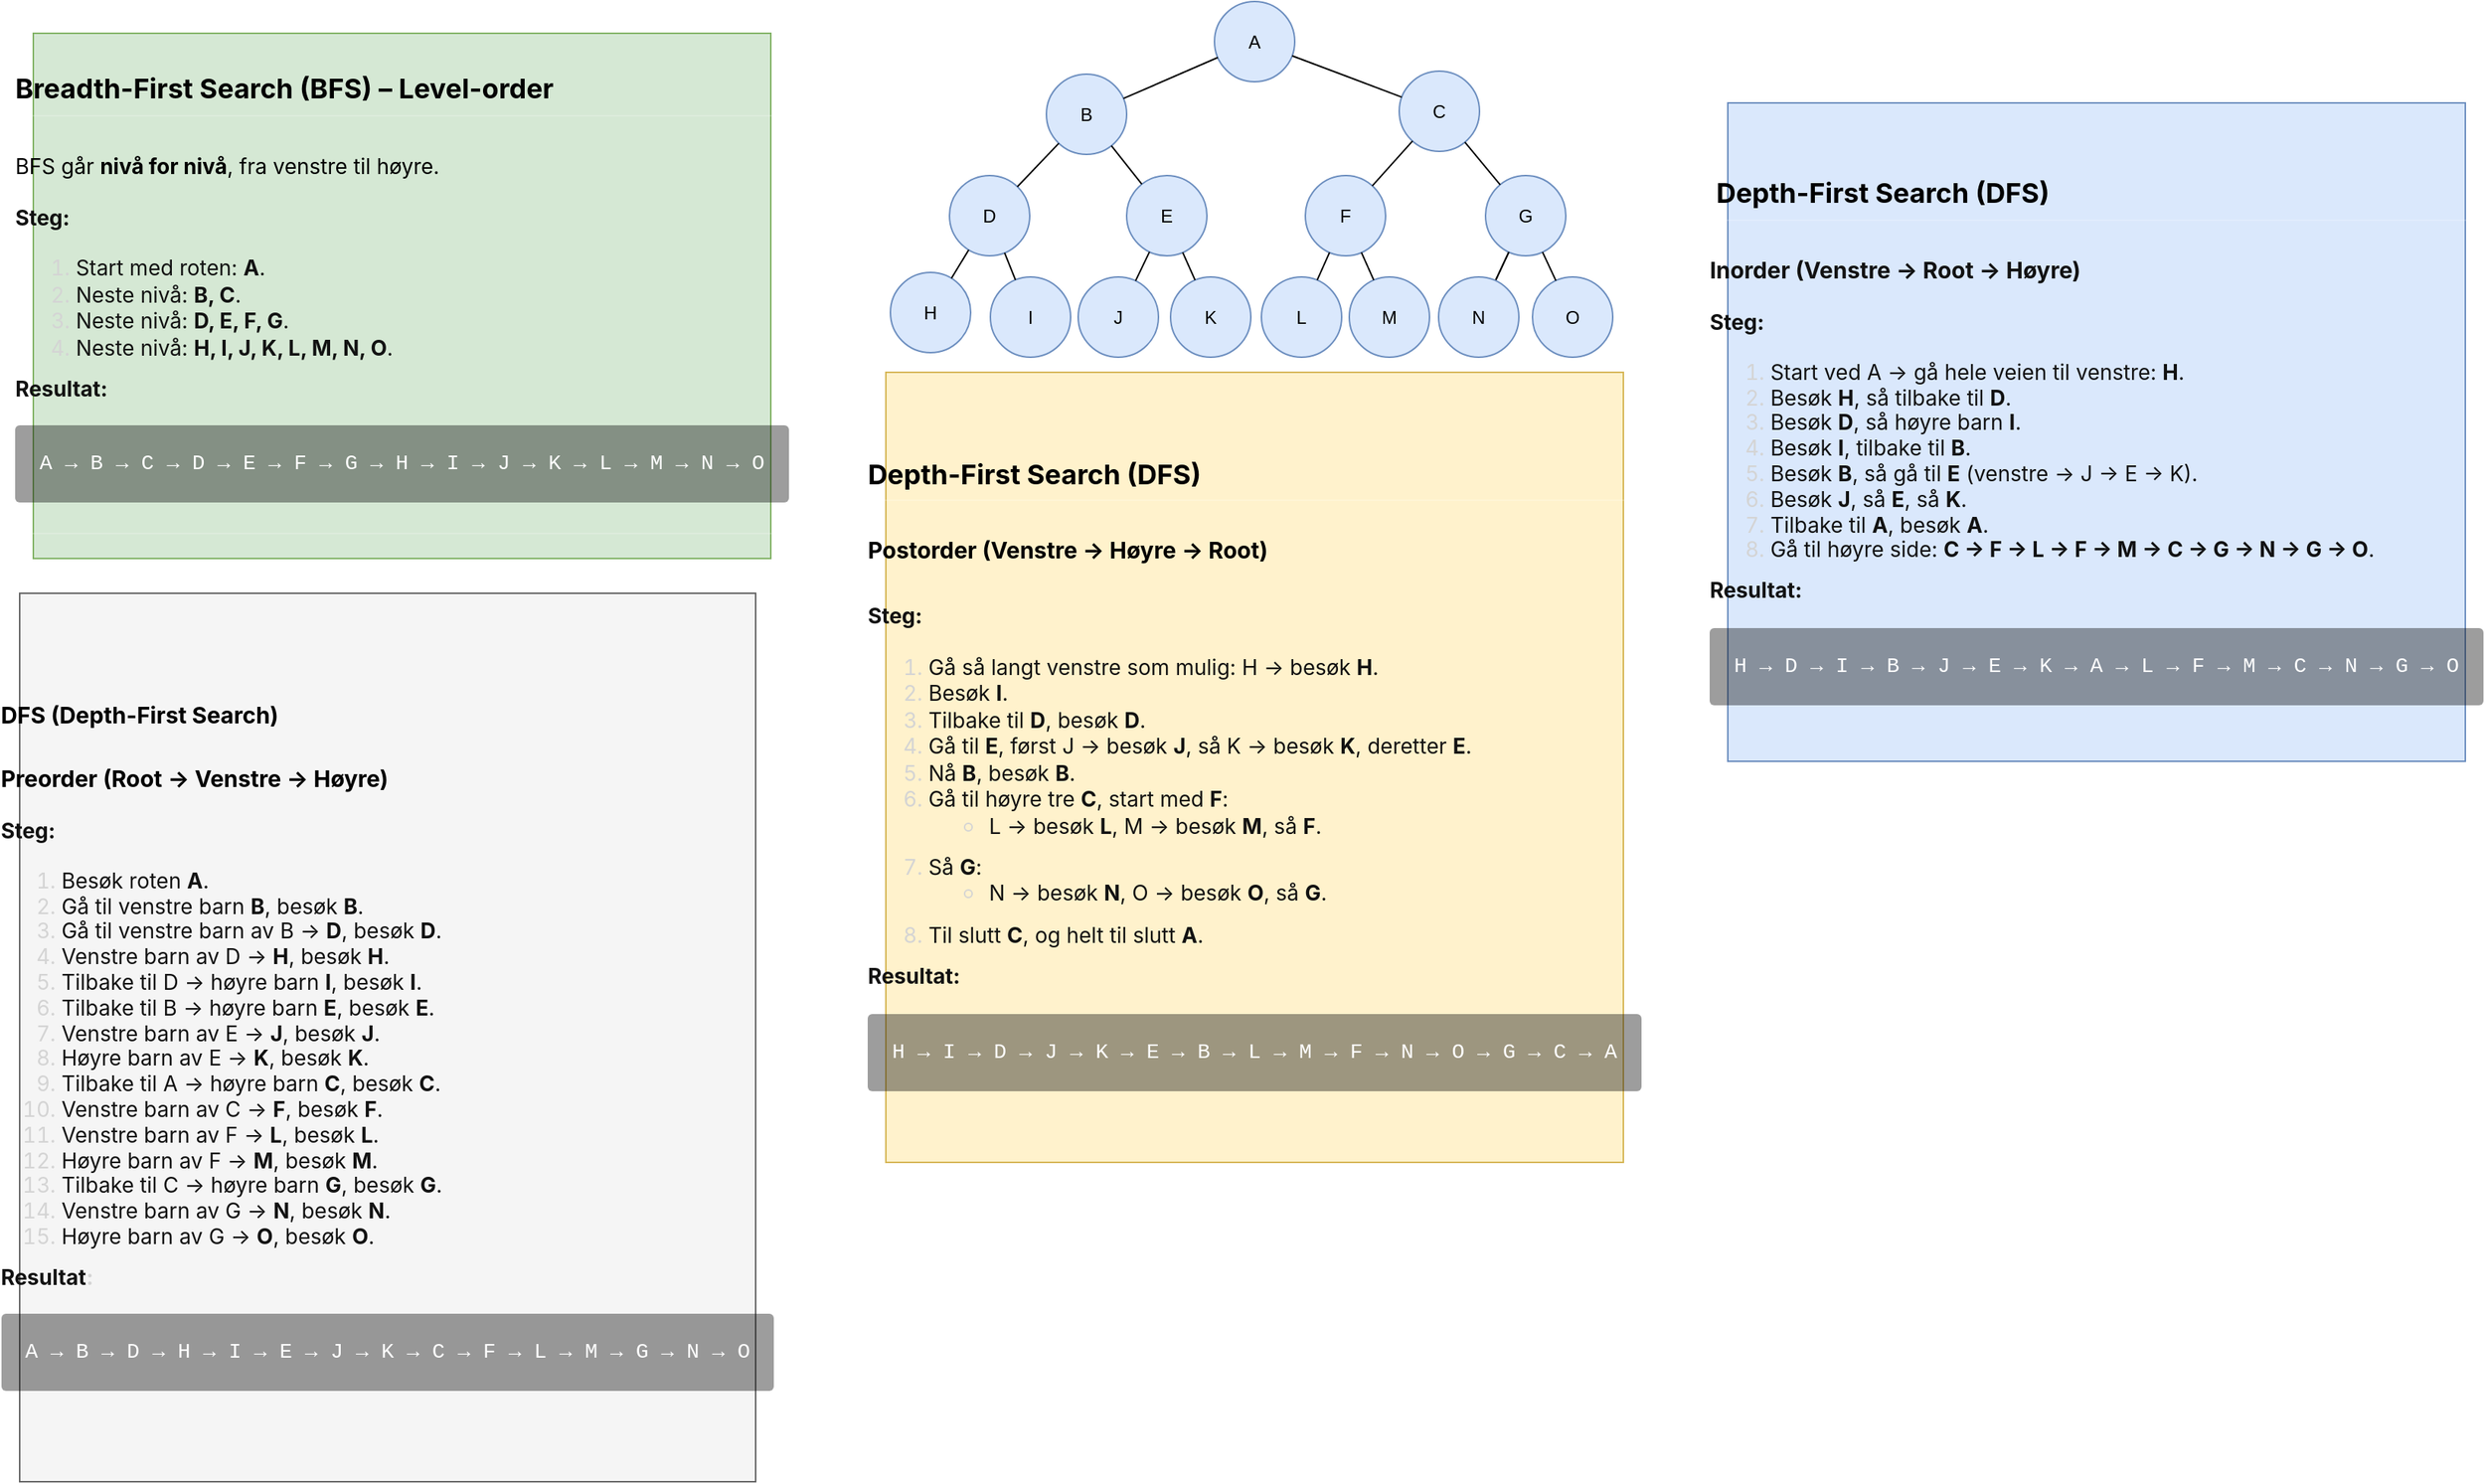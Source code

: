 <mxfile version="28.1.2" pages="6">
  <diagram id="UqWhgbem0Iok6J-DZykN" name="Tree">
    <mxGraphModel dx="1842" dy="1026" grid="0" gridSize="10" guides="1" tooltips="1" connect="1" arrows="1" fold="1" page="0" pageScale="1" pageWidth="850" pageHeight="1100" math="0" shadow="0">
      <root>
        <mxCell id="0" />
        <mxCell id="1" parent="0" />
        <mxCell id="2" value="A" style="ellipse;whiteSpace=wrap;html=1;aspect=fixed;fillColor=#dae8fc;strokeColor=#6c8ebf;" parent="1" vertex="1">
          <mxGeometry x="189" y="-82" width="53" height="53" as="geometry" />
        </mxCell>
        <mxCell id="3" value="B" style="ellipse;whiteSpace=wrap;html=1;aspect=fixed;fillColor=#dae8fc;strokeColor=#6c8ebf;" parent="1" vertex="1">
          <mxGeometry x="78" y="-34" width="53" height="53" as="geometry" />
        </mxCell>
        <mxCell id="4" value="C" style="ellipse;whiteSpace=wrap;html=1;aspect=fixed;fillColor=#dae8fc;strokeColor=#6c8ebf;" parent="1" vertex="1">
          <mxGeometry x="311" y="-36" width="53" height="53" as="geometry" />
        </mxCell>
        <mxCell id="5" value="D" style="ellipse;whiteSpace=wrap;html=1;aspect=fixed;fillColor=#dae8fc;strokeColor=#6c8ebf;" parent="1" vertex="1">
          <mxGeometry x="14" y="33" width="53" height="53" as="geometry" />
        </mxCell>
        <mxCell id="6" value="E" style="ellipse;whiteSpace=wrap;html=1;aspect=fixed;fillColor=#dae8fc;strokeColor=#6c8ebf;" parent="1" vertex="1">
          <mxGeometry x="131" y="33" width="53" height="53" as="geometry" />
        </mxCell>
        <mxCell id="7" value="F" style="ellipse;whiteSpace=wrap;html=1;aspect=fixed;fillColor=#dae8fc;strokeColor=#6c8ebf;" parent="1" vertex="1">
          <mxGeometry x="249" y="33" width="53" height="53" as="geometry" />
        </mxCell>
        <mxCell id="8" value="" style="endArrow=none;html=1;rounded=0;" parent="1" source="3" target="2" edge="1">
          <mxGeometry width="50" height="50" relative="1" as="geometry">
            <mxPoint x="91" y="358" as="sourcePoint" />
            <mxPoint x="141" y="308" as="targetPoint" />
          </mxGeometry>
        </mxCell>
        <mxCell id="9" value="" style="endArrow=none;html=1;rounded=0;" parent="1" source="5" target="3" edge="1">
          <mxGeometry width="50" height="50" relative="1" as="geometry">
            <mxPoint x="51" y="361" as="sourcePoint" />
            <mxPoint x="101" y="311" as="targetPoint" />
          </mxGeometry>
        </mxCell>
        <mxCell id="10" value="" style="endArrow=none;html=1;rounded=0;" parent="1" source="6" target="3" edge="1">
          <mxGeometry width="50" height="50" relative="1" as="geometry">
            <mxPoint x="51" y="361" as="sourcePoint" />
            <mxPoint x="101" y="311" as="targetPoint" />
          </mxGeometry>
        </mxCell>
        <mxCell id="11" value="" style="endArrow=none;html=1;rounded=0;" parent="1" source="4" target="2" edge="1">
          <mxGeometry width="50" height="50" relative="1" as="geometry">
            <mxPoint x="91" y="358" as="sourcePoint" />
            <mxPoint x="141" y="308" as="targetPoint" />
          </mxGeometry>
        </mxCell>
        <mxCell id="12" value="" style="endArrow=none;html=1;rounded=0;" parent="1" source="7" target="4" edge="1">
          <mxGeometry width="50" height="50" relative="1" as="geometry">
            <mxPoint x="252" y="149" as="sourcePoint" />
            <mxPoint x="184" y="308" as="targetPoint" />
          </mxGeometry>
        </mxCell>
        <mxCell id="13" value="G" style="ellipse;whiteSpace=wrap;html=1;aspect=fixed;fillColor=#dae8fc;strokeColor=#6c8ebf;" parent="1" vertex="1">
          <mxGeometry x="368" y="33" width="53" height="53" as="geometry" />
        </mxCell>
        <mxCell id="14" value="" style="endArrow=none;html=1;rounded=0;" parent="1" source="13" target="4" edge="1">
          <mxGeometry width="50" height="50" relative="1" as="geometry">
            <mxPoint x="284" y="119" as="sourcePoint" />
            <mxPoint x="295" y="89" as="targetPoint" />
          </mxGeometry>
        </mxCell>
        <mxCell id="15" value="H" style="ellipse;whiteSpace=wrap;html=1;aspect=fixed;fillColor=#dae8fc;strokeColor=#6c8ebf;" parent="1" vertex="1">
          <mxGeometry x="-25" y="97" width="53" height="53" as="geometry" />
        </mxCell>
        <mxCell id="17" value="I" style="ellipse;whiteSpace=wrap;html=1;aspect=fixed;fillColor=#dae8fc;strokeColor=#6c8ebf;" parent="1" vertex="1">
          <mxGeometry x="41" y="100" width="53" height="53" as="geometry" />
        </mxCell>
        <mxCell id="19" value="" style="endArrow=none;html=1;" parent="1" source="15" target="5" edge="1">
          <mxGeometry width="50" height="50" relative="1" as="geometry">
            <mxPoint x="134" y="209" as="sourcePoint" />
            <mxPoint x="184" y="159" as="targetPoint" />
          </mxGeometry>
        </mxCell>
        <mxCell id="20" value="J" style="ellipse;whiteSpace=wrap;html=1;aspect=fixed;fillColor=#dae8fc;strokeColor=#6c8ebf;" parent="1" vertex="1">
          <mxGeometry x="99" y="100" width="53" height="53" as="geometry" />
        </mxCell>
        <mxCell id="21" value="K" style="ellipse;whiteSpace=wrap;html=1;aspect=fixed;fillColor=#dae8fc;strokeColor=#6c8ebf;" parent="1" vertex="1">
          <mxGeometry x="160" y="100" width="53" height="53" as="geometry" />
        </mxCell>
        <mxCell id="22" value="L" style="ellipse;whiteSpace=wrap;html=1;aspect=fixed;fillColor=#dae8fc;strokeColor=#6c8ebf;" parent="1" vertex="1">
          <mxGeometry x="220" y="100" width="53" height="53" as="geometry" />
        </mxCell>
        <mxCell id="23" value="M" style="ellipse;whiteSpace=wrap;html=1;aspect=fixed;fillColor=#dae8fc;strokeColor=#6c8ebf;" parent="1" vertex="1">
          <mxGeometry x="278" y="100" width="53" height="53" as="geometry" />
        </mxCell>
        <mxCell id="25" value="O" style="ellipse;whiteSpace=wrap;html=1;aspect=fixed;fillColor=#dae8fc;strokeColor=#6c8ebf;" parent="1" vertex="1">
          <mxGeometry x="399" y="100" width="53" height="53" as="geometry" />
        </mxCell>
        <mxCell id="26" value="" style="endArrow=none;html=1;" parent="1" source="20" target="6" edge="1">
          <mxGeometry width="50" height="50" relative="1" as="geometry">
            <mxPoint x="134" y="209" as="sourcePoint" />
            <mxPoint x="184" y="159" as="targetPoint" />
          </mxGeometry>
        </mxCell>
        <mxCell id="29" value="" style="endArrow=none;html=1;" parent="1" source="17" target="5" edge="1">
          <mxGeometry width="50" height="50" relative="1" as="geometry">
            <mxPoint x="134" y="209" as="sourcePoint" />
            <mxPoint x="184" y="159" as="targetPoint" />
          </mxGeometry>
        </mxCell>
        <mxCell id="30" value="" style="endArrow=none;html=1;" parent="1" source="21" target="6" edge="1">
          <mxGeometry width="50" height="50" relative="1" as="geometry">
            <mxPoint x="134" y="209" as="sourcePoint" />
            <mxPoint x="184" y="159" as="targetPoint" />
          </mxGeometry>
        </mxCell>
        <mxCell id="31" value="" style="endArrow=none;html=1;" parent="1" source="22" target="7" edge="1">
          <mxGeometry width="50" height="50" relative="1" as="geometry">
            <mxPoint x="134" y="209" as="sourcePoint" />
            <mxPoint x="184" y="159" as="targetPoint" />
          </mxGeometry>
        </mxCell>
        <mxCell id="32" value="" style="endArrow=none;html=1;" parent="1" source="23" target="7" edge="1">
          <mxGeometry width="50" height="50" relative="1" as="geometry">
            <mxPoint x="134" y="209" as="sourcePoint" />
            <mxPoint x="184" y="159" as="targetPoint" />
          </mxGeometry>
        </mxCell>
        <mxCell id="33" value="" style="endArrow=none;html=1;" parent="1" source="24" target="13" edge="1">
          <mxGeometry width="50" height="50" relative="1" as="geometry">
            <mxPoint x="134" y="209" as="sourcePoint" />
            <mxPoint x="184" y="159" as="targetPoint" />
          </mxGeometry>
        </mxCell>
        <mxCell id="34" value="" style="endArrow=none;html=1;" parent="1" source="24" target="13" edge="1">
          <mxGeometry width="50" height="50" relative="1" as="geometry">
            <mxPoint x="134" y="209" as="sourcePoint" />
            <mxPoint x="184" y="159" as="targetPoint" />
          </mxGeometry>
        </mxCell>
        <mxCell id="36" value="&lt;h3 style=&quot;margin-top: 24px; margin-bottom: 16px; line-height: 1.25; font-size: 1.25em; position: relative; font-family: -apple-system, BlinkMacSystemFont, &amp;quot;Segoe WPC&amp;quot;, &amp;quot;Segoe UI&amp;quot;, system-ui, Ubuntu, &amp;quot;Droid Sans&amp;quot;, sans-serif; text-align: start;&quot; id=&quot;preorder-root-%E2%86%92-venstre-%E2%86%92-h%C3%B8yre&quot; dir=&quot;auto&quot; class=&quot;code-line&quot; data-line=&quot;21&quot;&gt;&lt;font style=&quot;color: rgb(0, 0, 0);&quot;&gt;DFS (Depth-First Search)&lt;/font&gt;&lt;/h3&gt;&lt;h3 style=&quot;margin-top: 24px; margin-bottom: 16px; line-height: 1.25; font-size: 1.25em; position: relative; font-family: -apple-system, BlinkMacSystemFont, &amp;quot;Segoe WPC&amp;quot;, &amp;quot;Segoe UI&amp;quot;, system-ui, Ubuntu, &amp;quot;Droid Sans&amp;quot;, sans-serif; text-align: start;&quot; id=&quot;preorder-root-%E2%86%92-venstre-%E2%86%92-h%C3%B8yre&quot; dir=&quot;auto&quot; class=&quot;code-line&quot; data-line=&quot;21&quot;&gt;&lt;font style=&quot;color: rgb(0, 0, 0);&quot;&gt;Preorder (Root → Venstre → Høyre)&lt;/font&gt;&lt;/h3&gt;&lt;p style=&quot;margin-top: 0px; margin-bottom: 16px; position: relative; font-family: -apple-system, BlinkMacSystemFont, &amp;quot;Segoe WPC&amp;quot;, &amp;quot;Segoe UI&amp;quot;, system-ui, Ubuntu, &amp;quot;Droid Sans&amp;quot;, sans-serif; font-size: 14px; text-align: start;&quot; dir=&quot;auto&quot; class=&quot;code-line&quot; data-line=&quot;23&quot;&gt;&lt;strong style=&quot;&quot;&gt;&lt;font style=&quot;color: rgb(18, 18, 18);&quot;&gt;Steg:&lt;/font&gt;&lt;/strong&gt;&lt;/p&gt;&lt;ol style=&quot;margin-top: 0px; margin-bottom: 0.7em; position: relative; font-family: -apple-system, BlinkMacSystemFont, &amp;quot;Segoe WPC&amp;quot;, &amp;quot;Segoe UI&amp;quot;, system-ui, Ubuntu, &amp;quot;Droid Sans&amp;quot;, sans-serif; font-size: 14px; text-align: start; color: rgb(212, 212, 212);&quot; dir=&quot;auto&quot; class=&quot;code-line&quot; data-line=&quot;24&quot;&gt;&lt;li style=&quot;position: relative;&quot; dir=&quot;auto&quot; class=&quot;code-line&quot; data-line=&quot;24&quot;&gt;&lt;font style=&quot;color: rgb(18, 18, 18);&quot;&gt;Besøk roten&amp;nbsp;&lt;strong&gt;A&lt;/strong&gt;.&lt;/font&gt;&lt;/li&gt;&lt;li style=&quot;position: relative;&quot; dir=&quot;auto&quot; class=&quot;code-line&quot; data-line=&quot;25&quot;&gt;&lt;font style=&quot;color: rgb(18, 18, 18);&quot;&gt;Gå til venstre barn&amp;nbsp;&lt;strong&gt;B&lt;/strong&gt;, besøk&amp;nbsp;&lt;strong&gt;B&lt;/strong&gt;.&lt;/font&gt;&lt;/li&gt;&lt;li style=&quot;position: relative;&quot; dir=&quot;auto&quot; class=&quot;code-line&quot; data-line=&quot;26&quot;&gt;&lt;font style=&quot;color: rgb(18, 18, 18);&quot;&gt;Gå til venstre barn av B →&amp;nbsp;&lt;strong&gt;D&lt;/strong&gt;, besøk&amp;nbsp;&lt;strong&gt;D&lt;/strong&gt;.&lt;/font&gt;&lt;/li&gt;&lt;li style=&quot;position: relative;&quot; dir=&quot;auto&quot; class=&quot;code-line&quot; data-line=&quot;27&quot;&gt;&lt;font style=&quot;color: rgb(18, 18, 18);&quot;&gt;Venstre barn av D →&amp;nbsp;&lt;strong&gt;H&lt;/strong&gt;, besøk&amp;nbsp;&lt;strong&gt;H&lt;/strong&gt;.&lt;/font&gt;&lt;/li&gt;&lt;li style=&quot;position: relative;&quot; dir=&quot;auto&quot; class=&quot;code-line&quot; data-line=&quot;28&quot;&gt;&lt;font style=&quot;color: rgb(18, 18, 18);&quot;&gt;Tilbake til D → høyre barn&amp;nbsp;&lt;strong&gt;I&lt;/strong&gt;, besøk&amp;nbsp;&lt;strong&gt;I&lt;/strong&gt;.&lt;/font&gt;&lt;/li&gt;&lt;li style=&quot;position: relative;&quot; dir=&quot;auto&quot; class=&quot;code-line&quot; data-line=&quot;29&quot;&gt;&lt;font style=&quot;color: rgb(18, 18, 18);&quot;&gt;Tilbake til B → høyre barn&amp;nbsp;&lt;strong&gt;E&lt;/strong&gt;, besøk&amp;nbsp;&lt;strong&gt;E&lt;/strong&gt;.&lt;/font&gt;&lt;/li&gt;&lt;li style=&quot;position: relative;&quot; dir=&quot;auto&quot; class=&quot;code-line&quot; data-line=&quot;30&quot;&gt;&lt;font style=&quot;color: rgb(18, 18, 18);&quot;&gt;Venstre barn av E →&amp;nbsp;&lt;strong&gt;J&lt;/strong&gt;, besøk&amp;nbsp;&lt;strong&gt;J&lt;/strong&gt;.&lt;/font&gt;&lt;/li&gt;&lt;li style=&quot;position: relative;&quot; dir=&quot;auto&quot; class=&quot;code-line&quot; data-line=&quot;31&quot;&gt;&lt;font style=&quot;color: rgb(18, 18, 18);&quot;&gt;Høyre barn av E →&amp;nbsp;&lt;strong&gt;K&lt;/strong&gt;, besøk&amp;nbsp;&lt;strong&gt;K&lt;/strong&gt;.&lt;/font&gt;&lt;/li&gt;&lt;li style=&quot;position: relative;&quot; dir=&quot;auto&quot; class=&quot;code-line&quot; data-line=&quot;32&quot;&gt;&lt;font style=&quot;color: rgb(18, 18, 18);&quot;&gt;Tilbake til A → høyre barn&amp;nbsp;&lt;strong&gt;C&lt;/strong&gt;, besøk&amp;nbsp;&lt;strong&gt;C&lt;/strong&gt;.&lt;/font&gt;&lt;/li&gt;&lt;li style=&quot;position: relative;&quot; dir=&quot;auto&quot; class=&quot;code-line&quot; data-line=&quot;33&quot;&gt;&lt;font style=&quot;color: rgb(18, 18, 18);&quot;&gt;Venstre barn av C →&amp;nbsp;&lt;strong&gt;F&lt;/strong&gt;, besøk&amp;nbsp;&lt;strong&gt;F&lt;/strong&gt;.&lt;/font&gt;&lt;/li&gt;&lt;li style=&quot;position: relative;&quot; dir=&quot;auto&quot; class=&quot;code-line&quot; data-line=&quot;34&quot;&gt;&lt;font style=&quot;color: rgb(18, 18, 18);&quot;&gt;Venstre barn av F →&amp;nbsp;&lt;strong&gt;L&lt;/strong&gt;, besøk&amp;nbsp;&lt;strong&gt;L&lt;/strong&gt;.&lt;/font&gt;&lt;/li&gt;&lt;li style=&quot;position: relative;&quot; dir=&quot;auto&quot; class=&quot;code-line&quot; data-line=&quot;35&quot;&gt;&lt;font style=&quot;color: rgb(18, 18, 18);&quot;&gt;Høyre barn av F →&amp;nbsp;&lt;strong&gt;M&lt;/strong&gt;, besøk&amp;nbsp;&lt;strong&gt;M&lt;/strong&gt;.&lt;/font&gt;&lt;/li&gt;&lt;li style=&quot;position: relative;&quot; dir=&quot;auto&quot; class=&quot;code-line&quot; data-line=&quot;36&quot;&gt;&lt;font style=&quot;color: rgb(18, 18, 18);&quot;&gt;Tilbake til C → høyre barn&amp;nbsp;&lt;strong&gt;G&lt;/strong&gt;, besøk&amp;nbsp;&lt;strong&gt;G&lt;/strong&gt;.&lt;/font&gt;&lt;/li&gt;&lt;li style=&quot;position: relative;&quot; dir=&quot;auto&quot; class=&quot;code-line&quot; data-line=&quot;37&quot;&gt;&lt;font style=&quot;color: rgb(18, 18, 18);&quot;&gt;Venstre barn av G →&amp;nbsp;&lt;strong&gt;N&lt;/strong&gt;, besøk&amp;nbsp;&lt;strong&gt;N&lt;/strong&gt;.&lt;/font&gt;&lt;/li&gt;&lt;li style=&quot;position: relative;&quot; dir=&quot;auto&quot; class=&quot;code-line&quot; data-line=&quot;38&quot;&gt;&lt;font style=&quot;color: rgb(18, 18, 18);&quot;&gt;Høyre barn av G →&amp;nbsp;&lt;strong&gt;O&lt;/strong&gt;, besøk&amp;nbsp;&lt;strong&gt;O&lt;/strong&gt;.&lt;/font&gt;&lt;/li&gt;&lt;/ol&gt;&lt;div style=&quot;text-align: left;&quot;&gt;&lt;p style=&quot;margin-top: 0px; margin-bottom: 16px; position: relative; font-family: -apple-system, BlinkMacSystemFont, &amp;quot;Segoe WPC&amp;quot;, &amp;quot;Segoe UI&amp;quot;, system-ui, Ubuntu, &amp;quot;Droid Sans&amp;quot;, sans-serif; font-size: 14px; color: rgb(212, 212, 212);&quot; dir=&quot;auto&quot; class=&quot;code-line&quot; data-line=&quot;40&quot;&gt;&lt;strong style=&quot;&quot;&gt;&lt;font style=&quot;color: rgb(18, 18, 18);&quot;&gt;Resultat&lt;/font&gt;&lt;font color=&quot;#d4d4d4&quot;&gt;:&lt;/font&gt;&lt;/strong&gt;&lt;/p&gt;&lt;pre style=&quot;margin-top: 0px; background-color: rgba(10, 10, 10, 0.4); border-color: rgb(212, 212, 212); border-style: none; border-width: 0px; border-image: none 100% / 1 / 0 stretch; padding: 16px; border-radius: 3px; overflow: auto; text-wrap-mode: wrap; font-size: 14px;&quot;&gt;&lt;code style=&quot;font-family: Consolas, &amp;quot;Courier New&amp;quot;, monospace; background-image: none; background-position: initial; background-size: initial; background-repeat: initial; background-attachment: initial; background-origin: initial; background-clip: initial; font-size: 1em; line-height: 1.357em; display: inline-block; tab-size: 4; position: relative;&quot; dir=&quot;auto&quot; class=&quot;code-line&quot; data-line=&quot;41&quot;&gt;&lt;font style=&quot;color: rgb(255, 255, 255);&quot;&gt;A → B → D → H → I → E → J → K → C → F → L → M → G → N → O&lt;/font&gt;&lt;/code&gt;&lt;/pre&gt;&lt;/div&gt;" style="text;html=1;align=center;verticalAlign=middle;whiteSpace=wrap;rounded=0;fillColor=#f5f5f5;fontColor=#333333;strokeColor=#666666;" parent="1" vertex="1">
          <mxGeometry x="-600" y="309" width="486" height="587" as="geometry" />
        </mxCell>
        <mxCell id="37" value="&lt;h2 style=&quot;margin-top: 24px; margin-bottom: 16px; line-height: 1.25; padding-bottom: 0.3em; border-bottom: 1px solid rgba(255, 255, 255, 0.18); border-top-color: rgba(255, 255, 255, 0.18); border-right-color: rgba(255, 255, 255, 0.18); border-left-color: rgba(255, 255, 255, 0.18); position: relative; font-family: -apple-system, BlinkMacSystemFont, &amp;quot;Segoe WPC&amp;quot;, &amp;quot;Segoe UI&amp;quot;, system-ui, Ubuntu, &amp;quot;Droid Sans&amp;quot;, sans-serif; text-align: start;&quot; id=&quot;1-depth-first-search-dfs&quot; dir=&quot;auto&quot; class=&quot;code-line&quot; data-line=&quot;17&quot;&gt;&lt;font&gt;&amp;nbsp;Depth-First Search (DFS)&lt;/font&gt;&lt;/h2&gt;&lt;h3 style=&quot;margin-top: 24px; margin-bottom: 16px; line-height: 1.25; font-size: 1.25em; position: relative; font-family: -apple-system, BlinkMacSystemFont, &amp;quot;Segoe WPC&amp;quot;, &amp;quot;Segoe UI&amp;quot;, system-ui, Ubuntu, &amp;quot;Droid Sans&amp;quot;, sans-serif; text-align: start;&quot; id=&quot;inorder-venstre-%E2%86%92-root-%E2%86%92-h%C3%B8yre&quot; dir=&quot;auto&quot; class=&quot;code-line&quot; data-line=&quot;47&quot;&gt;&lt;font style=&quot;color: rgb(18, 18, 18);&quot;&gt;Inorder (Venstre → Root → Høyre)&lt;/font&gt;&lt;/h3&gt;&lt;p style=&quot;margin-top: 0px; margin-bottom: 16px; position: relative; font-family: -apple-system, BlinkMacSystemFont, &amp;quot;Segoe WPC&amp;quot;, &amp;quot;Segoe UI&amp;quot;, system-ui, Ubuntu, &amp;quot;Droid Sans&amp;quot;, sans-serif; font-size: 14px; text-align: start;&quot; dir=&quot;auto&quot; class=&quot;code-line&quot; data-line=&quot;49&quot;&gt;&lt;strong&gt;&lt;font style=&quot;color: rgb(18, 18, 18);&quot;&gt;Steg:&lt;/font&gt;&lt;/strong&gt;&lt;/p&gt;&lt;ol style=&quot;margin-top: 0px; margin-bottom: 0.7em; position: relative; font-family: -apple-system, BlinkMacSystemFont, &amp;quot;Segoe WPC&amp;quot;, &amp;quot;Segoe UI&amp;quot;, system-ui, Ubuntu, &amp;quot;Droid Sans&amp;quot;, sans-serif; font-size: 14px; text-align: start; color: rgb(212, 212, 212);&quot; dir=&quot;auto&quot; class=&quot;code-line&quot; data-line=&quot;50&quot;&gt;&lt;li style=&quot;position: relative;&quot; dir=&quot;auto&quot; class=&quot;code-line&quot; data-line=&quot;50&quot;&gt;&lt;font style=&quot;color: rgb(18, 18, 18);&quot;&gt;Start ved A → gå hele veien til venstre:&amp;nbsp;&lt;strong&gt;H&lt;/strong&gt;.&lt;/font&gt;&lt;/li&gt;&lt;li style=&quot;position: relative;&quot; dir=&quot;auto&quot; class=&quot;code-line&quot; data-line=&quot;51&quot;&gt;&lt;font style=&quot;color: rgb(18, 18, 18);&quot;&gt;Besøk&amp;nbsp;&lt;strong&gt;H&lt;/strong&gt;, så tilbake til&amp;nbsp;&lt;strong&gt;D&lt;/strong&gt;.&lt;/font&gt;&lt;/li&gt;&lt;li style=&quot;position: relative;&quot; dir=&quot;auto&quot; class=&quot;code-line&quot; data-line=&quot;52&quot;&gt;&lt;font style=&quot;color: rgb(18, 18, 18);&quot;&gt;Besøk&amp;nbsp;&lt;strong&gt;D&lt;/strong&gt;, så høyre barn&amp;nbsp;&lt;strong&gt;I&lt;/strong&gt;.&lt;/font&gt;&lt;/li&gt;&lt;li style=&quot;position: relative;&quot; dir=&quot;auto&quot; class=&quot;code-line&quot; data-line=&quot;53&quot;&gt;&lt;font style=&quot;color: rgb(18, 18, 18);&quot;&gt;Besøk&amp;nbsp;&lt;strong&gt;I&lt;/strong&gt;, tilbake til&amp;nbsp;&lt;strong&gt;B&lt;/strong&gt;.&lt;/font&gt;&lt;/li&gt;&lt;li style=&quot;position: relative;&quot; dir=&quot;auto&quot; class=&quot;code-line&quot; data-line=&quot;54&quot;&gt;&lt;font style=&quot;color: rgb(18, 18, 18);&quot;&gt;Besøk&amp;nbsp;&lt;strong&gt;B&lt;/strong&gt;, så gå til&amp;nbsp;&lt;strong&gt;E&lt;/strong&gt;&amp;nbsp;(venstre → J → E → K).&lt;/font&gt;&lt;/li&gt;&lt;li style=&quot;position: relative;&quot; dir=&quot;auto&quot; class=&quot;code-line&quot; data-line=&quot;55&quot;&gt;&lt;font style=&quot;color: rgb(18, 18, 18);&quot;&gt;Besøk&amp;nbsp;&lt;strong&gt;J&lt;/strong&gt;, så&amp;nbsp;&lt;strong&gt;E&lt;/strong&gt;, så&amp;nbsp;&lt;strong&gt;K&lt;/strong&gt;.&lt;/font&gt;&lt;/li&gt;&lt;li style=&quot;position: relative;&quot; dir=&quot;auto&quot; class=&quot;code-line&quot; data-line=&quot;56&quot;&gt;&lt;font style=&quot;color: rgb(18, 18, 18);&quot;&gt;Tilbake til&amp;nbsp;&lt;strong&gt;A&lt;/strong&gt;, besøk&amp;nbsp;&lt;strong&gt;A&lt;/strong&gt;.&lt;/font&gt;&lt;/li&gt;&lt;li style=&quot;position: relative;&quot; dir=&quot;auto&quot; class=&quot;code-line&quot; data-line=&quot;57&quot;&gt;&lt;font style=&quot;color: rgb(18, 18, 18);&quot;&gt;Gå til høyre side:&amp;nbsp;&lt;strong&gt;C → F → L → F → M → C → G → N → G → O&lt;/strong&gt;.&lt;/font&gt;&lt;/li&gt;&lt;/ol&gt;&lt;p style=&quot;margin-top: 0px; margin-bottom: 16px; position: relative; font-family: -apple-system, BlinkMacSystemFont, &amp;quot;Segoe WPC&amp;quot;, &amp;quot;Segoe UI&amp;quot;, system-ui, Ubuntu, &amp;quot;Droid Sans&amp;quot;, sans-serif; font-size: 14px; text-align: start; color: rgb(212, 212, 212);&quot; dir=&quot;auto&quot; class=&quot;code-line&quot; data-line=&quot;59&quot;&gt;&lt;strong style=&quot;&quot;&gt;&lt;font style=&quot;color: rgb(18, 18, 18);&quot;&gt;Resultat:&lt;/font&gt;&lt;/strong&gt;&lt;/p&gt;&lt;pre style=&quot;margin-top: 0px; background-color: rgba(10, 10, 10, 0.4); border-color: rgb(212, 212, 212); border-style: none; border-width: 0px; border-image: none 100% / 1 / 0 stretch; padding: 16px; border-radius: 3px; overflow: auto; text-wrap-mode: wrap; font-size: 14px; text-align: start;&quot;&gt;&lt;code style=&quot;font-family: Consolas, &amp;quot;Courier New&amp;quot;, monospace; background-image: none; background-position: initial; background-size: initial; background-repeat: initial; background-attachment: initial; background-origin: initial; background-clip: initial; font-size: 1em; line-height: 1.357em; display: inline-block; tab-size: 4; position: relative;&quot; dir=&quot;auto&quot; class=&quot;code-line&quot; data-line=&quot;60&quot;&gt;&lt;font style=&quot;color: rgb(255, 255, 255);&quot;&gt;H → D → I → B → J → E → K → A → L → F → M → C → N → G → O&lt;/font&gt;&lt;/code&gt;&lt;/pre&gt;" style="text;html=1;align=center;verticalAlign=middle;whiteSpace=wrap;rounded=0;fillColor=#dae8fc;strokeColor=#6c8ebf;" parent="1" vertex="1">
          <mxGeometry x="528" y="-15" width="487" height="435" as="geometry" />
        </mxCell>
        <mxCell id="38" value="&lt;h2 style=&quot;margin-top: 24px; margin-bottom: 16px; line-height: 1.25; padding-bottom: 0.3em; border-bottom: 1px solid rgba(255, 255, 255, 0.18); border-top-color: rgba(255, 255, 255, 0.18); border-right-color: rgba(255, 255, 255, 0.18); border-left-color: rgba(255, 255, 255, 0.18); position: relative; font-family: -apple-system, BlinkMacSystemFont, &amp;quot;Segoe WPC&amp;quot;, &amp;quot;Segoe UI&amp;quot;, system-ui, Ubuntu, &amp;quot;Droid Sans&amp;quot;, sans-serif; text-align: start;&quot; id=&quot;1-depth-first-search-dfs&quot; dir=&quot;auto&quot; class=&quot;code-line&quot; data-line=&quot;17&quot;&gt;&lt;font&gt;Depth-First Search (DFS)&lt;/font&gt;&lt;/h2&gt;&lt;h3 style=&quot;margin-top: 24px; margin-bottom: 16px; line-height: 1.25; font-size: 1.25em; position: relative; font-family: -apple-system, BlinkMacSystemFont, &amp;quot;Segoe WPC&amp;quot;, &amp;quot;Segoe UI&amp;quot;, system-ui, Ubuntu, &amp;quot;Droid Sans&amp;quot;, sans-serif; text-align: start;&quot; id=&quot;postorder-venstre-%E2%86%92-h%C3%B8yre-%E2%86%92-root&quot; dir=&quot;auto&quot; class=&quot;code-line&quot; data-line=&quot;66&quot;&gt;&lt;font style=&quot;color: rgb(0, 0, 0);&quot;&gt;Postorder (Venstre → Høyre → Root)&lt;/font&gt;&lt;/h3&gt;&lt;h3 style=&quot;margin-top: 24px; margin-bottom: 16px; line-height: 1.25; font-size: 1.25em; position: relative; font-family: -apple-system, BlinkMacSystemFont, &amp;quot;Segoe WPC&amp;quot;, &amp;quot;Segoe UI&amp;quot;, system-ui, Ubuntu, &amp;quot;Droid Sans&amp;quot;, sans-serif; text-align: start;&quot; id=&quot;inorder-venstre-%E2%86%92-root-%E2%86%92-h%C3%B8yre&quot; dir=&quot;auto&quot; class=&quot;code-line&quot; data-line=&quot;47&quot;&gt;&lt;p style=&quot;margin-top: 0px; margin-bottom: 16px; position: relative; font-size: 14px; font-weight: 400;&quot; dir=&quot;auto&quot; class=&quot;code-line&quot; data-line=&quot;68&quot;&gt;&lt;strong style=&quot;&quot;&gt;&lt;font style=&quot;color: rgb(18, 18, 18);&quot;&gt;Steg:&lt;/font&gt;&lt;/strong&gt;&lt;/p&gt;&lt;ol style=&quot;margin-top: 0px; margin-bottom: 0.7em; position: relative; font-size: 14px; font-weight: 400; color: rgb(212, 212, 212);&quot; dir=&quot;auto&quot; class=&quot;code-line&quot; data-line=&quot;69&quot;&gt;&lt;li style=&quot;position: relative;&quot; dir=&quot;auto&quot; class=&quot;code-line&quot; data-line=&quot;69&quot;&gt;&lt;font style=&quot;color: rgb(18, 18, 18);&quot;&gt;Gå så langt venstre som mulig: H → besøk&amp;nbsp;&lt;strong&gt;H&lt;/strong&gt;.&lt;/font&gt;&lt;/li&gt;&lt;li style=&quot;position: relative;&quot; dir=&quot;auto&quot; class=&quot;code-line&quot; data-line=&quot;70&quot;&gt;&lt;font style=&quot;color: rgb(18, 18, 18);&quot;&gt;Besøk&amp;nbsp;&lt;strong&gt;I&lt;/strong&gt;.&lt;/font&gt;&lt;/li&gt;&lt;li style=&quot;position: relative;&quot; dir=&quot;auto&quot; class=&quot;code-line&quot; data-line=&quot;71&quot;&gt;&lt;font style=&quot;color: rgb(18, 18, 18);&quot;&gt;Tilbake til&amp;nbsp;&lt;strong&gt;D&lt;/strong&gt;, besøk&amp;nbsp;&lt;strong&gt;D&lt;/strong&gt;.&lt;/font&gt;&lt;/li&gt;&lt;li style=&quot;position: relative;&quot; dir=&quot;auto&quot; class=&quot;code-line&quot; data-line=&quot;72&quot;&gt;&lt;font style=&quot;color: rgb(18, 18, 18);&quot;&gt;Gå til&amp;nbsp;&lt;strong&gt;E&lt;/strong&gt;, først J → besøk&amp;nbsp;&lt;strong&gt;J&lt;/strong&gt;, så K → besøk&amp;nbsp;&lt;strong&gt;K&lt;/strong&gt;, deretter&amp;nbsp;&lt;strong&gt;E&lt;/strong&gt;.&lt;/font&gt;&lt;/li&gt;&lt;li style=&quot;position: relative;&quot; dir=&quot;auto&quot; class=&quot;code-line&quot; data-line=&quot;73&quot;&gt;&lt;font style=&quot;color: rgb(18, 18, 18);&quot;&gt;Nå&amp;nbsp;&lt;strong&gt;B&lt;/strong&gt;, besøk&amp;nbsp;&lt;strong&gt;B&lt;/strong&gt;.&lt;/font&gt;&lt;/li&gt;&lt;li style=&quot;position: relative;&quot; dir=&quot;auto&quot; class=&quot;code-line&quot; data-line=&quot;74&quot;&gt;&lt;font style=&quot;color: rgb(18, 18, 18);&quot;&gt;Gå til høyre tre&amp;nbsp;&lt;strong&gt;C&lt;/strong&gt;, start med&amp;nbsp;&lt;strong&gt;F&lt;/strong&gt;:&lt;/font&gt;&lt;ul style=&quot;margin-top: 0px; margin-bottom: 0.7em; position: relative;&quot; dir=&quot;auto&quot; class=&quot;code-line&quot; data-line=&quot;75&quot;&gt;&lt;li style=&quot;position: relative;&quot; dir=&quot;auto&quot; class=&quot;code-line&quot; data-line=&quot;75&quot;&gt;&lt;font style=&quot;color: rgb(18, 18, 18);&quot;&gt;L → besøk&amp;nbsp;&lt;strong&gt;L&lt;/strong&gt;, M → besøk&amp;nbsp;&lt;strong&gt;M&lt;/strong&gt;, så&amp;nbsp;&lt;strong&gt;F&lt;/strong&gt;.&lt;/font&gt;&lt;/li&gt;&lt;/ul&gt;&lt;/li&gt;&lt;li style=&quot;position: relative;&quot; dir=&quot;auto&quot; class=&quot;code-line&quot; data-line=&quot;76&quot;&gt;&lt;font style=&quot;color: rgb(18, 18, 18);&quot;&gt;Så&amp;nbsp;&lt;strong&gt;G&lt;/strong&gt;:&lt;/font&gt;&lt;ul style=&quot;margin-top: 0px; margin-bottom: 0.7em; position: relative;&quot; dir=&quot;auto&quot; class=&quot;code-line&quot; data-line=&quot;77&quot;&gt;&lt;li style=&quot;position: relative;&quot; dir=&quot;auto&quot; class=&quot;code-line&quot; data-line=&quot;77&quot;&gt;&lt;font style=&quot;color: rgb(18, 18, 18);&quot;&gt;N → besøk&amp;nbsp;&lt;strong&gt;N&lt;/strong&gt;, O → besøk&amp;nbsp;&lt;strong&gt;O&lt;/strong&gt;, så&amp;nbsp;&lt;strong&gt;G&lt;/strong&gt;.&lt;/font&gt;&lt;/li&gt;&lt;/ul&gt;&lt;/li&gt;&lt;li style=&quot;position: relative;&quot; dir=&quot;auto&quot; class=&quot;code-line&quot; data-line=&quot;78&quot;&gt;&lt;font style=&quot;color: rgb(18, 18, 18);&quot;&gt;Til slutt&amp;nbsp;&lt;strong&gt;C&lt;/strong&gt;, og helt til slutt&amp;nbsp;&lt;strong&gt;A&lt;/strong&gt;.&lt;/font&gt;&lt;/li&gt;&lt;/ol&gt;&lt;p style=&quot;margin-top: 0px; margin-bottom: 16px; position: relative; font-size: 14px; font-weight: 400; color: rgb(212, 212, 212);&quot; dir=&quot;auto&quot; class=&quot;code-line&quot; data-line=&quot;80&quot;&gt;&lt;strong style=&quot;&quot;&gt;&lt;font style=&quot;color: rgb(18, 18, 18);&quot;&gt;Resultat:&lt;/font&gt;&lt;/strong&gt;&lt;/p&gt;&lt;pre style=&quot;margin-top: 0px; background-color: rgba(10, 10, 10, 0.4); border-color: rgb(212, 212, 212); border-style: none; border-width: 0px; border-image: none 100% / 1 / 0 stretch; padding: 16px; border-radius: 3px; overflow: auto; text-wrap-mode: wrap; font-size: 14px; font-weight: 400;&quot;&gt;&lt;code style=&quot;font-family: Consolas, &amp;quot;Courier New&amp;quot;, monospace; background-image: none; background-position: initial; background-size: initial; background-repeat: initial; background-attachment: initial; background-origin: initial; background-clip: initial; font-size: 1em; line-height: 1.357em; display: inline-block; tab-size: 4; position: relative;&quot; dir=&quot;auto&quot; class=&quot;code-line&quot; data-line=&quot;81&quot;&gt;&lt;font style=&quot;color: rgb(255, 255, 255);&quot;&gt;H → I → D → J → K → E → B → L → M → F → N → O → G → C → A&lt;/font&gt;&lt;/code&gt;&lt;/pre&gt;&lt;/h3&gt;" style="text;html=1;align=center;verticalAlign=middle;whiteSpace=wrap;rounded=0;fillColor=#fff2cc;strokeColor=#d6b656;" parent="1" vertex="1">
          <mxGeometry x="-28" y="163" width="487" height="522" as="geometry" />
        </mxCell>
        <mxCell id="39" value="&lt;h2 style=&quot;margin-top: 24px; margin-bottom: 16px; line-height: 1.25; padding-bottom: 0.3em; border-bottom: 1px solid rgba(255, 255, 255, 0.18); border-top-color: rgba(255, 255, 255, 0.18); border-right-color: rgba(255, 255, 255, 0.18); border-left-color: rgba(255, 255, 255, 0.18); position: relative; font-family: -apple-system, BlinkMacSystemFont, &amp;quot;Segoe WPC&amp;quot;, &amp;quot;Segoe UI&amp;quot;, system-ui, Ubuntu, &amp;quot;Droid Sans&amp;quot;, sans-serif; text-align: start;&quot; id=&quot;2-breadth-first-search-bfs-%E2%80%93-level-order&quot; dir=&quot;auto&quot; class=&quot;code-line&quot; data-line=&quot;87&quot;&gt;&lt;font style=&quot;color: rgb(0, 0, 0);&quot;&gt;Breadth-First Search (BFS) – Level-order&lt;/font&gt;&lt;/h2&gt;&lt;h2 style=&quot;margin-top: 24px; margin-bottom: 16px; line-height: 1.25; padding-bottom: 0.3em; border-bottom: 1px solid rgba(255, 255, 255, 0.18); border-top-color: rgba(255, 255, 255, 0.18); border-right-color: rgba(255, 255, 255, 0.18); border-left-color: rgba(255, 255, 255, 0.18); position: relative; font-family: -apple-system, BlinkMacSystemFont, &amp;quot;Segoe WPC&amp;quot;, &amp;quot;Segoe UI&amp;quot;, system-ui, Ubuntu, &amp;quot;Droid Sans&amp;quot;, sans-serif; text-align: start;&quot; id=&quot;1-depth-first-search-dfs&quot; dir=&quot;auto&quot; class=&quot;code-line&quot; data-line=&quot;17&quot;&gt;&lt;p style=&quot;margin-top: 0px; margin-bottom: 16px; position: relative; font-size: 14px; font-weight: 400; color: rgb(212, 212, 212);&quot; dir=&quot;auto&quot; class=&quot;code-line&quot; data-line=&quot;89&quot;&gt;&lt;font style=&quot;color: rgb(0, 0, 0);&quot;&gt;BFS går&amp;nbsp;&lt;strong style=&quot;&quot;&gt;nivå for nivå&lt;/strong&gt;, fra venstre til høyre.&lt;/font&gt;&lt;/p&gt;&lt;p style=&quot;margin-top: 0px; margin-bottom: 16px; position: relative; font-size: 14px; font-weight: 400;&quot; dir=&quot;auto&quot; class=&quot;code-line&quot; data-line=&quot;91&quot;&gt;&lt;strong style=&quot;&quot;&gt;&lt;font style=&quot;color: rgb(18, 18, 18);&quot;&gt;Steg:&lt;/font&gt;&lt;/strong&gt;&lt;/p&gt;&lt;ol style=&quot;margin-top: 0px; margin-bottom: 0.7em; position: relative; font-size: 14px; font-weight: 400; color: rgb(212, 212, 212);&quot; dir=&quot;auto&quot; class=&quot;code-line&quot; data-line=&quot;92&quot;&gt;&lt;li style=&quot;position: relative;&quot; dir=&quot;auto&quot; class=&quot;code-line&quot; data-line=&quot;92&quot;&gt;&lt;font style=&quot;color: rgb(18, 18, 18);&quot;&gt;Start med roten:&amp;nbsp;&lt;strong&gt;A&lt;/strong&gt;.&lt;/font&gt;&lt;/li&gt;&lt;li style=&quot;position: relative;&quot; dir=&quot;auto&quot; class=&quot;code-line&quot; data-line=&quot;93&quot;&gt;&lt;font style=&quot;color: rgb(18, 18, 18);&quot;&gt;Neste nivå:&amp;nbsp;&lt;strong&gt;B, C&lt;/strong&gt;.&lt;/font&gt;&lt;/li&gt;&lt;li style=&quot;position: relative;&quot; dir=&quot;auto&quot; class=&quot;code-line&quot; data-line=&quot;94&quot;&gt;&lt;font style=&quot;color: rgb(18, 18, 18);&quot;&gt;Neste nivå:&amp;nbsp;&lt;strong&gt;D, E, F, G&lt;/strong&gt;.&lt;/font&gt;&lt;/li&gt;&lt;li style=&quot;position: relative;&quot; dir=&quot;auto&quot; class=&quot;code-line&quot; data-line=&quot;95&quot;&gt;&lt;font style=&quot;color: rgb(18, 18, 18);&quot;&gt;Neste nivå:&amp;nbsp;&lt;strong&gt;H, I, J, K, L, M, N, O&lt;/strong&gt;.&lt;/font&gt;&lt;/li&gt;&lt;/ol&gt;&lt;p style=&quot;margin-top: 0px; margin-bottom: 16px; position: relative; font-size: 14px; font-weight: 400; color: rgb(212, 212, 212);&quot; dir=&quot;auto&quot; class=&quot;code-line&quot; data-line=&quot;97&quot;&gt;&lt;strong style=&quot;&quot;&gt;&lt;font style=&quot;color: rgb(18, 18, 18);&quot;&gt;Resultat:&lt;/font&gt;&lt;/strong&gt;&lt;/p&gt;&lt;pre style=&quot;margin-top: 0px; background-color: rgba(10, 10, 10, 0.4); border-color: rgb(212, 212, 212); border-style: none; border-width: 0px; border-image: none 100% / 1 / 0 stretch; padding: 16px; border-radius: 3px; overflow: auto; text-wrap-mode: wrap; font-size: 14px; font-weight: 400;&quot;&gt;&lt;code style=&quot;font-family: Consolas, &amp;quot;Courier New&amp;quot;, monospace; background-image: none; background-position: initial; background-size: initial; background-repeat: initial; background-attachment: initial; background-origin: initial; background-clip: initial; font-size: 1em; line-height: 1.357em; display: inline-block; tab-size: 4; position: relative;&quot; dir=&quot;auto&quot; class=&quot;code-line&quot; data-line=&quot;98&quot;&gt;&lt;font style=&quot;color: rgb(255, 255, 255);&quot;&gt;A → B → C → D → E → F → G → H → I → J → K → L → M → N → O&lt;/font&gt;&lt;/code&gt;&lt;/pre&gt;&lt;/h2&gt;" style="text;html=1;align=center;verticalAlign=middle;whiteSpace=wrap;rounded=0;fillColor=#d5e8d4;strokeColor=#82b366;" parent="1" vertex="1">
          <mxGeometry x="-591" y="-61" width="487" height="347" as="geometry" />
        </mxCell>
        <mxCell id="41" value="" style="endArrow=none;html=1;" parent="1" source="25" target="13" edge="1">
          <mxGeometry width="50" height="50" relative="1" as="geometry">
            <mxPoint x="432" y="198" as="sourcePoint" />
            <mxPoint x="337" y="93" as="targetPoint" />
          </mxGeometry>
        </mxCell>
        <mxCell id="24" value="N" style="ellipse;whiteSpace=wrap;html=1;aspect=fixed;fillColor=#dae8fc;strokeColor=#6c8ebf;" parent="1" vertex="1">
          <mxGeometry x="337" y="100" width="53" height="53" as="geometry" />
        </mxCell>
      </root>
    </mxGraphModel>
  </diagram>
  <diagram id="nD1ksAV18YMPClzx-i-L" name="Graph-Uvektet">
    <mxGraphModel dx="2226" dy="1241" grid="0" gridSize="10" guides="1" tooltips="1" connect="1" arrows="1" fold="1" page="0" pageScale="1" pageWidth="850" pageHeight="1100" math="0" shadow="0">
      <root>
        <mxCell id="0" />
        <mxCell id="1" parent="0" />
        <mxCell id="dRJHrsVEadSvTEyOF9VU-2" value="&lt;h2 style=&quot;margin-top: 24px; margin-bottom: 16px; line-height: 1.25; padding-bottom: 0.3em; border-bottom: 1px solid rgba(255, 255, 255, 0.18); border-top-color: rgba(255, 255, 255, 0.18); border-right-color: rgba(255, 255, 255, 0.18); border-left-color: rgba(255, 255, 255, 0.18); position: relative; font-family: -apple-system, BlinkMacSystemFont, &amp;quot;Segoe WPC&amp;quot;, &amp;quot;Segoe UI&amp;quot;, system-ui, Ubuntu, &amp;quot;Droid Sans&amp;quot;, sans-serif; text-align: start;&quot; id=&quot;2-depth-first-search-dfs-%E2%80%93-g%C3%A5r-dypt-f%C3%B8rst&quot; dir=&quot;auto&quot; class=&quot;code-line&quot; data-line=&quot;18&quot;&gt;&lt;font style=&quot;color: rgb(18, 18, 18);&quot;&gt;Depth-First Search (DFS) – Går dypt først&lt;/font&gt;&lt;/h2&gt;&lt;h2 style=&quot;margin-top: 24px; margin-bottom: 16px; line-height: 1.25; padding-bottom: 0.3em; border-bottom: 1px solid rgba(255, 255, 255, 0.18); border-top-color: rgba(255, 255, 255, 0.18); border-right-color: rgba(255, 255, 255, 0.18); border-left-color: rgba(255, 255, 255, 0.18); position: relative; font-family: -apple-system, BlinkMacSystemFont, &amp;quot;Segoe WPC&amp;quot;, &amp;quot;Segoe UI&amp;quot;, system-ui, Ubuntu, &amp;quot;Droid Sans&amp;quot;, sans-serif; text-align: start;&quot; id=&quot;1-depth-first-search-dfs&quot; dir=&quot;auto&quot; class=&quot;code-line&quot; data-line=&quot;17&quot;&gt;&lt;p style=&quot;margin-top: 0px; margin-bottom: 16px; position: relative; font-size: 14px; font-weight: 400;&quot; dir=&quot;auto&quot; class=&quot;code-line&quot; data-line=&quot;20&quot;&gt;&lt;font style=&quot;color: rgb(18, 18, 18);&quot;&gt;&lt;strong style=&quot;background-color: transparent; color: rgb(63, 63, 63);&quot;&gt;Startnode:&lt;/strong&gt;&lt;span style=&quot;background-color: transparent; color: rgb(63, 63, 63);&quot;&gt;&amp;nbsp;A&lt;/span&gt;&lt;/font&gt;&lt;/p&gt;&lt;/h2&gt;&lt;h3 style=&quot;margin-top: 24px; margin-bottom: 16px; line-height: 1.25; font-size: 1.25em; position: relative; font-family: -apple-system, BlinkMacSystemFont, &amp;quot;Segoe WPC&amp;quot;, &amp;quot;Segoe UI&amp;quot;, system-ui, Ubuntu, &amp;quot;Droid Sans&amp;quot;, sans-serif; text-align: start; color: rgb(212, 212, 212);&quot; id=&quot;steg-for-steg&quot; dir=&quot;auto&quot; class=&quot;code-line&quot; data-line=&quot;24&quot;&gt;&lt;font style=&quot;color: rgb(18, 18, 18);&quot;&gt;Steg-for-steg:&lt;/font&gt;&lt;/h3&gt;&lt;h2 style=&quot;margin-top: 24px; margin-bottom: 16px; line-height: 1.25; padding-bottom: 0.3em; border-bottom: 1px solid rgba(255, 255, 255, 0.18); border-top-color: rgba(255, 255, 255, 0.18); border-right-color: rgba(255, 255, 255, 0.18); border-left-color: rgba(255, 255, 255, 0.18); position: relative; font-family: -apple-system, BlinkMacSystemFont, &amp;quot;Segoe WPC&amp;quot;, &amp;quot;Segoe UI&amp;quot;, system-ui, Ubuntu, &amp;quot;Droid Sans&amp;quot;, sans-serif; text-align: start;&quot; dir=&quot;auto&quot; class=&quot;code-line&quot; data-line=&quot;17&quot;&gt;&lt;ol style=&quot;margin-top: 0px; margin-bottom: 0.7em; position: relative; font-size: 14px; font-weight: 400; color: rgb(212, 212, 212);&quot; dir=&quot;auto&quot; class=&quot;code-line&quot; data-line=&quot;25&quot;&gt;&lt;li style=&quot;position: relative;&quot; dir=&quot;auto&quot; class=&quot;code-line&quot; data-line=&quot;25&quot;&gt;&lt;font style=&quot;color: rgb(18, 18, 18);&quot;&gt;Start ved&amp;nbsp;&lt;strong&gt;A&lt;/strong&gt;, besøk A.&lt;/font&gt;&lt;/li&gt;&lt;li style=&quot;position: relative;&quot; dir=&quot;auto&quot; class=&quot;code-line&quot; data-line=&quot;26&quot;&gt;&lt;font style=&quot;color: rgb(18, 18, 18);&quot;&gt;Gå til&amp;nbsp;&lt;strong&gt;B&lt;/strong&gt;, besøk B.&lt;/font&gt;&lt;/li&gt;&lt;li style=&quot;position: relative;&quot; dir=&quot;auto&quot; class=&quot;code-line&quot; data-line=&quot;27&quot;&gt;&lt;font style=&quot;color: rgb(18, 18, 18);&quot;&gt;Gå til&amp;nbsp;&lt;strong&gt;D&lt;/strong&gt;, besøk D.&lt;/font&gt;&lt;/li&gt;&lt;li style=&quot;position: relative;&quot; dir=&quot;auto&quot; class=&quot;code-line&quot; data-line=&quot;28&quot;&gt;&lt;font style=&quot;color: rgb(18, 18, 18);&quot;&gt;Gå til&amp;nbsp;&lt;strong&gt;H&lt;/strong&gt;, besøk H.&lt;/font&gt;&lt;/li&gt;&lt;li style=&quot;position: relative;&quot; dir=&quot;auto&quot; class=&quot;code-line&quot; data-line=&quot;29&quot;&gt;&lt;font style=&quot;color: rgb(18, 18, 18);&quot;&gt;Backtrack til D → Gå til&amp;nbsp;&lt;strong&gt;J&lt;/strong&gt;, besøk J.&lt;/font&gt;&lt;/li&gt;&lt;li style=&quot;position: relative;&quot; dir=&quot;auto&quot; class=&quot;code-line&quot; data-line=&quot;30&quot;&gt;&lt;font style=&quot;color: rgb(18, 18, 18);&quot;&gt;Gå til&amp;nbsp;&lt;strong&gt;I&lt;/strong&gt;, besøk I.&lt;/font&gt;&lt;/li&gt;&lt;li style=&quot;position: relative;&quot; dir=&quot;auto&quot; class=&quot;code-line&quot; data-line=&quot;31&quot;&gt;&lt;font style=&quot;color: rgb(18, 18, 18);&quot;&gt;Backtrack til J → ingen nye naboer → tilbake til B.&lt;/font&gt;&lt;/li&gt;&lt;li style=&quot;position: relative;&quot; dir=&quot;auto&quot; class=&quot;code-line&quot; data-line=&quot;32&quot;&gt;&lt;font style=&quot;color: rgb(18, 18, 18);&quot;&gt;Gå til&amp;nbsp;&lt;strong&gt;E&lt;/strong&gt;, besøk E.&lt;/font&gt;&lt;/li&gt;&lt;li style=&quot;position: relative;&quot; dir=&quot;auto&quot; class=&quot;code-line&quot; data-line=&quot;33&quot;&gt;&lt;font style=&quot;color: rgb(18, 18, 18);&quot;&gt;Gå til&amp;nbsp;&lt;strong&gt;K&lt;/strong&gt;, besøk K.&lt;/font&gt;&lt;/li&gt;&lt;li style=&quot;position: relative;&quot; dir=&quot;auto&quot; class=&quot;code-line&quot; data-line=&quot;34&quot;&gt;&lt;font style=&quot;color: rgb(18, 18, 18);&quot;&gt;Gå til&amp;nbsp;&lt;strong&gt;M&lt;/strong&gt;, besøk M.&lt;/font&gt;&lt;/li&gt;&lt;li style=&quot;position: relative;&quot; dir=&quot;auto&quot; class=&quot;code-line&quot; data-line=&quot;35&quot;&gt;&lt;font style=&quot;color: rgb(18, 18, 18);&quot;&gt;Backtrack til E → gå til&amp;nbsp;&lt;strong&gt;L&lt;/strong&gt;, besøk L.&lt;/font&gt;&lt;/li&gt;&lt;li style=&quot;position: relative;&quot; dir=&quot;auto&quot; class=&quot;code-line&quot; data-line=&quot;36&quot;&gt;&lt;font style=&quot;color: rgb(18, 18, 18);&quot;&gt;Backtrack til A → gå til&amp;nbsp;&lt;strong&gt;C&lt;/strong&gt;, besøk C.&lt;/font&gt;&lt;/li&gt;&lt;li style=&quot;position: relative;&quot; dir=&quot;auto&quot; class=&quot;code-line&quot; data-line=&quot;37&quot;&gt;&lt;font style=&quot;color: rgb(18, 18, 18);&quot;&gt;Gå til&amp;nbsp;&lt;strong&gt;F&lt;/strong&gt;, besøk F.&lt;/font&gt;&lt;/li&gt;&lt;li style=&quot;position: relative;&quot; dir=&quot;auto&quot; class=&quot;code-line&quot; data-line=&quot;38&quot;&gt;&lt;font style=&quot;color: rgb(18, 18, 18);&quot;&gt;Backtrack til C → gå til&amp;nbsp;&lt;strong&gt;G&lt;/strong&gt;, besøk G.&lt;/font&gt;&lt;/li&gt;&lt;li style=&quot;position: relative;&quot; dir=&quot;auto&quot; class=&quot;code-line&quot; data-line=&quot;39&quot;&gt;&lt;font style=&quot;color: rgb(18, 18, 18);&quot;&gt;Gå til&amp;nbsp;&lt;strong&gt;N&lt;/strong&gt;, besøk N.&lt;/font&gt;&lt;/li&gt;&lt;li style=&quot;position: relative;&quot; dir=&quot;auto&quot; class=&quot;code-line&quot; data-line=&quot;40&quot;&gt;&lt;font style=&quot;color: rgb(18, 18, 18);&quot;&gt;Gå til&amp;nbsp;&lt;strong&gt;O&lt;/strong&gt;, besøk O.&lt;/font&gt;&lt;/li&gt;&lt;/ol&gt;&lt;/h2&gt;&lt;h3 style=&quot;margin-top: 24px; margin-bottom: 16px; line-height: 1.25; font-size: 1.25em; position: relative; font-family: -apple-system, BlinkMacSystemFont, &amp;quot;Segoe WPC&amp;quot;, &amp;quot;Segoe UI&amp;quot;, system-ui, Ubuntu, &amp;quot;Droid Sans&amp;quot;, sans-serif; text-align: start; color: rgb(212, 212, 212);&quot; id=&quot;rekkef%C3%B8lge&quot; dir=&quot;auto&quot; class=&quot;code-line&quot; data-line=&quot;42&quot;&gt;&lt;font style=&quot;color: rgb(18, 18, 18);&quot;&gt;Rekkefølge:&lt;/font&gt;&lt;/h3&gt;&lt;h2 style=&quot;margin-top: 24px; margin-bottom: 16px; line-height: 1.25; padding-bottom: 0.3em; border-bottom: 1px solid rgba(255, 255, 255, 0.18); border-top-color: rgba(255, 255, 255, 0.18); border-right-color: rgba(255, 255, 255, 0.18); border-left-color: rgba(255, 255, 255, 0.18); position: relative; font-family: -apple-system, BlinkMacSystemFont, &amp;quot;Segoe WPC&amp;quot;, &amp;quot;Segoe UI&amp;quot;, system-ui, Ubuntu, &amp;quot;Droid Sans&amp;quot;, sans-serif; text-align: start;&quot; dir=&quot;auto&quot; class=&quot;code-line&quot; data-line=&quot;17&quot;&gt;&lt;pre style=&quot;margin-top: 0px; background-color: rgba(10, 10, 10, 0.4); border-color: rgb(212, 212, 212); border-style: none; border-width: 0px; border-image: none 100% / 1 / 0 stretch; padding: 16px; border-radius: 3px; overflow: auto; text-wrap-mode: wrap; font-size: 14px; font-weight: 400;&quot;&gt;&lt;code style=&quot;font-family: Consolas, &amp;quot;Courier New&amp;quot;, monospace; background-image: none; background-position: initial; background-size: initial; background-repeat: initial; background-attachment: initial; background-origin: initial; background-clip: initial; font-size: 1em; line-height: 1.357em; display: inline-block; tab-size: 4; position: relative;&quot; dir=&quot;auto&quot; class=&quot;code-line&quot; data-line=&quot;43&quot;&gt;&lt;font style=&quot;color: rgb(251, 253, 255);&quot;&gt;A → B → D → H → J → I → E → K → M → L → C → F → G → N → O&lt;/font&gt;&lt;/code&gt;&lt;/pre&gt;&lt;/h2&gt;" style="text;html=1;align=center;verticalAlign=middle;whiteSpace=wrap;rounded=0;fillColor=#dae8fc;strokeColor=#6c8ebf;" parent="1" vertex="1">
          <mxGeometry x="801" y="-75" width="492" height="716" as="geometry" />
        </mxCell>
        <mxCell id="cbGvE2lk_-dABq0nWZUt-1" value="A" style="ellipse;whiteSpace=wrap;html=1;aspect=fixed;fillColor=#dae8fc;strokeColor=#6c8ebf;" parent="1" vertex="1">
          <mxGeometry x="211" y="-9" width="53" height="53" as="geometry" />
        </mxCell>
        <mxCell id="cbGvE2lk_-dABq0nWZUt-2" value="B" style="ellipse;whiteSpace=wrap;html=1;aspect=fixed;fillColor=#dae8fc;strokeColor=#6c8ebf;" parent="1" vertex="1">
          <mxGeometry x="170" y="103" width="53" height="53" as="geometry" />
        </mxCell>
        <mxCell id="cbGvE2lk_-dABq0nWZUt-3" value="C" style="ellipse;whiteSpace=wrap;html=1;aspect=fixed;fillColor=#dae8fc;strokeColor=#6c8ebf;" parent="1" vertex="1">
          <mxGeometry x="449" y="-2" width="53" height="53" as="geometry" />
        </mxCell>
        <mxCell id="cbGvE2lk_-dABq0nWZUt-4" value="D" style="ellipse;whiteSpace=wrap;html=1;aspect=fixed;fillColor=#dae8fc;strokeColor=#6c8ebf;" parent="1" vertex="1">
          <mxGeometry x="101" y="186" width="53" height="53" as="geometry" />
        </mxCell>
        <mxCell id="cbGvE2lk_-dABq0nWZUt-5" value="E" style="ellipse;whiteSpace=wrap;html=1;aspect=fixed;fillColor=#dae8fc;strokeColor=#6c8ebf;" parent="1" vertex="1">
          <mxGeometry x="320" y="156" width="53" height="53" as="geometry" />
        </mxCell>
        <mxCell id="cbGvE2lk_-dABq0nWZUt-6" value="F" style="ellipse;whiteSpace=wrap;html=1;aspect=fixed;fillColor=#dae8fc;strokeColor=#6c8ebf;" parent="1" vertex="1">
          <mxGeometry x="449" y="169" width="53" height="53" as="geometry" />
        </mxCell>
        <mxCell id="cbGvE2lk_-dABq0nWZUt-7" value="" style="endArrow=none;html=1;rounded=0;" parent="1" source="cbGvE2lk_-dABq0nWZUt-2" target="cbGvE2lk_-dABq0nWZUt-1" edge="1">
          <mxGeometry width="50" height="50" relative="1" as="geometry">
            <mxPoint x="241" y="485" as="sourcePoint" />
            <mxPoint x="291" y="435" as="targetPoint" />
          </mxGeometry>
        </mxCell>
        <mxCell id="cbGvE2lk_-dABq0nWZUt-8" value="" style="endArrow=none;html=1;rounded=0;" parent="1" source="cbGvE2lk_-dABq0nWZUt-4" target="cbGvE2lk_-dABq0nWZUt-2" edge="1">
          <mxGeometry width="50" height="50" relative="1" as="geometry">
            <mxPoint x="201" y="488" as="sourcePoint" />
            <mxPoint x="251" y="438" as="targetPoint" />
          </mxGeometry>
        </mxCell>
        <mxCell id="cbGvE2lk_-dABq0nWZUt-9" value="" style="endArrow=none;html=1;rounded=0;" parent="1" source="cbGvE2lk_-dABq0nWZUt-5" target="cbGvE2lk_-dABq0nWZUt-2" edge="1">
          <mxGeometry width="50" height="50" relative="1" as="geometry">
            <mxPoint x="201" y="488" as="sourcePoint" />
            <mxPoint x="251" y="438" as="targetPoint" />
          </mxGeometry>
        </mxCell>
        <mxCell id="cbGvE2lk_-dABq0nWZUt-10" value="" style="endArrow=none;html=1;rounded=0;" parent="1" source="cbGvE2lk_-dABq0nWZUt-3" target="cbGvE2lk_-dABq0nWZUt-1" edge="1">
          <mxGeometry width="50" height="50" relative="1" as="geometry">
            <mxPoint x="241" y="485" as="sourcePoint" />
            <mxPoint x="291" y="435" as="targetPoint" />
          </mxGeometry>
        </mxCell>
        <mxCell id="cbGvE2lk_-dABq0nWZUt-11" value="" style="endArrow=none;html=1;rounded=0;" parent="1" source="cbGvE2lk_-dABq0nWZUt-6" target="cbGvE2lk_-dABq0nWZUt-3" edge="1">
          <mxGeometry width="50" height="50" relative="1" as="geometry">
            <mxPoint x="402" y="276" as="sourcePoint" />
            <mxPoint x="334" y="435" as="targetPoint" />
          </mxGeometry>
        </mxCell>
        <mxCell id="cbGvE2lk_-dABq0nWZUt-12" value="G" style="ellipse;whiteSpace=wrap;html=1;aspect=fixed;fillColor=#dae8fc;strokeColor=#6c8ebf;" parent="1" vertex="1">
          <mxGeometry x="602" y="108" width="53" height="53" as="geometry" />
        </mxCell>
        <mxCell id="cbGvE2lk_-dABq0nWZUt-13" value="" style="endArrow=none;html=1;rounded=0;" parent="1" source="cbGvE2lk_-dABq0nWZUt-12" target="cbGvE2lk_-dABq0nWZUt-3" edge="1">
          <mxGeometry width="50" height="50" relative="1" as="geometry">
            <mxPoint x="434" y="246" as="sourcePoint" />
            <mxPoint x="445" y="216" as="targetPoint" />
          </mxGeometry>
        </mxCell>
        <mxCell id="cbGvE2lk_-dABq0nWZUt-14" value="H" style="ellipse;whiteSpace=wrap;html=1;aspect=fixed;fillColor=#dae8fc;strokeColor=#6c8ebf;" parent="1" vertex="1">
          <mxGeometry x="101" y="302" width="53" height="53" as="geometry" />
        </mxCell>
        <mxCell id="cbGvE2lk_-dABq0nWZUt-15" value="I" style="ellipse;whiteSpace=wrap;html=1;aspect=fixed;fillColor=#dae8fc;strokeColor=#6c8ebf;" parent="1" vertex="1">
          <mxGeometry x="208" y="346" width="53" height="53" as="geometry" />
        </mxCell>
        <mxCell id="cbGvE2lk_-dABq0nWZUt-16" value="" style="endArrow=none;html=1;" parent="1" source="cbGvE2lk_-dABq0nWZUt-14" target="cbGvE2lk_-dABq0nWZUt-4" edge="1">
          <mxGeometry width="50" height="50" relative="1" as="geometry">
            <mxPoint x="284" y="336" as="sourcePoint" />
            <mxPoint x="334" y="286" as="targetPoint" />
          </mxGeometry>
        </mxCell>
        <mxCell id="cbGvE2lk_-dABq0nWZUt-17" value="J" style="ellipse;whiteSpace=wrap;html=1;aspect=fixed;fillColor=#dae8fc;strokeColor=#6c8ebf;" parent="1" vertex="1">
          <mxGeometry x="227" y="206" width="53" height="53" as="geometry" />
        </mxCell>
        <mxCell id="cbGvE2lk_-dABq0nWZUt-18" value="K" style="ellipse;whiteSpace=wrap;html=1;aspect=fixed;fillColor=#dae8fc;strokeColor=#6c8ebf;" parent="1" vertex="1">
          <mxGeometry x="354" y="270" width="53" height="53" as="geometry" />
        </mxCell>
        <mxCell id="cbGvE2lk_-dABq0nWZUt-19" value="L" style="ellipse;whiteSpace=wrap;html=1;aspect=fixed;fillColor=#dae8fc;strokeColor=#6c8ebf;" parent="1" vertex="1">
          <mxGeometry x="332" y="51" width="53" height="53" as="geometry" />
        </mxCell>
        <mxCell id="cbGvE2lk_-dABq0nWZUt-20" value="M" style="ellipse;whiteSpace=wrap;html=1;aspect=fixed;fillColor=#dae8fc;strokeColor=#6c8ebf;" parent="1" vertex="1">
          <mxGeometry x="467" y="259" width="53" height="53" as="geometry" />
        </mxCell>
        <mxCell id="cbGvE2lk_-dABq0nWZUt-21" value="O" style="ellipse;whiteSpace=wrap;html=1;aspect=fixed;fillColor=#dae8fc;strokeColor=#6c8ebf;" parent="1" vertex="1">
          <mxGeometry x="655" y="282" width="53" height="53" as="geometry" />
        </mxCell>
        <mxCell id="cbGvE2lk_-dABq0nWZUt-22" value="" style="endArrow=none;html=1;" parent="1" source="cbGvE2lk_-dABq0nWZUt-17" target="cbGvE2lk_-dABq0nWZUt-4" edge="1">
          <mxGeometry width="50" height="50" relative="1" as="geometry">
            <mxPoint x="284" y="336" as="sourcePoint" />
            <mxPoint x="334" y="286" as="targetPoint" />
          </mxGeometry>
        </mxCell>
        <mxCell id="cbGvE2lk_-dABq0nWZUt-23" value="" style="endArrow=none;html=1;" parent="1" source="cbGvE2lk_-dABq0nWZUt-15" target="cbGvE2lk_-dABq0nWZUt-17" edge="1">
          <mxGeometry width="50" height="50" relative="1" as="geometry">
            <mxPoint x="284" y="336" as="sourcePoint" />
            <mxPoint x="334" y="286" as="targetPoint" />
          </mxGeometry>
        </mxCell>
        <mxCell id="cbGvE2lk_-dABq0nWZUt-24" value="" style="endArrow=none;html=1;" parent="1" source="cbGvE2lk_-dABq0nWZUt-18" target="cbGvE2lk_-dABq0nWZUt-5" edge="1">
          <mxGeometry width="50" height="50" relative="1" as="geometry">
            <mxPoint x="284" y="336" as="sourcePoint" />
            <mxPoint x="334" y="286" as="targetPoint" />
          </mxGeometry>
        </mxCell>
        <mxCell id="cbGvE2lk_-dABq0nWZUt-25" value="" style="endArrow=none;html=1;" parent="1" source="cbGvE2lk_-dABq0nWZUt-19" target="cbGvE2lk_-dABq0nWZUt-6" edge="1">
          <mxGeometry width="50" height="50" relative="1" as="geometry">
            <mxPoint x="284" y="336" as="sourcePoint" />
            <mxPoint x="334" y="286" as="targetPoint" />
          </mxGeometry>
        </mxCell>
        <mxCell id="cbGvE2lk_-dABq0nWZUt-26" value="" style="endArrow=none;html=1;" parent="1" source="cbGvE2lk_-dABq0nWZUt-20" target="cbGvE2lk_-dABq0nWZUt-6" edge="1">
          <mxGeometry width="50" height="50" relative="1" as="geometry">
            <mxPoint x="284" y="336" as="sourcePoint" />
            <mxPoint x="334" y="286" as="targetPoint" />
          </mxGeometry>
        </mxCell>
        <mxCell id="cbGvE2lk_-dABq0nWZUt-27" value="" style="endArrow=none;html=1;" parent="1" source="cbGvE2lk_-dABq0nWZUt-30" target="cbGvE2lk_-dABq0nWZUt-12" edge="1">
          <mxGeometry width="50" height="50" relative="1" as="geometry">
            <mxPoint x="284" y="336" as="sourcePoint" />
            <mxPoint x="334" y="286" as="targetPoint" />
          </mxGeometry>
        </mxCell>
        <mxCell id="cbGvE2lk_-dABq0nWZUt-28" value="" style="endArrow=none;html=1;" parent="1" source="cbGvE2lk_-dABq0nWZUt-30" target="cbGvE2lk_-dABq0nWZUt-12" edge="1">
          <mxGeometry width="50" height="50" relative="1" as="geometry">
            <mxPoint x="284" y="336" as="sourcePoint" />
            <mxPoint x="334" y="286" as="targetPoint" />
          </mxGeometry>
        </mxCell>
        <mxCell id="cbGvE2lk_-dABq0nWZUt-29" value="" style="endArrow=none;html=1;" parent="1" source="cbGvE2lk_-dABq0nWZUt-21" target="cbGvE2lk_-dABq0nWZUt-12" edge="1">
          <mxGeometry width="50" height="50" relative="1" as="geometry">
            <mxPoint x="582" y="325" as="sourcePoint" />
            <mxPoint x="487" y="220" as="targetPoint" />
          </mxGeometry>
        </mxCell>
        <mxCell id="cbGvE2lk_-dABq0nWZUt-30" value="N" style="ellipse;whiteSpace=wrap;html=1;aspect=fixed;fillColor=#dae8fc;strokeColor=#6c8ebf;" parent="1" vertex="1">
          <mxGeometry x="527" y="342" width="53" height="53" as="geometry" />
        </mxCell>
        <mxCell id="cbGvE2lk_-dABq0nWZUt-31" value="" style="endArrow=none;html=1;" parent="1" source="cbGvE2lk_-dABq0nWZUt-19" target="cbGvE2lk_-dABq0nWZUt-5" edge="1">
          <mxGeometry width="50" height="50" relative="1" as="geometry">
            <mxPoint x="361" y="280" as="sourcePoint" />
            <mxPoint x="411" y="230" as="targetPoint" />
          </mxGeometry>
        </mxCell>
        <mxCell id="cbGvE2lk_-dABq0nWZUt-33" value="" style="endArrow=none;html=1;" parent="1" source="cbGvE2lk_-dABq0nWZUt-18" target="cbGvE2lk_-dABq0nWZUt-20" edge="1">
          <mxGeometry width="50" height="50" relative="1" as="geometry">
            <mxPoint x="361" y="280" as="sourcePoint" />
            <mxPoint x="411" y="230" as="targetPoint" />
          </mxGeometry>
        </mxCell>
        <mxCell id="cbGvE2lk_-dABq0nWZUt-34" value="" style="endArrow=none;html=1;" parent="1" source="cbGvE2lk_-dABq0nWZUt-15" target="cbGvE2lk_-dABq0nWZUt-30" edge="1">
          <mxGeometry width="50" height="50" relative="1" as="geometry">
            <mxPoint x="429" y="324" as="sourcePoint" />
            <mxPoint x="479" y="305" as="targetPoint" />
          </mxGeometry>
        </mxCell>
        <mxCell id="cbGvE2lk_-dABq0nWZUt-35" value="" style="endArrow=none;html=1;" parent="1" source="cbGvE2lk_-dABq0nWZUt-30" target="cbGvE2lk_-dABq0nWZUt-21" edge="1">
          <mxGeometry width="50" height="50" relative="1" as="geometry">
            <mxPoint x="260" y="367" as="sourcePoint" />
            <mxPoint x="537" y="378" as="targetPoint" />
          </mxGeometry>
        </mxCell>
        <mxCell id="cbGvE2lk_-dABq0nWZUt-36" value="" style="endArrow=none;html=1;" parent="1" source="cbGvE2lk_-dABq0nWZUt-14" target="cbGvE2lk_-dABq0nWZUt-17" edge="1">
          <mxGeometry width="50" height="50" relative="1" as="geometry">
            <mxPoint x="361" y="280" as="sourcePoint" />
            <mxPoint x="411" y="230" as="targetPoint" />
          </mxGeometry>
        </mxCell>
        <mxCell id="dRJHrsVEadSvTEyOF9VU-1" value="&lt;h2 style=&quot;margin-top: 24px; margin-bottom: 16px; line-height: 1.25; padding-bottom: 0.3em; border-bottom: 1px solid rgba(255, 255, 255, 0.18); border-top-color: rgba(255, 255, 255, 0.18); border-right-color: rgba(255, 255, 255, 0.18); border-left-color: rgba(255, 255, 255, 0.18); position: relative; font-family: -apple-system, BlinkMacSystemFont, &amp;quot;Segoe WPC&amp;quot;, &amp;quot;Segoe UI&amp;quot;, system-ui, Ubuntu, &amp;quot;Droid Sans&amp;quot;, sans-serif; text-align: start;&quot; id=&quot;1-depth-first-search-dfs&quot; dir=&quot;auto&quot; class=&quot;code-line&quot; data-line=&quot;17&quot;&gt;&lt;p style=&quot;margin-top: 0px; margin-bottom: 16px; position: relative; font-size: 14px; font-weight: 400;&quot; dir=&quot;auto&quot; class=&quot;code-line&quot; data-line=&quot;12&quot;&gt;&lt;font style=&quot;color: rgb(0, 0, 0);&quot;&gt;&lt;strong style=&quot;&quot;&gt;&lt;br&gt;&lt;/strong&gt;&lt;/font&gt;&lt;/p&gt;&lt;p style=&quot;margin-top: 0px; margin-bottom: 16px; position: relative; font-size: 14px; font-weight: 400;&quot; dir=&quot;auto&quot; class=&quot;code-line&quot; data-line=&quot;12&quot;&gt;&lt;font style=&quot;color: rgb(0, 0, 0);&quot;&gt;&lt;/font&gt;&lt;/p&gt;&lt;/h2&gt;&lt;h2 style=&quot;margin-top: 24px; margin-bottom: 16px; line-height: 1.25; padding-bottom: 0.3em; border-bottom: 1px solid rgba(255, 255, 255, 0.18); border-top-color: rgba(255, 255, 255, 0.18); border-right-color: rgba(255, 255, 255, 0.18); border-left-color: rgba(255, 255, 255, 0.18); position: relative; font-family: -apple-system, BlinkMacSystemFont, &amp;quot;Segoe WPC&amp;quot;, &amp;quot;Segoe UI&amp;quot;, system-ui, Ubuntu, &amp;quot;Droid Sans&amp;quot;, sans-serif; text-align: start;&quot; id=&quot;1-breadth-first-search-bfs-%E2%80%93-niv%C3%A5-for-niv%C3%A5&quot; dir=&quot;auto&quot; class=&quot;code-line&quot; data-line=&quot;7&quot;&gt;&lt;font style=&quot;color: rgb(0, 0, 0);&quot;&gt;Breadth-First Search (BFS) – Nivå for nivå&lt;/font&gt;&lt;/h2&gt;&lt;h2 style=&quot;margin-top: 24px; margin-bottom: 16px; line-height: 1.25; padding-bottom: 0.3em; border-bottom: 1px solid rgba(255, 255, 255, 0.18); border-top-color: rgba(255, 255, 255, 0.18); border-right-color: rgba(255, 255, 255, 0.18); border-left-color: rgba(255, 255, 255, 0.18); position: relative; font-family: -apple-system, BlinkMacSystemFont, &amp;quot;Segoe WPC&amp;quot;, &amp;quot;Segoe UI&amp;quot;, system-ui, Ubuntu, &amp;quot;Droid Sans&amp;quot;, sans-serif; text-align: start;&quot; dir=&quot;auto&quot; class=&quot;code-line&quot; data-line=&quot;17&quot;&gt;&lt;p style=&quot;margin-top: 0px; margin-bottom: 16px; position: relative; font-size: 14px; font-weight: 400;&quot; dir=&quot;auto&quot; class=&quot;code-line&quot; data-line=&quot;12&quot;&gt;&lt;font style=&quot;color: rgb(0, 0, 0);&quot;&gt;&lt;strong style=&quot;&quot;&gt;Startnode:&lt;/strong&gt;&amp;nbsp;A&lt;/font&gt;&lt;/p&gt;&lt;/h2&gt;&lt;h3 style=&quot;margin-top: 24px; margin-bottom: 16px; line-height: 1.25; font-size: 1.25em; position: relative; font-family: -apple-system, BlinkMacSystemFont, &amp;quot;Segoe WPC&amp;quot;, &amp;quot;Segoe UI&amp;quot;, system-ui, Ubuntu, &amp;quot;Droid Sans&amp;quot;, sans-serif; text-align: start;&quot; id=&quot;steg-for-steg&quot; dir=&quot;auto&quot; class=&quot;code-line&quot; data-line=&quot;14&quot;&gt;&lt;font style=&quot;color: rgb(0, 0, 0);&quot;&gt;Steg-for-steg:&lt;/font&gt;&lt;/h3&gt;&lt;h2 style=&quot;margin-top: 24px; margin-bottom: 16px; line-height: 1.25; padding-bottom: 0.3em; border-bottom: 1px solid rgba(255, 255, 255, 0.18); border-top-color: rgba(255, 255, 255, 0.18); border-right-color: rgba(255, 255, 255, 0.18); border-left-color: rgba(255, 255, 255, 0.18); position: relative; font-family: -apple-system, BlinkMacSystemFont, &amp;quot;Segoe WPC&amp;quot;, &amp;quot;Segoe UI&amp;quot;, system-ui, Ubuntu, &amp;quot;Droid Sans&amp;quot;, sans-serif; text-align: start;&quot; dir=&quot;auto&quot; class=&quot;code-line&quot; data-line=&quot;17&quot;&gt;&lt;ol style=&quot;margin-top: 0px; margin-bottom: 0.7em; position: relative; font-size: 14px; font-weight: 400;&quot; dir=&quot;auto&quot; class=&quot;code-line&quot; data-line=&quot;15&quot;&gt;&lt;li style=&quot;position: relative;&quot; dir=&quot;auto&quot; class=&quot;code-line&quot; data-line=&quot;15&quot;&gt;&lt;font style=&quot;color: rgb(0, 0, 0);&quot;&gt;Start med&amp;nbsp;&lt;strong&gt;A&lt;/strong&gt;&amp;nbsp;→ Queue = [A]&lt;/font&gt;&lt;/li&gt;&lt;li style=&quot;position: relative;&quot; dir=&quot;auto&quot; class=&quot;code-line&quot; data-line=&quot;16&quot;&gt;&lt;font style=&quot;color: rgb(0, 0, 0);&quot;&gt;Besøk&amp;nbsp;&lt;strong&gt;A&lt;/strong&gt;, legg naboene B, C i kø → Queue = [B, C]&lt;/font&gt;&lt;/li&gt;&lt;li style=&quot;position: relative;&quot; dir=&quot;auto&quot; class=&quot;code-line&quot; data-line=&quot;17&quot;&gt;&lt;font style=&quot;color: rgb(0, 0, 0);&quot;&gt;Besøk&amp;nbsp;&lt;strong&gt;B&lt;/strong&gt;, legg naboene D, E, J i kø → Queue = [C, D, E, J]&lt;/font&gt;&lt;/li&gt;&lt;li style=&quot;position: relative;&quot; dir=&quot;auto&quot; class=&quot;code-line&quot; data-line=&quot;18&quot;&gt;&lt;font style=&quot;color: rgb(0, 0, 0);&quot;&gt;Besøk&amp;nbsp;&lt;strong&gt;C&lt;/strong&gt;, legg naboene F, G i kø → Queue = [D, E, J, F, G]&lt;/font&gt;&lt;/li&gt;&lt;li style=&quot;position: relative;&quot; dir=&quot;auto&quot; class=&quot;code-line&quot; data-line=&quot;19&quot;&gt;&lt;font style=&quot;color: rgb(0, 0, 0);&quot;&gt;Besøk&amp;nbsp;&lt;strong&gt;D&lt;/strong&gt;, legg naboen H i kø → Queue = [E, J, F, G, H]&lt;/font&gt;&lt;/li&gt;&lt;li style=&quot;position: relative;&quot; dir=&quot;auto&quot; class=&quot;code-line&quot; data-line=&quot;20&quot;&gt;&lt;font style=&quot;color: rgb(0, 0, 0);&quot;&gt;Besøk&amp;nbsp;&lt;strong&gt;E&lt;/strong&gt;, legg naboene K, L i kø → Queue = [J, F, G, H, K, L]&lt;/font&gt;&lt;/li&gt;&lt;li style=&quot;position: relative;&quot; dir=&quot;auto&quot; class=&quot;code-line&quot; data-line=&quot;21&quot;&gt;&lt;font style=&quot;color: rgb(0, 0, 0);&quot;&gt;Besøk&amp;nbsp;&lt;strong&gt;J&lt;/strong&gt;, legg naboen I i kø → Queue = [F, G, H, K, L, I]&lt;/font&gt;&lt;/li&gt;&lt;li style=&quot;position: relative;&quot; dir=&quot;auto&quot; class=&quot;code-line&quot; data-line=&quot;22&quot;&gt;&lt;font style=&quot;color: rgb(0, 0, 0);&quot;&gt;Besøk&amp;nbsp;&lt;strong&gt;F&lt;/strong&gt;, legg naboen M i kø → Queue = [G, H, K, L, I, M]&lt;/font&gt;&lt;/li&gt;&lt;li style=&quot;position: relative;&quot; dir=&quot;auto&quot; class=&quot;code-line&quot; data-line=&quot;23&quot;&gt;&lt;font style=&quot;color: rgb(0, 0, 0);&quot;&gt;Besøk&amp;nbsp;&lt;strong&gt;G&lt;/strong&gt;, legg naboene N, O i kø → Queue = [H, K, L, I, M, N, O]&lt;/font&gt;&lt;/li&gt;&lt;li style=&quot;position: relative;&quot; dir=&quot;auto&quot; class=&quot;code-line&quot; data-line=&quot;24&quot;&gt;&lt;font style=&quot;color: rgb(0, 0, 0);&quot;&gt;Besøk&amp;nbsp;&lt;strong&gt;H&lt;/strong&gt;&amp;nbsp;→ ingen nye naboer.&lt;/font&gt;&lt;/li&gt;&lt;li style=&quot;position: relative;&quot; dir=&quot;auto&quot; class=&quot;code-line&quot; data-line=&quot;25&quot;&gt;&lt;font style=&quot;color: rgb(0, 0, 0);&quot;&gt;Fortsett til køen er tom.&lt;/font&gt;&lt;/li&gt;&lt;/ol&gt;&lt;/h2&gt;&lt;h3 style=&quot;margin-top: 24px; margin-bottom: 16px; line-height: 1.25; font-size: 1.25em; position: relative; font-family: -apple-system, BlinkMacSystemFont, &amp;quot;Segoe WPC&amp;quot;, &amp;quot;Segoe UI&amp;quot;, system-ui, Ubuntu, &amp;quot;Droid Sans&amp;quot;, sans-serif; text-align: start;&quot; id=&quot;rekkef%C3%B8lge&quot; dir=&quot;auto&quot; class=&quot;code-line&quot; data-line=&quot;27&quot;&gt;&lt;font style=&quot;color: rgb(0, 0, 0);&quot;&gt;Rekkefølge:&lt;/font&gt;&lt;/h3&gt;&lt;h2 style=&quot;margin-top: 24px; margin-bottom: 16px; line-height: 1.25; padding-bottom: 0.3em; border-bottom: 1px solid rgba(255, 255, 255, 0.18); border-top-color: rgba(255, 255, 255, 0.18); border-right-color: rgba(255, 255, 255, 0.18); border-left-color: rgba(255, 255, 255, 0.18); position: relative; font-family: -apple-system, BlinkMacSystemFont, &amp;quot;Segoe WPC&amp;quot;, &amp;quot;Segoe UI&amp;quot;, system-ui, Ubuntu, &amp;quot;Droid Sans&amp;quot;, sans-serif; text-align: start;&quot; dir=&quot;auto&quot; class=&quot;code-line&quot; data-line=&quot;17&quot;&gt;&lt;pre style=&quot;margin-top: 0px; background-color: rgba(10, 10, 10, 0.4); border-color: rgb(212, 212, 212); border-style: none; border-width: 0px; border-image: none 100% / 1 / 0 stretch; padding: 16px; border-radius: 3px; overflow: auto; text-wrap-mode: wrap; font-size: 14px; font-weight: 400;&quot;&gt;&lt;code style=&quot;font-family: Consolas, &amp;quot;Courier New&amp;quot;, monospace; background-image: none; background-position: initial; background-size: initial; background-repeat: initial; background-attachment: initial; background-origin: initial; background-clip: initial; font-size: 1em; line-height: 1.357em; display: inline-block; tab-size: 4; position: relative;&quot; dir=&quot;auto&quot; class=&quot;code-line&quot; data-line=&quot;28&quot;&gt;&lt;font style=&quot;color: rgb(255, 255, 255);&quot;&gt;A → B → C → D → E → J → F → G → H → K → L → I → M → N → O&lt;/font&gt;&lt;/code&gt;&lt;/pre&gt;&lt;/h2&gt;" style="text;html=1;align=center;verticalAlign=middle;whiteSpace=wrap;rounded=0;fillColor=#f5f5f5;strokeColor=#666666;fontColor=#333333;" parent="1" vertex="1">
          <mxGeometry x="-461" y="-44" width="487" height="633" as="geometry" />
        </mxCell>
      </root>
    </mxGraphModel>
  </diagram>
  <diagram id="vTtvj8WjSiwpNHaMni0_" name="Graph-Vektet">
    <mxGraphModel dx="2672" dy="1459" grid="0" gridSize="10" guides="1" tooltips="1" connect="1" arrows="1" fold="1" page="0" pageScale="1" pageWidth="850" pageHeight="1100" math="0" shadow="0">
      <root>
        <mxCell id="0" />
        <mxCell id="1" parent="0" />
        <mxCell id="a-dVB-2W-jAkHoeQyoZ_-1" value="A" style="ellipse;whiteSpace=wrap;html=1;aspect=fixed;fillColor=#1ba1e2;strokeColor=#006EAF;fontColor=#ffffff;" parent="1" vertex="1">
          <mxGeometry x="-90" y="-19" width="53" height="53" as="geometry" />
        </mxCell>
        <mxCell id="a-dVB-2W-jAkHoeQyoZ_-2" value="B" style="ellipse;whiteSpace=wrap;html=1;aspect=fixed;fillColor=#dae8fc;strokeColor=#6c8ebf;" parent="1" vertex="1">
          <mxGeometry x="-131" y="93" width="53" height="53" as="geometry" />
        </mxCell>
        <mxCell id="a-dVB-2W-jAkHoeQyoZ_-3" value="C" style="ellipse;whiteSpace=wrap;html=1;aspect=fixed;fillColor=#dae8fc;strokeColor=#6c8ebf;" parent="1" vertex="1">
          <mxGeometry x="148" y="-12" width="53" height="53" as="geometry" />
        </mxCell>
        <mxCell id="a-dVB-2W-jAkHoeQyoZ_-4" value="D" style="ellipse;whiteSpace=wrap;html=1;aspect=fixed;fillColor=#dae8fc;strokeColor=#6c8ebf;" parent="1" vertex="1">
          <mxGeometry x="-200" y="176" width="53" height="53" as="geometry" />
        </mxCell>
        <mxCell id="a-dVB-2W-jAkHoeQyoZ_-5" value="E" style="ellipse;whiteSpace=wrap;html=1;aspect=fixed;fillColor=#dae8fc;strokeColor=#6c8ebf;" parent="1" vertex="1">
          <mxGeometry x="19" y="146" width="53" height="53" as="geometry" />
        </mxCell>
        <mxCell id="a-dVB-2W-jAkHoeQyoZ_-6" value="F" style="ellipse;whiteSpace=wrap;html=1;aspect=fixed;fillColor=#dae8fc;strokeColor=#6c8ebf;" parent="1" vertex="1">
          <mxGeometry x="148" y="159" width="53" height="53" as="geometry" />
        </mxCell>
        <mxCell id="a-dVB-2W-jAkHoeQyoZ_-7" value="" style="endArrow=none;html=1;rounded=0;" parent="1" source="a-dVB-2W-jAkHoeQyoZ_-2" target="a-dVB-2W-jAkHoeQyoZ_-1" edge="1">
          <mxGeometry width="50" height="50" relative="1" as="geometry">
            <mxPoint x="-60" y="475" as="sourcePoint" />
            <mxPoint x="-10" y="425" as="targetPoint" />
          </mxGeometry>
        </mxCell>
        <mxCell id="a-dVB-2W-jAkHoeQyoZ_-46" value="&lt;font style=&quot;font-size: 20px;&quot;&gt;6&lt;/font&gt;" style="edgeLabel;html=1;align=center;verticalAlign=middle;resizable=0;points=[];" parent="a-dVB-2W-jAkHoeQyoZ_-7" vertex="1" connectable="0">
          <mxGeometry x="0.036" y="1" relative="1" as="geometry">
            <mxPoint as="offset" />
          </mxGeometry>
        </mxCell>
        <mxCell id="a-dVB-2W-jAkHoeQyoZ_-8" value="" style="endArrow=none;html=1;rounded=0;" parent="1" source="a-dVB-2W-jAkHoeQyoZ_-4" target="a-dVB-2W-jAkHoeQyoZ_-2" edge="1">
          <mxGeometry width="50" height="50" relative="1" as="geometry">
            <mxPoint x="-100" y="478" as="sourcePoint" />
            <mxPoint x="-50" y="428" as="targetPoint" />
          </mxGeometry>
        </mxCell>
        <mxCell id="a-dVB-2W-jAkHoeQyoZ_-47" value="&lt;font style=&quot;font-size: 20px;&quot;&gt;3&lt;/font&gt;" style="edgeLabel;html=1;align=center;verticalAlign=middle;resizable=0;points=[];" parent="a-dVB-2W-jAkHoeQyoZ_-8" vertex="1" connectable="0">
          <mxGeometry x="0.083" relative="1" as="geometry">
            <mxPoint as="offset" />
          </mxGeometry>
        </mxCell>
        <mxCell id="a-dVB-2W-jAkHoeQyoZ_-9" value="" style="endArrow=none;html=1;rounded=0;" parent="1" source="a-dVB-2W-jAkHoeQyoZ_-5" target="a-dVB-2W-jAkHoeQyoZ_-2" edge="1">
          <mxGeometry width="50" height="50" relative="1" as="geometry">
            <mxPoint x="-100" y="478" as="sourcePoint" />
            <mxPoint x="-50" y="428" as="targetPoint" />
          </mxGeometry>
        </mxCell>
        <mxCell id="a-dVB-2W-jAkHoeQyoZ_-41" value="4" style="edgeLabel;html=1;align=center;verticalAlign=middle;resizable=0;points=[];" parent="a-dVB-2W-jAkHoeQyoZ_-9" vertex="1" connectable="0">
          <mxGeometry x="0.233" relative="1" as="geometry">
            <mxPoint as="offset" />
          </mxGeometry>
        </mxCell>
        <mxCell id="a-dVB-2W-jAkHoeQyoZ_-43" value="&lt;font style=&quot;font-size: 20px;&quot;&gt;4&lt;/font&gt;" style="edgeLabel;html=1;align=center;verticalAlign=middle;resizable=0;points=[];" parent="a-dVB-2W-jAkHoeQyoZ_-9" vertex="1" connectable="0">
          <mxGeometry x="0.156" relative="1" as="geometry">
            <mxPoint as="offset" />
          </mxGeometry>
        </mxCell>
        <mxCell id="a-dVB-2W-jAkHoeQyoZ_-10" value="" style="endArrow=none;html=1;rounded=0;" parent="1" source="a-dVB-2W-jAkHoeQyoZ_-3" target="a-dVB-2W-jAkHoeQyoZ_-1" edge="1">
          <mxGeometry width="50" height="50" relative="1" as="geometry">
            <mxPoint x="-60" y="475" as="sourcePoint" />
            <mxPoint x="-10" y="425" as="targetPoint" />
          </mxGeometry>
        </mxCell>
        <mxCell id="a-dVB-2W-jAkHoeQyoZ_-36" value="&lt;font style=&quot;font-size: 20px;&quot;&gt;8&lt;/font&gt;" style="edgeLabel;html=1;align=center;verticalAlign=middle;resizable=0;points=[];" parent="a-dVB-2W-jAkHoeQyoZ_-10" vertex="1" connectable="0">
          <mxGeometry x="0.333" y="-3" relative="1" as="geometry">
            <mxPoint as="offset" />
          </mxGeometry>
        </mxCell>
        <mxCell id="a-dVB-2W-jAkHoeQyoZ_-11" value="" style="endArrow=none;html=1;rounded=0;" parent="1" source="a-dVB-2W-jAkHoeQyoZ_-6" target="a-dVB-2W-jAkHoeQyoZ_-3" edge="1">
          <mxGeometry width="50" height="50" relative="1" as="geometry">
            <mxPoint x="101" y="266" as="sourcePoint" />
            <mxPoint x="33" y="425" as="targetPoint" />
          </mxGeometry>
        </mxCell>
        <mxCell id="a-dVB-2W-jAkHoeQyoZ_-38" value="&lt;font style=&quot;font-size: 20px;&quot;&gt;5&lt;/font&gt;" style="edgeLabel;html=1;align=center;verticalAlign=middle;resizable=0;points=[];" parent="a-dVB-2W-jAkHoeQyoZ_-11" vertex="1" connectable="0">
          <mxGeometry x="-0.217" y="2" relative="1" as="geometry">
            <mxPoint as="offset" />
          </mxGeometry>
        </mxCell>
        <mxCell id="a-dVB-2W-jAkHoeQyoZ_-12" value="G" style="ellipse;whiteSpace=wrap;html=1;aspect=fixed;fillColor=#dae8fc;strokeColor=#6c8ebf;" parent="1" vertex="1">
          <mxGeometry x="301" y="98" width="53" height="53" as="geometry" />
        </mxCell>
        <mxCell id="a-dVB-2W-jAkHoeQyoZ_-13" value="" style="endArrow=none;html=1;rounded=0;" parent="1" source="a-dVB-2W-jAkHoeQyoZ_-12" target="a-dVB-2W-jAkHoeQyoZ_-3" edge="1">
          <mxGeometry width="50" height="50" relative="1" as="geometry">
            <mxPoint x="133" y="236" as="sourcePoint" />
            <mxPoint x="144" y="206" as="targetPoint" />
          </mxGeometry>
        </mxCell>
        <mxCell id="a-dVB-2W-jAkHoeQyoZ_-37" value="&lt;font style=&quot;font-size: 20px;&quot;&gt;6&lt;/font&gt;" style="edgeLabel;html=1;align=center;verticalAlign=middle;resizable=0;points=[];" parent="a-dVB-2W-jAkHoeQyoZ_-13" vertex="1" connectable="0">
          <mxGeometry x="-0.12" y="1" relative="1" as="geometry">
            <mxPoint y="1" as="offset" />
          </mxGeometry>
        </mxCell>
        <mxCell id="a-dVB-2W-jAkHoeQyoZ_-14" value="H" style="ellipse;whiteSpace=wrap;html=1;aspect=fixed;fillColor=#dae8fc;strokeColor=#6c8ebf;" parent="1" vertex="1">
          <mxGeometry x="-200" y="292" width="53" height="53" as="geometry" />
        </mxCell>
        <mxCell id="a-dVB-2W-jAkHoeQyoZ_-15" value="I" style="ellipse;whiteSpace=wrap;html=1;aspect=fixed;fillColor=#dae8fc;strokeColor=#6c8ebf;" parent="1" vertex="1">
          <mxGeometry x="-93" y="336" width="53" height="53" as="geometry" />
        </mxCell>
        <mxCell id="a-dVB-2W-jAkHoeQyoZ_-16" value="" style="endArrow=none;html=1;" parent="1" source="a-dVB-2W-jAkHoeQyoZ_-14" target="a-dVB-2W-jAkHoeQyoZ_-4" edge="1">
          <mxGeometry width="50" height="50" relative="1" as="geometry">
            <mxPoint x="-17" y="326" as="sourcePoint" />
            <mxPoint x="33" y="276" as="targetPoint" />
          </mxGeometry>
        </mxCell>
        <mxCell id="a-dVB-2W-jAkHoeQyoZ_-48" value="&lt;span style=&quot;font-size: 20px;&quot;&gt;7&lt;/span&gt;" style="edgeLabel;html=1;align=center;verticalAlign=middle;resizable=0;points=[];" parent="a-dVB-2W-jAkHoeQyoZ_-16" vertex="1" connectable="0">
          <mxGeometry x="0.029" y="1" relative="1" as="geometry">
            <mxPoint as="offset" />
          </mxGeometry>
        </mxCell>
        <mxCell id="a-dVB-2W-jAkHoeQyoZ_-17" value="J" style="ellipse;whiteSpace=wrap;html=1;aspect=fixed;fillColor=#dae8fc;strokeColor=#6c8ebf;" parent="1" vertex="1">
          <mxGeometry x="-74" y="196" width="53" height="53" as="geometry" />
        </mxCell>
        <mxCell id="a-dVB-2W-jAkHoeQyoZ_-18" value="K" style="ellipse;whiteSpace=wrap;html=1;aspect=fixed;fillColor=#dae8fc;strokeColor=#6c8ebf;" parent="1" vertex="1">
          <mxGeometry x="53" y="260" width="53" height="53" as="geometry" />
        </mxCell>
        <mxCell id="a-dVB-2W-jAkHoeQyoZ_-19" value="L" style="ellipse;whiteSpace=wrap;html=1;aspect=fixed;fillColor=#dae8fc;strokeColor=#6c8ebf;" parent="1" vertex="1">
          <mxGeometry x="31" y="41" width="53" height="53" as="geometry" />
        </mxCell>
        <mxCell id="a-dVB-2W-jAkHoeQyoZ_-20" value="M" style="ellipse;whiteSpace=wrap;html=1;aspect=fixed;fillColor=#dae8fc;strokeColor=#6c8ebf;" parent="1" vertex="1">
          <mxGeometry x="166" y="249" width="53" height="53" as="geometry" />
        </mxCell>
        <mxCell id="a-dVB-2W-jAkHoeQyoZ_-21" value="O" style="ellipse;whiteSpace=wrap;html=1;aspect=fixed;fillColor=#f0a30a;strokeColor=#BD7000;fontColor=#000000;" parent="1" vertex="1">
          <mxGeometry x="354" y="272" width="53" height="53" as="geometry" />
        </mxCell>
        <mxCell id="a-dVB-2W-jAkHoeQyoZ_-22" value="" style="endArrow=none;html=1;" parent="1" source="a-dVB-2W-jAkHoeQyoZ_-17" target="a-dVB-2W-jAkHoeQyoZ_-4" edge="1">
          <mxGeometry width="50" height="50" relative="1" as="geometry">
            <mxPoint x="-17" y="326" as="sourcePoint" />
            <mxPoint x="33" y="276" as="targetPoint" />
          </mxGeometry>
        </mxCell>
        <mxCell id="a-dVB-2W-jAkHoeQyoZ_-49" value="&lt;font style=&quot;font-size: 20px;&quot;&gt;2&lt;/font&gt;" style="edgeLabel;html=1;align=center;verticalAlign=middle;resizable=0;points=[];" parent="a-dVB-2W-jAkHoeQyoZ_-22" vertex="1" connectable="0">
          <mxGeometry x="0.176" y="-3" relative="1" as="geometry">
            <mxPoint as="offset" />
          </mxGeometry>
        </mxCell>
        <mxCell id="a-dVB-2W-jAkHoeQyoZ_-23" value="" style="endArrow=none;html=1;" parent="1" source="a-dVB-2W-jAkHoeQyoZ_-15" target="a-dVB-2W-jAkHoeQyoZ_-17" edge="1">
          <mxGeometry width="50" height="50" relative="1" as="geometry">
            <mxPoint x="-17" y="326" as="sourcePoint" />
            <mxPoint x="33" y="276" as="targetPoint" />
          </mxGeometry>
        </mxCell>
        <mxCell id="a-dVB-2W-jAkHoeQyoZ_-51" value="&lt;font style=&quot;font-size: 20px;&quot;&gt;5&lt;/font&gt;" style="edgeLabel;html=1;align=center;verticalAlign=middle;resizable=0;points=[];" parent="a-dVB-2W-jAkHoeQyoZ_-23" vertex="1" connectable="0">
          <mxGeometry x="-0.287" y="2" relative="1" as="geometry">
            <mxPoint as="offset" />
          </mxGeometry>
        </mxCell>
        <mxCell id="a-dVB-2W-jAkHoeQyoZ_-24" value="" style="endArrow=none;html=1;" parent="1" source="a-dVB-2W-jAkHoeQyoZ_-18" target="a-dVB-2W-jAkHoeQyoZ_-5" edge="1">
          <mxGeometry width="50" height="50" relative="1" as="geometry">
            <mxPoint x="-17" y="326" as="sourcePoint" />
            <mxPoint x="33" y="276" as="targetPoint" />
          </mxGeometry>
        </mxCell>
        <mxCell id="a-dVB-2W-jAkHoeQyoZ_-40" value="&lt;font style=&quot;font-size: 20px;&quot;&gt;3&lt;/font&gt;" style="edgeLabel;html=1;align=center;verticalAlign=middle;resizable=0;points=[];" parent="a-dVB-2W-jAkHoeQyoZ_-24" vertex="1" connectable="0">
          <mxGeometry x="-0.014" y="-1" relative="1" as="geometry">
            <mxPoint as="offset" />
          </mxGeometry>
        </mxCell>
        <mxCell id="a-dVB-2W-jAkHoeQyoZ_-25" value="" style="endArrow=none;html=1;" parent="1" source="a-dVB-2W-jAkHoeQyoZ_-19" target="a-dVB-2W-jAkHoeQyoZ_-6" edge="1">
          <mxGeometry width="50" height="50" relative="1" as="geometry">
            <mxPoint x="-17" y="326" as="sourcePoint" />
            <mxPoint x="33" y="276" as="targetPoint" />
            <Array as="points" />
          </mxGeometry>
        </mxCell>
        <mxCell id="b75V5Mn66Wm1KLjJ08AL-1" value="&lt;div&gt;&lt;font style=&quot;font-size: 20px;&quot;&gt;4&lt;/font&gt;&lt;/div&gt;" style="edgeLabel;html=1;align=center;verticalAlign=middle;resizable=0;points=[];" parent="a-dVB-2W-jAkHoeQyoZ_-25" vertex="1" connectable="0">
          <mxGeometry x="0.164" y="2" relative="1" as="geometry">
            <mxPoint as="offset" />
          </mxGeometry>
        </mxCell>
        <mxCell id="a-dVB-2W-jAkHoeQyoZ_-26" value="" style="endArrow=none;html=1;" parent="1" source="a-dVB-2W-jAkHoeQyoZ_-20" target="a-dVB-2W-jAkHoeQyoZ_-6" edge="1">
          <mxGeometry width="50" height="50" relative="1" as="geometry">
            <mxPoint x="-17" y="326" as="sourcePoint" />
            <mxPoint x="33" y="276" as="targetPoint" />
          </mxGeometry>
        </mxCell>
        <mxCell id="a-dVB-2W-jAkHoeQyoZ_-45" value="&lt;font style=&quot;font-size: 20px;&quot;&gt;1&lt;/font&gt;" style="edgeLabel;html=1;align=center;verticalAlign=middle;resizable=0;points=[];" parent="a-dVB-2W-jAkHoeQyoZ_-26" vertex="1" connectable="0">
          <mxGeometry x="-0.115" relative="1" as="geometry">
            <mxPoint as="offset" />
          </mxGeometry>
        </mxCell>
        <mxCell id="a-dVB-2W-jAkHoeQyoZ_-27" value="" style="endArrow=none;html=1;" parent="1" source="a-dVB-2W-jAkHoeQyoZ_-30" target="a-dVB-2W-jAkHoeQyoZ_-12" edge="1">
          <mxGeometry width="50" height="50" relative="1" as="geometry">
            <mxPoint x="-17" y="326" as="sourcePoint" />
            <mxPoint x="33" y="276" as="targetPoint" />
          </mxGeometry>
        </mxCell>
        <mxCell id="a-dVB-2W-jAkHoeQyoZ_-28" value="" style="endArrow=none;html=1;" parent="1" source="a-dVB-2W-jAkHoeQyoZ_-30" target="a-dVB-2W-jAkHoeQyoZ_-12" edge="1">
          <mxGeometry width="50" height="50" relative="1" as="geometry">
            <mxPoint x="-17" y="326" as="sourcePoint" />
            <mxPoint x="33" y="276" as="targetPoint" />
          </mxGeometry>
        </mxCell>
        <mxCell id="a-dVB-2W-jAkHoeQyoZ_-44" value="&lt;font style=&quot;font-size: 20px;&quot;&gt;11&lt;/font&gt;" style="edgeLabel;html=1;align=center;verticalAlign=middle;resizable=0;points=[];" parent="a-dVB-2W-jAkHoeQyoZ_-28" vertex="1" connectable="0">
          <mxGeometry x="0.12" relative="1" as="geometry">
            <mxPoint as="offset" />
          </mxGeometry>
        </mxCell>
        <mxCell id="a-dVB-2W-jAkHoeQyoZ_-29" value="" style="endArrow=none;html=1;" parent="1" source="a-dVB-2W-jAkHoeQyoZ_-21" target="a-dVB-2W-jAkHoeQyoZ_-12" edge="1">
          <mxGeometry width="50" height="50" relative="1" as="geometry">
            <mxPoint x="281" y="315" as="sourcePoint" />
            <mxPoint x="186" y="210" as="targetPoint" />
          </mxGeometry>
        </mxCell>
        <mxCell id="a-dVB-2W-jAkHoeQyoZ_-54" value="&lt;font style=&quot;font-size: 20px;&quot;&gt;4&lt;/font&gt;" style="edgeLabel;html=1;align=center;verticalAlign=middle;resizable=0;points=[];" parent="a-dVB-2W-jAkHoeQyoZ_-29" vertex="1" connectable="0">
          <mxGeometry x="-0.205" y="-1" relative="1" as="geometry">
            <mxPoint as="offset" />
          </mxGeometry>
        </mxCell>
        <mxCell id="a-dVB-2W-jAkHoeQyoZ_-30" value="N" style="ellipse;whiteSpace=wrap;html=1;aspect=fixed;fillColor=#dae8fc;strokeColor=#6c8ebf;" parent="1" vertex="1">
          <mxGeometry x="226" y="332" width="53" height="53" as="geometry" />
        </mxCell>
        <mxCell id="a-dVB-2W-jAkHoeQyoZ_-31" value="" style="endArrow=none;html=1;" parent="1" source="a-dVB-2W-jAkHoeQyoZ_-19" target="a-dVB-2W-jAkHoeQyoZ_-5" edge="1">
          <mxGeometry width="50" height="50" relative="1" as="geometry">
            <mxPoint x="60" y="270" as="sourcePoint" />
            <mxPoint x="110" y="220" as="targetPoint" />
          </mxGeometry>
        </mxCell>
        <mxCell id="a-dVB-2W-jAkHoeQyoZ_-39" value="&lt;span style=&quot;font-size: 20px;&quot;&gt;2&lt;/span&gt;" style="edgeLabel;html=1;align=center;verticalAlign=middle;resizable=0;points=[];" parent="a-dVB-2W-jAkHoeQyoZ_-31" vertex="1" connectable="0">
          <mxGeometry x="-0.196" y="3" relative="1" as="geometry">
            <mxPoint as="offset" />
          </mxGeometry>
        </mxCell>
        <mxCell id="a-dVB-2W-jAkHoeQyoZ_-32" value="" style="endArrow=none;html=1;" parent="1" source="a-dVB-2W-jAkHoeQyoZ_-18" target="a-dVB-2W-jAkHoeQyoZ_-20" edge="1">
          <mxGeometry width="50" height="50" relative="1" as="geometry">
            <mxPoint x="60" y="270" as="sourcePoint" />
            <mxPoint x="110" y="220" as="targetPoint" />
          </mxGeometry>
        </mxCell>
        <mxCell id="a-dVB-2W-jAkHoeQyoZ_-33" value="" style="endArrow=none;html=1;" parent="1" source="a-dVB-2W-jAkHoeQyoZ_-15" target="a-dVB-2W-jAkHoeQyoZ_-30" edge="1">
          <mxGeometry width="50" height="50" relative="1" as="geometry">
            <mxPoint x="128" y="314" as="sourcePoint" />
            <mxPoint x="178" y="295" as="targetPoint" />
          </mxGeometry>
        </mxCell>
        <mxCell id="a-dVB-2W-jAkHoeQyoZ_-52" value="&lt;font style=&quot;font-size: 20px;&quot;&gt;12&lt;/font&gt;" style="edgeLabel;html=1;align=center;verticalAlign=middle;resizable=0;points=[];" parent="a-dVB-2W-jAkHoeQyoZ_-33" vertex="1" connectable="0">
          <mxGeometry x="0.018" y="1" relative="1" as="geometry">
            <mxPoint as="offset" />
          </mxGeometry>
        </mxCell>
        <mxCell id="a-dVB-2W-jAkHoeQyoZ_-34" value="" style="endArrow=none;html=1;" parent="1" source="a-dVB-2W-jAkHoeQyoZ_-30" target="a-dVB-2W-jAkHoeQyoZ_-21" edge="1">
          <mxGeometry width="50" height="50" relative="1" as="geometry">
            <mxPoint x="-41" y="357" as="sourcePoint" />
            <mxPoint x="236" y="368" as="targetPoint" />
          </mxGeometry>
        </mxCell>
        <mxCell id="a-dVB-2W-jAkHoeQyoZ_-53" value="&lt;font style=&quot;font-size: 20px;&quot;&gt;3&lt;/font&gt;" style="edgeLabel;html=1;align=center;verticalAlign=middle;resizable=0;points=[];" parent="a-dVB-2W-jAkHoeQyoZ_-34" vertex="1" connectable="0">
          <mxGeometry x="0.068" relative="1" as="geometry">
            <mxPoint as="offset" />
          </mxGeometry>
        </mxCell>
        <mxCell id="a-dVB-2W-jAkHoeQyoZ_-35" value="" style="endArrow=none;html=1;" parent="1" source="a-dVB-2W-jAkHoeQyoZ_-14" target="a-dVB-2W-jAkHoeQyoZ_-17" edge="1">
          <mxGeometry width="50" height="50" relative="1" as="geometry">
            <mxPoint x="60" y="270" as="sourcePoint" />
            <mxPoint x="110" y="220" as="targetPoint" />
          </mxGeometry>
        </mxCell>
        <mxCell id="a-dVB-2W-jAkHoeQyoZ_-50" value="&lt;font style=&quot;font-size: 20px;&quot;&gt;1&lt;/font&gt;" style="edgeLabel;html=1;align=center;verticalAlign=middle;resizable=0;points=[];" parent="a-dVB-2W-jAkHoeQyoZ_-35" vertex="1" connectable="0">
          <mxGeometry x="0.117" y="-3" relative="1" as="geometry">
            <mxPoint as="offset" />
          </mxGeometry>
        </mxCell>
        <mxCell id="_us5kI8nEiBcebWq3OiT-1" value="&lt;h2 data-line=&quot;40&quot; class=&quot;code-line&quot; dir=&quot;auto&quot; id=&quot;steg-for-steg-valgt-node-%E2%86%92-relakserte-naboer&quot; style=&quot;margin-top: 24px; margin-bottom: 16px; padding-bottom: 0.3em; border-bottom: 1px solid rgba(255, 255, 255, 0.18); border-top-color: rgba(255, 255, 255, 0.18); border-right-color: rgba(255, 255, 255, 0.18); border-left-color: rgba(255, 255, 255, 0.18); position: relative; text-align: start; line-height: 25%;&quot;&gt;&lt;font face=&quot;Helvetica&quot; style=&quot;line-height: 25%; font-size: 16px;&quot;&gt;Steg-for-steg (valgt node → relakserte naboer)&lt;/font&gt;&lt;/h2&gt;&lt;h2 data-line=&quot;18&quot; class=&quot;code-line&quot; dir=&quot;auto&quot; id=&quot;2-depth-first-search-dfs-%E2%80%93-g%C3%A5r-dypt-f%C3%B8rst&quot; style=&quot;margin-top: 24px; margin-bottom: 16px; padding-bottom: 0.3em; border-bottom: 1px solid rgba(255, 255, 255, 0.18); border-top-color: rgba(255, 255, 255, 0.18); border-right-color: rgba(255, 255, 255, 0.18); border-left-color: rgba(255, 255, 255, 0.18); position: relative; text-align: start; line-height: 25%;&quot;&gt;&lt;p data-line=&quot;42&quot; class=&quot;code-line&quot; dir=&quot;auto&quot; style=&quot;margin-top: 0px; margin-bottom: 16px; position: relative; font-weight: 400;&quot;&gt;&lt;font face=&quot;Helvetica&quot; style=&quot;line-height: 25%; font-size: 12px;&quot;&gt;Vi skriver hvert steg som:&amp;nbsp;&lt;strong&gt;(valgt node)&lt;/strong&gt;: oppdateringer&lt;/font&gt;&lt;/p&gt;&lt;ul style=&quot;line-height: 45%;&quot;&gt;&lt;li&gt;&lt;p style=&quot;color: rgb(63, 63, 63); font-weight: 400; background-color: transparent; font-size: 12px; margin-top: 0px; margin-bottom: 0.7em; position: relative; display: inline !important; line-height: 45%;&quot; data-line=&quot;44&quot; class=&quot;code-line&quot; dir=&quot;auto&quot;&gt;&lt;font face=&quot;Helvetica&quot;&gt;&lt;strong&gt;A (0)&lt;/strong&gt;:&lt;/font&gt;&lt;/p&gt;&lt;ul style=&quot;color: rgb(63, 63, 63); font-weight: 400; background-color: transparent; font-size: 12px; margin-top: 0px; margin-bottom: 0.7em; position: relative; line-height: 45%;&quot; data-line=&quot;45&quot; class=&quot;code-line&quot; dir=&quot;auto&quot;&gt;&lt;li data-line=&quot;45&quot; class=&quot;code-line&quot; dir=&quot;auto&quot; style=&quot;position: relative;&quot;&gt;&lt;font face=&quot;Helvetica&quot;&gt;B:&amp;nbsp;&lt;code style=&quot;background-color: rgba(255, 255, 255, 0.1);&quot;&gt;∞ → 6&lt;/code&gt;&amp;nbsp;via A&lt;/font&gt;&lt;/li&gt;&lt;li data-line=&quot;46&quot; class=&quot;code-line&quot; dir=&quot;auto&quot; style=&quot;position: relative;&quot;&gt;&lt;font face=&quot;Helvetica&quot;&gt;C:&amp;nbsp;&lt;code style=&quot;background-color: rgba(255, 255, 255, 0.1);&quot;&gt;∞ → 8&lt;/code&gt;&amp;nbsp;via A&lt;/font&gt;&lt;/li&gt;&lt;/ul&gt;&lt;/li&gt;&lt;li&gt;&lt;p style=&quot;color: rgb(63, 63, 63); font-weight: 400; background-color: transparent; font-size: 12px; margin-top: 0px; margin-bottom: 0.7em; position: relative; display: inline !important; line-height: 45%;&quot; data-line=&quot;48&quot; class=&quot;code-line&quot; dir=&quot;auto&quot;&gt;&lt;font face=&quot;Helvetica&quot;&gt;&lt;strong&gt;B (6)&lt;/strong&gt;:&lt;/font&gt;&lt;/p&gt;&lt;ul style=&quot;color: rgb(63, 63, 63); font-weight: 400; background-color: transparent; font-size: 12px; margin-top: 0px; margin-bottom: 0.7em; position: relative; line-height: 45%;&quot; data-line=&quot;49&quot; class=&quot;code-line&quot; dir=&quot;auto&quot;&gt;&lt;li data-line=&quot;49&quot; class=&quot;code-line&quot; dir=&quot;auto&quot; style=&quot;position: relative;&quot;&gt;&lt;font face=&quot;Helvetica&quot;&gt;D:&amp;nbsp;&lt;code style=&quot;background-color: rgba(255, 255, 255, 0.1);&quot;&gt;∞ → 9&lt;/code&gt;&amp;nbsp;via B&amp;nbsp;&lt;em&gt;(6+3)&lt;/em&gt;&lt;/font&gt;&lt;/li&gt;&lt;li data-line=&quot;50&quot; class=&quot;code-line&quot; dir=&quot;auto&quot; style=&quot;position: relative;&quot;&gt;&lt;font face=&quot;Helvetica&quot;&gt;E:&amp;nbsp;&lt;code style=&quot;background-color: rgba(255, 255, 255, 0.1);&quot;&gt;∞ → 10&lt;/code&gt;&amp;nbsp;via B&amp;nbsp;&lt;em&gt;(6+4)&lt;/em&gt;&lt;/font&gt;&lt;/li&gt;&lt;/ul&gt;&lt;/li&gt;&lt;li&gt;&lt;p style=&quot;color: rgb(63, 63, 63); font-weight: 400; background-color: transparent; font-size: 12px; margin-top: 0px; margin-bottom: 0.7em; position: relative; display: inline !important; line-height: 45%;&quot; data-line=&quot;52&quot; class=&quot;code-line&quot; dir=&quot;auto&quot;&gt;&lt;font face=&quot;Helvetica&quot;&gt;&lt;strong&gt;C (8)&lt;/strong&gt;:&lt;/font&gt;&lt;/p&gt;&lt;ul style=&quot;color: rgb(63, 63, 63); font-weight: 400; background-color: transparent; font-size: 12px; margin-top: 0px; margin-bottom: 0.7em; position: relative; line-height: 45%;&quot; data-line=&quot;53&quot; class=&quot;code-line&quot; dir=&quot;auto&quot;&gt;&lt;li data-line=&quot;53&quot; class=&quot;code-line&quot; dir=&quot;auto&quot; style=&quot;position: relative;&quot;&gt;&lt;font face=&quot;Helvetica&quot;&gt;F:&amp;nbsp;&lt;code style=&quot;background-color: rgba(255, 255, 255, 0.1);&quot;&gt;∞ → 13&lt;/code&gt;&amp;nbsp;via C&amp;nbsp;&lt;em&gt;(8+5)&lt;/em&gt;&lt;/font&gt;&lt;/li&gt;&lt;li data-line=&quot;54&quot; class=&quot;code-line&quot; dir=&quot;auto&quot; style=&quot;position: relative;&quot;&gt;&lt;font face=&quot;Helvetica&quot;&gt;G:&amp;nbsp;&lt;code style=&quot;background-color: rgba(255, 255, 255, 0.1);&quot;&gt;∞ → 14&lt;/code&gt;&amp;nbsp;via C&amp;nbsp;&lt;em&gt;(8+6)&lt;/em&gt;&lt;/font&gt;&lt;/li&gt;&lt;/ul&gt;&lt;/li&gt;&lt;li&gt;&lt;p style=&quot;color: rgb(63, 63, 63); font-weight: 400; background-color: transparent; font-size: 12px; margin-top: 0px; margin-bottom: 0.7em; position: relative; display: inline !important; line-height: 45%;&quot; data-line=&quot;56&quot; class=&quot;code-line&quot; dir=&quot;auto&quot;&gt;&lt;font face=&quot;Helvetica&quot;&gt;&lt;strong&gt;D (9)&lt;/strong&gt;:&lt;/font&gt;&lt;/p&gt;&lt;ul style=&quot;color: rgb(63, 63, 63); font-weight: 400; background-color: transparent; font-size: 12px; margin-top: 0px; margin-bottom: 0.7em; position: relative; line-height: 45%;&quot; data-line=&quot;57&quot; class=&quot;code-line&quot; dir=&quot;auto&quot;&gt;&lt;li data-line=&quot;57&quot; class=&quot;code-line&quot; dir=&quot;auto&quot; style=&quot;position: relative;&quot;&gt;&lt;font face=&quot;Helvetica&quot;&gt;H:&amp;nbsp;&lt;code style=&quot;background-color: rgba(255, 255, 255, 0.1);&quot;&gt;∞ → 16&lt;/code&gt;&amp;nbsp;via D&amp;nbsp;&lt;em&gt;(9+7)&lt;/em&gt;&lt;/font&gt;&lt;/li&gt;&lt;li data-line=&quot;58&quot; class=&quot;code-line&quot; dir=&quot;auto&quot; style=&quot;position: relative;&quot;&gt;&lt;font face=&quot;Helvetica&quot;&gt;J:&amp;nbsp;&lt;code style=&quot;background-color: rgba(255, 255, 255, 0.1);&quot;&gt;∞ → 11&lt;/code&gt;&amp;nbsp;via D&amp;nbsp;&lt;em&gt;(9+2)&lt;/em&gt;&lt;/font&gt;&lt;/li&gt;&lt;/ul&gt;&lt;/li&gt;&lt;li&gt;&lt;p style=&quot;color: rgb(63, 63, 63); font-weight: 400; background-color: transparent; font-size: 12px; margin-top: 0px; margin-bottom: 0.7em; position: relative; display: inline !important; line-height: 45%;&quot; data-line=&quot;60&quot; class=&quot;code-line&quot; dir=&quot;auto&quot;&gt;&lt;font face=&quot;Helvetica&quot;&gt;&lt;strong&gt;E (10)&lt;/strong&gt;:&lt;/font&gt;&lt;/p&gt;&lt;ul style=&quot;color: rgb(63, 63, 63); font-weight: 400; background-color: transparent; font-size: 12px; margin-top: 0px; margin-bottom: 0.7em; position: relative; line-height: 45%;&quot; data-line=&quot;61&quot; class=&quot;code-line&quot; dir=&quot;auto&quot;&gt;&lt;li data-line=&quot;61&quot; class=&quot;code-line&quot; dir=&quot;auto&quot; style=&quot;position: relative;&quot;&gt;&lt;font face=&quot;Helvetica&quot;&gt;L:&amp;nbsp;&lt;code style=&quot;background-color: rgba(255, 255, 255, 0.1);&quot;&gt;∞ → 12&lt;/code&gt;&amp;nbsp;via E&amp;nbsp;&lt;em&gt;(10+2)&lt;/em&gt;&lt;/font&gt;&lt;/li&gt;&lt;li data-line=&quot;62&quot; class=&quot;code-line&quot; dir=&quot;auto&quot; style=&quot;position: relative;&quot;&gt;&lt;font face=&quot;Helvetica&quot;&gt;K:&amp;nbsp;&lt;code style=&quot;background-color: rgba(255, 255, 255, 0.1);&quot;&gt;∞ → 13&lt;/code&gt;&amp;nbsp;via E&amp;nbsp;&lt;em&gt;(10+3)&lt;/em&gt;&lt;/font&gt;&lt;/li&gt;&lt;/ul&gt;&lt;/li&gt;&lt;li&gt;&lt;p style=&quot;color: rgb(63, 63, 63); font-weight: 400; background-color: transparent; font-size: 12px; margin-top: 0px; margin-bottom: 0.7em; position: relative; display: inline !important; line-height: 45%;&quot; data-line=&quot;64&quot; class=&quot;code-line&quot; dir=&quot;auto&quot;&gt;&lt;font face=&quot;Helvetica&quot;&gt;&lt;strong&gt;J (11)&lt;/strong&gt;:&lt;/font&gt;&lt;/p&gt;&lt;ul style=&quot;color: rgb(63, 63, 63); font-weight: 400; background-color: transparent; font-size: 12px; margin-top: 0px; margin-bottom: 0.7em; position: relative; line-height: 45%;&quot; data-line=&quot;65&quot; class=&quot;code-line&quot; dir=&quot;auto&quot;&gt;&lt;li data-line=&quot;65&quot; class=&quot;code-line&quot; dir=&quot;auto&quot; style=&quot;position: relative;&quot;&gt;&lt;font face=&quot;Helvetica&quot;&gt;I:&amp;nbsp;&lt;code style=&quot;background-color: rgba(255, 255, 255, 0.1);&quot;&gt;∞ → 16&lt;/code&gt;&amp;nbsp;via J&amp;nbsp;&lt;em&gt;(11+5)&lt;/em&gt;&lt;/font&gt;&lt;/li&gt;&lt;/ul&gt;&lt;/li&gt;&lt;li&gt;&lt;p style=&quot;color: rgb(63, 63, 63); font-weight: 400; background-color: transparent; font-size: 12px; margin-top: 0px; margin-bottom: 0.7em; position: relative; display: inline !important; line-height: 45%;&quot; data-line=&quot;67&quot; class=&quot;code-line&quot; dir=&quot;auto&quot;&gt;&lt;font face=&quot;Helvetica&quot;&gt;&lt;strong&gt;L (12)&lt;/strong&gt;:&lt;/font&gt;&lt;/p&gt;&lt;ul style=&quot;color: rgb(63, 63, 63); font-weight: 400; background-color: transparent; font-size: 12px; margin-top: 0px; margin-bottom: 0.7em; position: relative; line-height: 45%;&quot; data-line=&quot;68&quot; class=&quot;code-line&quot; dir=&quot;auto&quot;&gt;&lt;li data-line=&quot;68&quot; class=&quot;code-line&quot; dir=&quot;auto&quot; style=&quot;position: relative;&quot;&gt;&lt;font face=&quot;Helvetica&quot;&gt;(Ingen forbedringer relevante for A→O)&lt;/font&gt;&lt;/li&gt;&lt;/ul&gt;&lt;/li&gt;&lt;li&gt;&lt;p style=&quot;color: rgb(63, 63, 63); font-weight: 400; background-color: transparent; font-size: 12px; margin-top: 0px; margin-bottom: 0.7em; position: relative; display: inline !important; line-height: 45%;&quot; data-line=&quot;70&quot; class=&quot;code-line&quot; dir=&quot;auto&quot;&gt;&lt;font face=&quot;Helvetica&quot;&gt;&lt;strong&gt;F (13)&lt;/strong&gt;:&lt;/font&gt;&lt;/p&gt;&lt;ul style=&quot;color: rgb(63, 63, 63); font-weight: 400; background-color: transparent; font-size: 12px; margin-top: 0px; margin-bottom: 0.7em; position: relative; line-height: 45%;&quot; data-line=&quot;71&quot; class=&quot;code-line&quot; dir=&quot;auto&quot;&gt;&lt;li data-line=&quot;71&quot; class=&quot;code-line&quot; dir=&quot;auto&quot; style=&quot;position: relative;&quot;&gt;&lt;font face=&quot;Helvetica&quot;&gt;M:&amp;nbsp;&lt;code style=&quot;background-color: rgba(255, 255, 255, 0.1);&quot;&gt;∞ → 14&lt;/code&gt;&amp;nbsp;via F&amp;nbsp;&lt;em&gt;(13+1)&lt;/em&gt;&lt;/font&gt;&lt;/li&gt;&lt;/ul&gt;&lt;/li&gt;&lt;li&gt;&lt;p style=&quot;color: rgb(63, 63, 63); font-weight: 400; background-color: transparent; font-size: 12px; margin-top: 0px; margin-bottom: 0.7em; position: relative; display: inline !important; line-height: 45%;&quot; data-line=&quot;73&quot; class=&quot;code-line&quot; dir=&quot;auto&quot;&gt;&lt;font face=&quot;Helvetica&quot;&gt;&lt;strong&gt;K (13)&lt;/strong&gt;:&lt;/font&gt;&lt;/p&gt;&lt;ul style=&quot;color: rgb(63, 63, 63); font-weight: 400; background-color: transparent; font-size: 12px; margin-top: 0px; margin-bottom: 0.7em; position: relative; line-height: 45%;&quot; data-line=&quot;74&quot; class=&quot;code-line&quot; dir=&quot;auto&quot;&gt;&lt;li data-line=&quot;74&quot; class=&quot;code-line&quot; dir=&quot;auto&quot; style=&quot;position: relative;&quot;&gt;&lt;font face=&quot;Helvetica&quot;&gt;(Ingen forbedringer relevante for A→O)&lt;/font&gt;&lt;/li&gt;&lt;/ul&gt;&lt;/li&gt;&lt;li&gt;&lt;p style=&quot;color: rgb(63, 63, 63); font-weight: 400; background-color: transparent; font-size: 12px; margin-top: 0px; margin-bottom: 0.7em; position: relative; display: inline !important; line-height: 45%;&quot; data-line=&quot;76&quot; class=&quot;code-line&quot; dir=&quot;auto&quot;&gt;&lt;font face=&quot;Helvetica&quot;&gt;&lt;strong&gt;G (14)&lt;/strong&gt;:&lt;/font&gt;&lt;/p&gt;&lt;ul style=&quot;color: rgb(63, 63, 63); font-weight: 400; background-color: transparent; font-size: 12px; margin-top: 0px; margin-bottom: 0.7em; position: relative; line-height: 45%;&quot; data-line=&quot;77&quot; class=&quot;code-line&quot; dir=&quot;auto&quot;&gt;&lt;li data-line=&quot;77&quot; class=&quot;code-line&quot; dir=&quot;auto&quot; style=&quot;position: relative;&quot;&gt;&lt;font face=&quot;Helvetica&quot;&gt;&lt;strong&gt;O&lt;/strong&gt;:&amp;nbsp;&lt;code style=&quot;background-color: rgba(255, 255, 255, 0.1);&quot;&gt;∞ → 18&lt;/code&gt;&amp;nbsp;via G&amp;nbsp;&lt;em&gt;(14+4)&lt;/em&gt;&lt;/font&gt;&lt;/li&gt;&lt;li data-line=&quot;78&quot; class=&quot;code-line&quot; dir=&quot;auto&quot; style=&quot;position: relative;&quot;&gt;&lt;font face=&quot;Helvetica&quot;&gt;N:&amp;nbsp;&lt;code style=&quot;background-color: rgba(255, 255, 255, 0.1);&quot;&gt;∞ → 25&lt;/code&gt;&amp;nbsp;via G&amp;nbsp;&lt;em&gt;(14+11)&lt;/em&gt;&lt;/font&gt;&lt;/li&gt;&lt;/ul&gt;&lt;/li&gt;&lt;/ul&gt;&lt;ul&gt;&lt;li&gt;&lt;strong style=&quot;color: rgb(63, 63, 63); font-size: 12px; background-color: transparent;&quot;&gt;M (14)&lt;/strong&gt;&lt;span style=&quot;color: rgb(63, 63, 63); font-size: 12px; font-weight: 400; background-color: transparent;&quot;&gt;,&amp;nbsp;&lt;/span&gt;&lt;strong style=&quot;color: rgb(63, 63, 63); font-size: 12px; background-color: transparent;&quot;&gt;H (16)&lt;/strong&gt;&lt;span style=&quot;color: rgb(63, 63, 63); font-size: 12px; font-weight: 400; background-color: transparent;&quot;&gt;,&amp;nbsp;&lt;/span&gt;&lt;strong style=&quot;color: rgb(63, 63, 63); font-size: 12px; background-color: transparent;&quot;&gt;I (16)&lt;/strong&gt;&lt;span style=&quot;color: rgb(63, 63, 63); font-size: 12px; font-weight: 400; background-color: transparent;&quot;&gt;&amp;nbsp;… gir ingen kortere vei til&amp;nbsp;&lt;/span&gt;&lt;strong style=&quot;color: rgb(63, 63, 63); font-size: 12px; background-color: transparent;&quot;&gt;O&lt;/strong&gt;&lt;span style=&quot;color: rgb(63, 63, 63); font-size: 12px; font-weight: 400; background-color: transparent;&quot;&gt;&amp;nbsp;enn 18.&lt;/span&gt;&lt;/li&gt;&lt;/ul&gt;&lt;p data-line=&quot;82&quot; class=&quot;code-line&quot; dir=&quot;auto&quot; style=&quot;margin-top: 0px; margin-bottom: 16px; position: relative;&quot;&gt;&lt;font face=&quot;Helvetica&quot; style=&quot;line-height: 25%;&quot;&gt;&lt;font style=&quot;font-size: 13px;&quot;&gt;På dette tidspunktet har vi den endelige korteste avstanden til O:&amp;nbsp;&lt;code style=&quot;background-color: rgba(255, 255, 255, 0.1);&quot;&gt;dist[O] = 18&lt;/code&gt;&lt;/font&gt;&lt;span style=&quot;font-weight: 400; font-size: 12px;&quot;&gt;.&lt;/span&gt;&lt;/font&gt;&lt;/p&gt;&lt;/h2&gt;" style="text;html=1;align=center;verticalAlign=middle;whiteSpace=wrap;rounded=0;fillColor=#f5f5f5;strokeColor=#666666;fontColor=#333333;" parent="1" vertex="1">
          <mxGeometry x="423" y="-77" width="492" height="559" as="geometry" />
        </mxCell>
        <mxCell id="GZg08y-VNo7blDPwyxvp-1" value="&lt;h2 style=&quot;margin-top: 24px; margin-bottom: 16px; padding-bottom: 0.3em; border-bottom: 1px solid rgba(255, 255, 255, 0.18); border-top-color: rgba(255, 255, 255, 0.18); border-right-color: rgba(255, 255, 255, 0.18); border-left-color: rgba(255, 255, 255, 0.18); position: relative; line-height: 85%;&quot; id=&quot;startverdier&quot; dir=&quot;auto&quot; class=&quot;code-line&quot; data-line=&quot;27&quot;&gt;Steg-for-steg (valgt node → relakserte naboer)&lt;/h2&gt;&lt;p style=&quot;margin-top: 0px; margin-bottom: 16px; position: relative;&quot; dir=&quot;auto&quot; class=&quot;code-line&quot; data-line=&quot;35&quot;&gt;&lt;font color=&quot;#121212&quot;&gt;Format:&amp;nbsp;(valgt node, dist): oppdateringer&lt;/font&gt;&lt;/p&gt;&lt;ul&gt;&lt;li style=&quot;position: relative;&quot; dir=&quot;auto&quot; class=&quot;code-line&quot; data-line=&quot;37&quot;&gt;&lt;p style=&quot;margin-top: 0px; margin-bottom: 0.7em; position: relative;&quot; dir=&quot;auto&quot; class=&quot;code-line&quot; data-line=&quot;37&quot;&gt;&lt;font color=&quot;#121212&quot;&gt;A (0):&lt;/font&gt;&lt;/p&gt;&lt;ul style=&quot;margin-top: 0px; margin-bottom: 0.7em; position: relative;&quot; dir=&quot;auto&quot; class=&quot;code-line&quot; data-line=&quot;38&quot;&gt;&lt;li style=&quot;position: relative;&quot; dir=&quot;auto&quot; class=&quot;code-line&quot; data-line=&quot;38&quot;&gt;&lt;font color=&quot;#121212&quot;&gt;B:&amp;nbsp;&lt;/font&gt;&lt;span&gt;∞ → 6&lt;/span&gt;&amp;nbsp;via A&lt;/li&gt;&lt;li style=&quot;position: relative;&quot; dir=&quot;auto&quot; class=&quot;code-line&quot; data-line=&quot;39&quot;&gt;&lt;font color=&quot;#121212&quot;&gt;C:&amp;nbsp;&lt;/font&gt;&lt;span&gt;∞ → 8&lt;/span&gt;&amp;nbsp;via A&lt;/li&gt;&lt;/ul&gt;&lt;/li&gt;&lt;li style=&quot;position: relative;&quot; dir=&quot;auto&quot; class=&quot;code-line&quot; data-line=&quot;41&quot;&gt;&lt;p style=&quot;margin-top: 0px; margin-bottom: 0.7em; position: relative;&quot; dir=&quot;auto&quot; class=&quot;code-line&quot; data-line=&quot;41&quot;&gt;&lt;font color=&quot;#121212&quot;&gt;B (6):&lt;/font&gt;&lt;/p&gt;&lt;ul style=&quot;margin-top: 0px; margin-bottom: 0.7em; position: relative;&quot; dir=&quot;auto&quot; class=&quot;code-line&quot; data-line=&quot;42&quot;&gt;&lt;li style=&quot;position: relative;&quot; dir=&quot;auto&quot; class=&quot;code-line&quot; data-line=&quot;42&quot;&gt;&lt;font color=&quot;#121212&quot;&gt;D:&amp;nbsp;&lt;/font&gt;&lt;span&gt;∞ → 9&lt;/span&gt;&amp;nbsp;via B&amp;nbsp;(6+3)&lt;/li&gt;&lt;li style=&quot;position: relative;&quot; dir=&quot;auto&quot; class=&quot;code-line&quot; data-line=&quot;43&quot;&gt;&lt;font color=&quot;#121212&quot;&gt;E:&amp;nbsp;&lt;/font&gt;&lt;span&gt;∞ → 10&lt;/span&gt;&amp;nbsp;via B&amp;nbsp;(6+4)&lt;/li&gt;&lt;/ul&gt;&lt;/li&gt;&lt;li style=&quot;position: relative;&quot; dir=&quot;auto&quot; class=&quot;code-line&quot; data-line=&quot;45&quot;&gt;&lt;p style=&quot;margin-top: 0px; margin-bottom: 0.7em; position: relative;&quot; dir=&quot;auto&quot; class=&quot;code-line&quot; data-line=&quot;45&quot;&gt;&lt;font color=&quot;#121212&quot;&gt;C (8):&lt;/font&gt;&lt;/p&gt;&lt;ul style=&quot;margin-top: 0px; margin-bottom: 0.7em; position: relative;&quot; dir=&quot;auto&quot; class=&quot;code-line&quot; data-line=&quot;46&quot;&gt;&lt;li style=&quot;position: relative;&quot; dir=&quot;auto&quot; class=&quot;code-line&quot; data-line=&quot;46&quot;&gt;&lt;font color=&quot;#121212&quot;&gt;F:&amp;nbsp;&lt;/font&gt;&lt;span&gt;∞ → 13&lt;/span&gt;&amp;nbsp;via C&amp;nbsp;(8+5)&lt;/li&gt;&lt;li style=&quot;position: relative;&quot; dir=&quot;auto&quot; class=&quot;code-line&quot; data-line=&quot;47&quot;&gt;&lt;font color=&quot;#121212&quot;&gt;G:&amp;nbsp;&lt;/font&gt;&lt;span&gt;∞ → 14&lt;/span&gt;&amp;nbsp;via C&amp;nbsp;(8+6)&lt;/li&gt;&lt;/ul&gt;&lt;/li&gt;&lt;li style=&quot;position: relative;&quot; dir=&quot;auto&quot; class=&quot;code-line&quot; data-line=&quot;49&quot;&gt;&lt;p style=&quot;margin-top: 0px; margin-bottom: 0.7em; position: relative;&quot; dir=&quot;auto&quot; class=&quot;code-line&quot; data-line=&quot;49&quot;&gt;&lt;font color=&quot;#121212&quot;&gt;D (9):&lt;/font&gt;&lt;/p&gt;&lt;ul style=&quot;margin-top: 0px; margin-bottom: 0.7em; position: relative;&quot; dir=&quot;auto&quot; class=&quot;code-line&quot; data-line=&quot;50&quot;&gt;&lt;li style=&quot;position: relative;&quot; dir=&quot;auto&quot; class=&quot;code-line&quot; data-line=&quot;50&quot;&gt;&lt;font color=&quot;#121212&quot;&gt;H:&amp;nbsp;&lt;/font&gt;&lt;span&gt;∞ → 16&lt;/span&gt;&amp;nbsp;via D&amp;nbsp;(9+7)&lt;/li&gt;&lt;li style=&quot;position: relative;&quot; dir=&quot;auto&quot; class=&quot;code-line&quot; data-line=&quot;51&quot;&gt;&lt;font color=&quot;#121212&quot;&gt;J:&amp;nbsp;&lt;/font&gt;&lt;span&gt;∞ → 11&lt;/span&gt;&amp;nbsp;via D&amp;nbsp;(9+2)&lt;/li&gt;&lt;/ul&gt;&lt;/li&gt;&lt;li style=&quot;position: relative;&quot; dir=&quot;auto&quot; class=&quot;code-line&quot; data-line=&quot;53&quot;&gt;&lt;p style=&quot;margin-top: 0px; margin-bottom: 0.7em; position: relative;&quot; dir=&quot;auto&quot; class=&quot;code-line&quot; data-line=&quot;53&quot;&gt;&lt;font color=&quot;#121212&quot;&gt;E (10):&lt;/font&gt;&lt;/p&gt;&lt;ul style=&quot;margin-top: 0px; margin-bottom: 0.7em; position: relative;&quot; dir=&quot;auto&quot; class=&quot;code-line&quot; data-line=&quot;54&quot;&gt;&lt;li style=&quot;position: relative;&quot; dir=&quot;auto&quot; class=&quot;code-line&quot; data-line=&quot;54&quot;&gt;&lt;font color=&quot;#121212&quot;&gt;L:&amp;nbsp;&lt;/font&gt;&lt;span&gt;∞ → 12&lt;/span&gt;&amp;nbsp;via E&amp;nbsp;(10+2)&lt;/li&gt;&lt;li style=&quot;position: relative;&quot; dir=&quot;auto&quot; class=&quot;code-line&quot; data-line=&quot;55&quot;&gt;&lt;font color=&quot;#121212&quot;&gt;K:&amp;nbsp;&lt;/font&gt;&lt;span&gt;∞ → 13&lt;/span&gt;&amp;nbsp;via E&amp;nbsp;(10+3)&lt;/li&gt;&lt;/ul&gt;&lt;/li&gt;&lt;li style=&quot;position: relative;&quot; dir=&quot;auto&quot; class=&quot;code-line&quot; data-line=&quot;57&quot;&gt;&lt;p style=&quot;margin-top: 0px; margin-bottom: 0.7em; position: relative;&quot; dir=&quot;auto&quot; class=&quot;code-line&quot; data-line=&quot;57&quot;&gt;&lt;font color=&quot;#121212&quot;&gt;J (11):&lt;/font&gt;&lt;/p&gt;&lt;ul style=&quot;margin-top: 0px; margin-bottom: 0.7em; position: relative;&quot; dir=&quot;auto&quot; class=&quot;code-line&quot; data-line=&quot;58&quot;&gt;&lt;li style=&quot;position: relative;&quot; dir=&quot;auto&quot; class=&quot;code-line&quot; data-line=&quot;58&quot;&gt;&lt;font color=&quot;#121212&quot;&gt;H:&amp;nbsp;&lt;/font&gt;&lt;span&gt;16 → 12&lt;/span&gt;&amp;nbsp;via J&amp;nbsp;(11+1)&amp;nbsp;← forbedring i forhold til tidligere versjon&lt;/li&gt;&lt;li style=&quot;position: relative;&quot; dir=&quot;auto&quot; class=&quot;code-line&quot; data-line=&quot;59&quot;&gt;&lt;font color=&quot;#121212&quot;&gt;I:&amp;nbsp;&lt;/font&gt;&lt;span&gt;∞ → 16&lt;/span&gt;&amp;nbsp;via J&amp;nbsp;(11+5)&lt;/li&gt;&lt;/ul&gt;&lt;/li&gt;&lt;li style=&quot;position: relative;&quot; dir=&quot;auto&quot; class=&quot;code-line&quot; data-line=&quot;61&quot;&gt;&lt;p style=&quot;margin-top: 0px; margin-bottom: 0.7em; position: relative;&quot; dir=&quot;auto&quot; class=&quot;code-line&quot; data-line=&quot;61&quot;&gt;&lt;font color=&quot;#121212&quot;&gt;L (12):&lt;/font&gt;&lt;/p&gt;&lt;ul style=&quot;margin-top: 0px; margin-bottom: 0.7em; position: relative;&quot; dir=&quot;auto&quot; class=&quot;code-line&quot; data-line=&quot;62&quot;&gt;&lt;li style=&quot;position: relative;&quot; dir=&quot;auto&quot; class=&quot;code-line&quot; data-line=&quot;62&quot;&gt;&lt;font color=&quot;#121212&quot;&gt;F via&amp;nbsp;L–F=4: kandidat&amp;nbsp;&lt;/font&gt;&lt;span&gt;12+4=16&lt;/span&gt;&amp;nbsp;(ikke bedre enn&amp;nbsp;&lt;span&gt;13&lt;/span&gt;, ingen endring)&lt;/li&gt;&lt;/ul&gt;&lt;/li&gt;&lt;li style=&quot;position: relative;&quot; dir=&quot;auto&quot; class=&quot;code-line&quot; data-line=&quot;64&quot;&gt;&lt;p style=&quot;margin-top: 0px; margin-bottom: 0.7em; position: relative;&quot; dir=&quot;auto&quot; class=&quot;code-line&quot; data-line=&quot;64&quot;&gt;&lt;font color=&quot;#121212&quot;&gt;H (12):&lt;/font&gt;&lt;/p&gt;&lt;ul style=&quot;margin-top: 0px; margin-bottom: 0.7em; position: relative;&quot; dir=&quot;auto&quot; class=&quot;code-line&quot; data-line=&quot;65&quot;&gt;&lt;li style=&quot;position: relative;&quot; dir=&quot;auto&quot; class=&quot;code-line&quot; data-line=&quot;65&quot;&gt;&lt;font color=&quot;#121212&quot;&gt;D via 7: kandidat&amp;nbsp;&lt;/font&gt;&lt;span&gt;19&lt;/span&gt;&amp;nbsp;(ikke bedre)&lt;/li&gt;&lt;li style=&quot;position: relative;&quot; dir=&quot;auto&quot; class=&quot;code-line&quot; data-line=&quot;66&quot;&gt;&lt;font color=&quot;#121212&quot;&gt;J via 1: kandidat&amp;nbsp;&lt;/font&gt;&lt;span&gt;13&lt;/span&gt;&amp;nbsp;(ikke bedre)&lt;/li&gt;&lt;/ul&gt;&lt;/li&gt;&lt;li style=&quot;position: relative;&quot; dir=&quot;auto&quot; class=&quot;code-line&quot; data-line=&quot;68&quot;&gt;&lt;p style=&quot;margin-top: 0px; margin-bottom: 0.7em; position: relative;&quot; dir=&quot;auto&quot; class=&quot;code-line&quot; data-line=&quot;68&quot;&gt;&lt;font color=&quot;#121212&quot;&gt;F (13):&lt;/font&gt;&lt;/p&gt;&lt;ul style=&quot;margin-top: 0px; margin-bottom: 0.7em; position: relative;&quot; dir=&quot;auto&quot; class=&quot;code-line&quot; data-line=&quot;69&quot;&gt;&lt;li style=&quot;position: relative;&quot; dir=&quot;auto&quot; class=&quot;code-line&quot; data-line=&quot;69&quot;&gt;&lt;font color=&quot;#121212&quot;&gt;M:&amp;nbsp;&lt;/font&gt;&lt;span&gt;∞ → 14&lt;/span&gt;&amp;nbsp;via F&amp;nbsp;(13+1)&lt;/li&gt;&lt;li style=&quot;position: relative;&quot; dir=&quot;auto&quot; class=&quot;code-line&quot; data-line=&quot;70&quot;&gt;&lt;font color=&quot;#121212&quot;&gt;C via 5: kandidat&amp;nbsp;&lt;/font&gt;&lt;span&gt;18&lt;/span&gt;&amp;nbsp;(ikke bedre enn&amp;nbsp;&lt;span&gt;8&lt;/span&gt;)&lt;/li&gt;&lt;/ul&gt;&lt;/li&gt;&lt;li style=&quot;position: relative;&quot; dir=&quot;auto&quot; class=&quot;code-line&quot; data-line=&quot;72&quot;&gt;&lt;p style=&quot;margin-top: 0px; margin-bottom: 0.7em; position: relative;&quot; dir=&quot;auto&quot; class=&quot;code-line&quot; data-line=&quot;72&quot;&gt;&lt;font color=&quot;#121212&quot;&gt;K (13):&lt;/font&gt;&lt;/p&gt;&lt;ul style=&quot;margin-top: 0px; margin-bottom: 0.7em; position: relative;&quot; dir=&quot;auto&quot; class=&quot;code-line&quot; data-line=&quot;73&quot;&gt;&lt;li style=&quot;position: relative;&quot; dir=&quot;auto&quot; class=&quot;code-line&quot; data-line=&quot;73&quot;&gt;&lt;font color=&quot;#121212&quot;&gt;E via 3: kandidat&amp;nbsp;&lt;/font&gt;&lt;span&gt;16&lt;/span&gt;&amp;nbsp;(ikke bedre)&lt;/li&gt;&lt;/ul&gt;&lt;/li&gt;&lt;li style=&quot;position: relative;&quot; dir=&quot;auto&quot; class=&quot;code-line&quot; data-line=&quot;75&quot;&gt;&lt;p style=&quot;margin-top: 0px; margin-bottom: 0.7em; position: relative;&quot; dir=&quot;auto&quot; class=&quot;code-line&quot; data-line=&quot;75&quot;&gt;&lt;font color=&quot;#121212&quot;&gt;G (14):&lt;/font&gt;&lt;/p&gt;&lt;ul style=&quot;margin-top: 0px; margin-bottom: 0.7em; position: relative;&quot; dir=&quot;auto&quot; class=&quot;code-line&quot; data-line=&quot;76&quot;&gt;&lt;li style=&quot;position: relative;&quot; dir=&quot;auto&quot; class=&quot;code-line&quot; data-line=&quot;76&quot;&gt;&lt;font color=&quot;#121212&quot;&gt;O:&amp;nbsp;&lt;/font&gt;&lt;span&gt;∞ → 18&lt;/span&gt;&amp;nbsp;via G&amp;nbsp;(14+4)&lt;/li&gt;&lt;li style=&quot;position: relative;&quot; dir=&quot;auto&quot; class=&quot;code-line&quot; data-line=&quot;77&quot;&gt;&lt;font color=&quot;#121212&quot;&gt;N:&amp;nbsp;&lt;/font&gt;&lt;span&gt;∞ → 25&lt;/span&gt;&amp;nbsp;via G&amp;nbsp;(14+11)&lt;/li&gt;&lt;/ul&gt;&lt;/li&gt;&lt;li style=&quot;position: relative;&quot; dir=&quot;auto&quot; class=&quot;code-line&quot; data-line=&quot;79&quot;&gt;&lt;p style=&quot;margin-top: 0px; margin-bottom: 0.7em; position: relative;&quot; dir=&quot;auto&quot; class=&quot;code-line&quot; data-line=&quot;79&quot;&gt;&lt;font color=&quot;#121212&quot;&gt;M (14):&lt;/font&gt;&lt;/p&gt;&lt;ul style=&quot;margin-top: 0px; margin-bottom: 0.7em; position: relative;&quot; dir=&quot;auto&quot; class=&quot;code-line&quot; data-line=&quot;80&quot;&gt;&lt;li style=&quot;position: relative;&quot; dir=&quot;auto&quot; class=&quot;code-line&quot; data-line=&quot;80&quot;&gt;&lt;font color=&quot;#121212&quot;&gt;F via 1: kandidat&amp;nbsp;&lt;/font&gt;&lt;span&gt;15&lt;/span&gt;&amp;nbsp;(ikke bedre)&lt;/li&gt;&lt;/ul&gt;&lt;/li&gt;&lt;li style=&quot;position: relative;&quot; dir=&quot;auto&quot; class=&quot;code-line&quot; data-line=&quot;82&quot;&gt;&lt;p style=&quot;margin-top: 0px; margin-bottom: 0.7em; position: relative;&quot; dir=&quot;auto&quot; class=&quot;code-line&quot; data-line=&quot;82&quot;&gt;&lt;font color=&quot;#121212&quot;&gt;I (16):&lt;/font&gt;&lt;/p&gt;&lt;ul style=&quot;margin-top: 0px; margin-bottom: 0.7em; position: relative;&quot; dir=&quot;auto&quot; class=&quot;code-line&quot; data-line=&quot;83&quot;&gt;&lt;li style=&quot;position: relative;&quot; dir=&quot;auto&quot; class=&quot;code-line&quot; data-line=&quot;83&quot;&gt;&lt;font color=&quot;#121212&quot;&gt;N via 12: kandidat&amp;nbsp;&lt;/font&gt;&lt;span&gt;28&lt;/span&gt;&amp;nbsp;(ikke bedre)&lt;/li&gt;&lt;/ul&gt;&lt;/li&gt;&lt;li style=&quot;position: relative;&quot; dir=&quot;auto&quot; class=&quot;code-line&quot; data-line=&quot;85&quot;&gt;&lt;p style=&quot;margin-top: 0px; margin-bottom: 0.7em; position: relative;&quot; dir=&quot;auto&quot; class=&quot;code-line&quot; data-line=&quot;85&quot;&gt;&lt;font color=&quot;#121212&quot;&gt;O (18)&amp;nbsp;hentes fra køen →&amp;nbsp;&lt;/font&gt;&lt;span&gt;dist[O]&lt;/span&gt;&amp;nbsp;er nå endelig&lt;font color=&quot;#000033&quot;&gt;.&lt;/font&gt;&lt;/p&gt;&lt;/li&gt;&lt;/ul&gt;&lt;hr style=&quot;border-top: 0px rgba(255, 255, 255, 0.18); border-right: 0px rgba(255, 255, 255, 0.18); border-left: 0px rgba(255, 255, 255, 0.18); border-bottom-color: rgba(255, 255, 255, 0.18); border-image: initial; height: 1px; border-bottom-style: solid; position: relative; color: rgb(212, 212, 212);&quot; dir=&quot;auto&quot; class=&quot;code-line&quot; data-line=&quot;87&quot;&gt;&lt;h2 style=&quot;margin-top: 24px; margin-bottom: 16px; padding-bottom: 0.3em; border-bottom: 1px solid rgba(255, 255, 255, 0.18); border-top-color: rgba(255, 255, 255, 0.18); border-right-color: rgba(255, 255, 255, 0.18); border-left-color: rgba(255, 255, 255, 0.18); position: relative; line-height: 115%; color: rgb(212, 212, 212);&quot; id=&quot;resultat&quot; dir=&quot;auto&quot; class=&quot;code-line&quot; data-line=&quot;89&quot;&gt;&lt;font color=&quot;#121212&quot;&gt;Resultat&lt;/font&gt;&lt;/h2&gt;&lt;ul style=&quot;margin-top: 0px; margin-bottom: 0.7em; position: relative; line-height: 115%; color: rgb(212, 212, 212);&quot; dir=&quot;auto&quot; class=&quot;code-line&quot; data-line=&quot;90&quot;&gt;&lt;li style=&quot;position: relative;&quot; dir=&quot;auto&quot; class=&quot;code-line&quot; data-line=&quot;90&quot;&gt;&lt;font color=&quot;#121212&quot;&gt;Korteste sti:&amp;nbsp;&lt;/font&gt;A → C → G → O&lt;/li&gt;&lt;li style=&quot;position: relative;&quot; dir=&quot;auto&quot; class=&quot;code-line&quot; data-line=&quot;91&quot;&gt;&lt;span style=&quot;line-height: 115%;&quot;&gt;Total kostnad:&amp;nbsp;&lt;/span&gt;8 + 6 + 4 = 18&lt;br&gt;&lt;font color=&quot;#121212&quot;&gt;Alle andre ruter er ≥ 18; f.eks. kjeden via B–D–J–I–N–O gir&amp;nbsp;&lt;/font&gt;6+3+2+5+12+3 = 31&lt;font color=&quot;#121212&quot;&gt;.&lt;/font&gt;&lt;/li&gt;&lt;/ul&gt;" style="text;html=1;align=left;verticalAlign=middle;whiteSpace=wrap;rounded=0;fillColor=#dae8fc;strokeColor=#6c8ebf;opacity=20;" parent="1" vertex="1">
          <mxGeometry x="-722" y="-60" width="499" height="985" as="geometry" />
        </mxCell>
        <mxCell id="GZg08y-VNo7blDPwyxvp-2" value="&lt;h2 data-line=&quot;27&quot; class=&quot;code-line&quot; dir=&quot;auto&quot; id=&quot;startverdier&quot; style=&quot;margin-top: 24px; font-weight: 600; margin-bottom: 16px; line-height: 1.25; font-size: 1.5em; padding-bottom: 0.3em; border-bottom: 1px solid rgba(255, 255, 255, 0.18); border-top-color: rgba(255, 255, 255, 0.18); border-right-color: rgba(255, 255, 255, 0.18); border-left-color: rgba(255, 255, 255, 0.18); position: relative; color: rgb(212, 212, 212); font-family: -apple-system, BlinkMacSystemFont, &amp;quot;Segoe WPC&amp;quot;, &amp;quot;Segoe UI&amp;quot;, system-ui, Ubuntu, &amp;quot;Droid Sans&amp;quot;, sans-serif; font-style: normal; font-variant-ligatures: normal; font-variant-caps: normal; letter-spacing: normal; orphans: 2; text-align: start; text-indent: 0px; text-transform: none; widows: 2; word-spacing: 0px; -webkit-text-stroke-width: 0px; white-space: normal; text-decoration-thickness: initial; text-decoration-style: initial; text-decoration-color: initial;&quot;&gt;Startverdier&lt;/h2&gt;&lt;ul data-line=&quot;28&quot; class=&quot;code-line&quot; dir=&quot;auto&quot; style=&quot;margin-top: 0px; margin-bottom: 0.7em; position: relative; color: rgb(212, 212, 212); font-family: -apple-system, BlinkMacSystemFont, &amp;quot;Segoe WPC&amp;quot;, &amp;quot;Segoe UI&amp;quot;, system-ui, Ubuntu, &amp;quot;Droid Sans&amp;quot;, sans-serif; font-size: 14px; font-style: normal; font-variant-ligatures: normal; font-variant-caps: normal; font-weight: 400; letter-spacing: normal; orphans: 2; text-align: start; text-indent: 0px; text-transform: none; widows: 2; word-spacing: 0px; -webkit-text-stroke-width: 0px; white-space: normal; text-decoration-thickness: initial; text-decoration-style: initial; text-decoration-color: initial;&quot;&gt;&lt;li data-line=&quot;28&quot; class=&quot;code-line&quot; dir=&quot;auto&quot; style=&quot;position: relative;&quot;&gt;&lt;code style=&quot;font-family: Consolas, &amp;quot;Courier New&amp;quot;, monospace; color: rgb(215, 186, 125); background-color: rgba(255, 255, 255, 0.1); padding: 1px 3px; border-radius: 4px; font-size: 1em; line-height: 1.357em;&quot;&gt;dist[A]=0&lt;/code&gt;,&lt;span&gt;&amp;nbsp;&lt;/span&gt;&lt;code style=&quot;font-family: Consolas, &amp;quot;Courier New&amp;quot;, monospace; color: rgb(215, 186, 125); background-color: rgba(255, 255, 255, 0.1); padding: 1px 3px; border-radius: 4px; font-size: 1em; line-height: 1.357em;&quot;&gt;dist[X]=∞&lt;/code&gt;&lt;span&gt;&amp;nbsp;&lt;/span&gt;for alle andre X&lt;/li&gt;&lt;li data-line=&quot;29&quot; class=&quot;code-line&quot; dir=&quot;auto&quot; style=&quot;position: relative;&quot;&gt;&lt;code style=&quot;font-family: Consolas, &amp;quot;Courier New&amp;quot;, monospace; color: rgb(215, 186, 125); background-color: rgba(255, 255, 255, 0.1); padding: 1px 3px; border-radius: 4px; font-size: 1em; line-height: 1.357em;&quot;&gt;forgjenger[A]=None&lt;/code&gt;&lt;/li&gt;&lt;li data-line=&quot;30&quot; class=&quot;code-line&quot; dir=&quot;auto&quot; style=&quot;position: relative;&quot;&gt;Min-prioritetskø (min-heap) starter med&lt;span&gt;&amp;nbsp;&lt;/span&gt;&lt;code style=&quot;font-family: Consolas, &amp;quot;Courier New&amp;quot;, monospace; color: rgb(215, 186, 125); background-color: rgba(255, 255, 255, 0.1); padding: 1px 3px; border-radius: 4px; font-size: 1em; line-height: 1.357em;&quot;&gt;(0, A)&lt;/code&gt;&lt;/li&gt;&lt;/ul&gt;&lt;hr data-line=&quot;32&quot; class=&quot;code-line&quot; dir=&quot;auto&quot; style=&quot;border-width: 0px 0px 1px; border-top-style: initial; border-right-style: initial; border-left-style: initial; border-color: rgba(255, 255, 255, 0.18); border-image: initial; height: 1px; border-bottom-style: solid; position: relative; color: rgb(212, 212, 212); font-family: -apple-system, BlinkMacSystemFont, &amp;quot;Segoe WPC&amp;quot;, &amp;quot;Segoe UI&amp;quot;, system-ui, Ubuntu, &amp;quot;Droid Sans&amp;quot;, sans-serif; font-size: 14px; font-style: normal; font-variant-ligatures: normal; font-variant-caps: normal; font-weight: 400; letter-spacing: normal; orphans: 2; text-align: start; text-indent: 0px; text-transform: none; widows: 2; word-spacing: 0px; -webkit-text-stroke-width: 0px; white-space: normal; text-decoration-thickness: initial; text-decoration-style: initial; text-decoration-color: initial;&quot;&gt;&lt;h2 data-line=&quot;34&quot; class=&quot;code-line&quot; dir=&quot;auto&quot; id=&quot;steg-for-steg-valgt-node-%E2%86%92-relakserte-naboer&quot; style=&quot;margin-top: 24px; font-weight: 600; margin-bottom: 16px; line-height: 1.25; font-size: 1.5em; padding-bottom: 0.3em; border-bottom: 1px solid rgba(255, 255, 255, 0.18); border-top-color: rgba(255, 255, 255, 0.18); border-right-color: rgba(255, 255, 255, 0.18); border-left-color: rgba(255, 255, 255, 0.18); position: relative; color: rgb(212, 212, 212); font-family: -apple-system, BlinkMacSystemFont, &amp;quot;Segoe WPC&amp;quot;, &amp;quot;Segoe UI&amp;quot;, system-ui, Ubuntu, &amp;quot;Droid Sans&amp;quot;, sans-serif; font-style: normal; font-variant-ligatures: normal; font-variant-caps: normal; letter-spacing: normal; orphans: 2; text-align: start; text-indent: 0px; text-transform: none; widows: 2; word-spacing: 0px; -webkit-text-stroke-width: 0px; white-space: normal; text-decoration-thickness: initial; text-decoration-style: initial; text-decoration-color: initial;&quot;&gt;Steg-for-steg (valgt node → relakserte naboer)&lt;/h2&gt;&lt;p data-line=&quot;35&quot; class=&quot;code-line&quot; dir=&quot;auto&quot; style=&quot;margin-top: 0px; margin-bottom: 16px; position: relative; color: rgb(212, 212, 212); font-family: -apple-system, BlinkMacSystemFont, &amp;quot;Segoe WPC&amp;quot;, &amp;quot;Segoe UI&amp;quot;, system-ui, Ubuntu, &amp;quot;Droid Sans&amp;quot;, sans-serif; font-size: 14px; font-style: normal; font-variant-ligatures: normal; font-variant-caps: normal; font-weight: 400; letter-spacing: normal; orphans: 2; text-align: start; text-indent: 0px; text-transform: none; widows: 2; word-spacing: 0px; -webkit-text-stroke-width: 0px; white-space: normal; text-decoration-thickness: initial; text-decoration-style: initial; text-decoration-color: initial;&quot;&gt;Format:&lt;span&gt;&amp;nbsp;&lt;/span&gt;&lt;strong&gt;(valgt node, dist)&lt;/strong&gt;: oppdateringer&lt;/p&gt;&lt;ol data-line=&quot;37&quot; class=&quot;code-line&quot; dir=&quot;auto&quot; style=&quot;margin-top: 0px; margin-bottom: 0.7em; position: relative; color: rgb(212, 212, 212); font-family: -apple-system, BlinkMacSystemFont, &amp;quot;Segoe WPC&amp;quot;, &amp;quot;Segoe UI&amp;quot;, system-ui, Ubuntu, &amp;quot;Droid Sans&amp;quot;, sans-serif; font-size: 14px; font-style: normal; font-variant-ligatures: normal; font-variant-caps: normal; font-weight: 400; letter-spacing: normal; orphans: 2; text-align: start; text-indent: 0px; text-transform: none; widows: 2; word-spacing: 0px; -webkit-text-stroke-width: 0px; white-space: normal; text-decoration-thickness: initial; text-decoration-style: initial; text-decoration-color: initial;&quot;&gt;&lt;li data-line=&quot;37&quot; class=&quot;code-line&quot; dir=&quot;auto&quot; style=&quot;position: relative;&quot;&gt;&lt;p data-line=&quot;37&quot; class=&quot;code-line&quot; dir=&quot;auto&quot; style=&quot;margin-top: 0px; margin-bottom: 0.7em; position: relative;&quot;&gt;&lt;strong&gt;A (0)&lt;/strong&gt;:&lt;/p&gt;&lt;ul data-line=&quot;38&quot; class=&quot;code-line&quot; dir=&quot;auto&quot; style=&quot;margin-top: 0px; margin-bottom: 0.7em; position: relative;&quot;&gt;&lt;li data-line=&quot;38&quot; class=&quot;code-line&quot; dir=&quot;auto&quot; style=&quot;position: relative;&quot;&gt;B:&lt;span&gt;&amp;nbsp;&lt;/span&gt;&lt;code style=&quot;font-family: Consolas, &amp;quot;Courier New&amp;quot;, monospace; color: rgb(215, 186, 125); background-color: rgba(255, 255, 255, 0.1); padding: 1px 3px; border-radius: 4px; font-size: 1em; line-height: 1.357em;&quot;&gt;∞ → 6&lt;/code&gt;&lt;span&gt;&amp;nbsp;&lt;/span&gt;via A&lt;/li&gt;&lt;li data-line=&quot;39&quot; class=&quot;code-line&quot; dir=&quot;auto&quot; style=&quot;position: relative;&quot;&gt;C:&lt;span&gt;&amp;nbsp;&lt;/span&gt;&lt;code style=&quot;font-family: Consolas, &amp;quot;Courier New&amp;quot;, monospace; color: rgb(215, 186, 125); background-color: rgba(255, 255, 255, 0.1); padding: 1px 3px; border-radius: 4px; font-size: 1em; line-height: 1.357em;&quot;&gt;∞ → 8&lt;/code&gt;&lt;span&gt;&amp;nbsp;&lt;/span&gt;via A&lt;/li&gt;&lt;/ul&gt;&lt;/li&gt;&lt;li data-line=&quot;41&quot; class=&quot;code-line&quot; dir=&quot;auto&quot; style=&quot;position: relative;&quot;&gt;&lt;p data-line=&quot;41&quot; class=&quot;code-line&quot; dir=&quot;auto&quot; style=&quot;margin-top: 0px; margin-bottom: 0.7em; position: relative;&quot;&gt;&lt;strong&gt;B (6)&lt;/strong&gt;:&lt;/p&gt;&lt;ul data-line=&quot;42&quot; class=&quot;code-line&quot; dir=&quot;auto&quot; style=&quot;margin-top: 0px; margin-bottom: 0.7em; position: relative;&quot;&gt;&lt;li data-line=&quot;42&quot; class=&quot;code-line&quot; dir=&quot;auto&quot; style=&quot;position: relative;&quot;&gt;D:&lt;span&gt;&amp;nbsp;&lt;/span&gt;&lt;code style=&quot;font-family: Consolas, &amp;quot;Courier New&amp;quot;, monospace; color: rgb(215, 186, 125); background-color: rgba(255, 255, 255, 0.1); padding: 1px 3px; border-radius: 4px; font-size: 1em; line-height: 1.357em;&quot;&gt;∞ → 9&lt;/code&gt;&lt;span&gt;&amp;nbsp;&lt;/span&gt;via B&lt;span&gt;&amp;nbsp;&lt;/span&gt;&lt;em&gt;(6+3)&lt;/em&gt;&lt;/li&gt;&lt;li data-line=&quot;43&quot; class=&quot;code-line&quot; dir=&quot;auto&quot; style=&quot;position: relative;&quot;&gt;E:&lt;span&gt;&amp;nbsp;&lt;/span&gt;&lt;code style=&quot;font-family: Consolas, &amp;quot;Courier New&amp;quot;, monospace; color: rgb(215, 186, 125); background-color: rgba(255, 255, 255, 0.1); padding: 1px 3px; border-radius: 4px; font-size: 1em; line-height: 1.357em;&quot;&gt;∞ → 10&lt;/code&gt;&lt;span&gt;&amp;nbsp;&lt;/span&gt;via B&lt;span&gt;&amp;nbsp;&lt;/span&gt;&lt;em&gt;(6+4)&lt;/em&gt;&lt;/li&gt;&lt;/ul&gt;&lt;/li&gt;&lt;li data-line=&quot;45&quot; class=&quot;code-line&quot; dir=&quot;auto&quot; style=&quot;position: relative;&quot;&gt;&lt;p data-line=&quot;45&quot; class=&quot;code-line&quot; dir=&quot;auto&quot; style=&quot;margin-top: 0px; margin-bottom: 0.7em; position: relative;&quot;&gt;&lt;strong&gt;C (8)&lt;/strong&gt;:&lt;/p&gt;&lt;ul data-line=&quot;46&quot; class=&quot;code-line&quot; dir=&quot;auto&quot; style=&quot;margin-top: 0px; margin-bottom: 0.7em; position: relative;&quot;&gt;&lt;li data-line=&quot;46&quot; class=&quot;code-line&quot; dir=&quot;auto&quot; style=&quot;position: relative;&quot;&gt;F:&lt;span&gt;&amp;nbsp;&lt;/span&gt;&lt;code style=&quot;font-family: Consolas, &amp;quot;Courier New&amp;quot;, monospace; color: rgb(215, 186, 125); background-color: rgba(255, 255, 255, 0.1); padding: 1px 3px; border-radius: 4px; font-size: 1em; line-height: 1.357em;&quot;&gt;∞ → 13&lt;/code&gt;&lt;span&gt;&amp;nbsp;&lt;/span&gt;via C&lt;span&gt;&amp;nbsp;&lt;/span&gt;&lt;em&gt;(8+5)&lt;/em&gt;&lt;/li&gt;&lt;li data-line=&quot;47&quot; class=&quot;code-line&quot; dir=&quot;auto&quot; style=&quot;position: relative;&quot;&gt;G:&lt;span&gt;&amp;nbsp;&lt;/span&gt;&lt;code style=&quot;font-family: Consolas, &amp;quot;Courier New&amp;quot;, monospace; color: rgb(215, 186, 125); background-color: rgba(255, 255, 255, 0.1); padding: 1px 3px; border-radius: 4px; font-size: 1em; line-height: 1.357em;&quot;&gt;∞ → 14&lt;/code&gt;&lt;span&gt;&amp;nbsp;&lt;/span&gt;via C&lt;span&gt;&amp;nbsp;&lt;/span&gt;&lt;em&gt;(8+6)&lt;/em&gt;&lt;/li&gt;&lt;/ul&gt;&lt;/li&gt;&lt;li data-line=&quot;49&quot; class=&quot;code-line&quot; dir=&quot;auto&quot; style=&quot;position: relative;&quot;&gt;&lt;p data-line=&quot;49&quot; class=&quot;code-line&quot; dir=&quot;auto&quot; style=&quot;margin-top: 0px; margin-bottom: 0.7em; position: relative;&quot;&gt;&lt;strong&gt;D (9)&lt;/strong&gt;:&lt;/p&gt;&lt;ul data-line=&quot;50&quot; class=&quot;code-line&quot; dir=&quot;auto&quot; style=&quot;margin-top: 0px; margin-bottom: 0.7em; position: relative;&quot;&gt;&lt;li data-line=&quot;50&quot; class=&quot;code-line&quot; dir=&quot;auto&quot; style=&quot;position: relative;&quot;&gt;H:&lt;span&gt;&amp;nbsp;&lt;/span&gt;&lt;code style=&quot;font-family: Consolas, &amp;quot;Courier New&amp;quot;, monospace; color: rgb(215, 186, 125); background-color: rgba(255, 255, 255, 0.1); padding: 1px 3px; border-radius: 4px; font-size: 1em; line-height: 1.357em;&quot;&gt;∞ → 16&lt;/code&gt;&lt;span&gt;&amp;nbsp;&lt;/span&gt;via D&lt;span&gt;&amp;nbsp;&lt;/span&gt;&lt;em&gt;(9+7)&lt;/em&gt;&lt;/li&gt;&lt;li data-line=&quot;51&quot; class=&quot;code-line&quot; dir=&quot;auto&quot; style=&quot;position: relative;&quot;&gt;J:&lt;span&gt;&amp;nbsp;&lt;/span&gt;&lt;code style=&quot;font-family: Consolas, &amp;quot;Courier New&amp;quot;, monospace; color: rgb(215, 186, 125); background-color: rgba(255, 255, 255, 0.1); padding: 1px 3px; border-radius: 4px; font-size: 1em; line-height: 1.357em;&quot;&gt;∞ → 11&lt;/code&gt;&lt;span&gt;&amp;nbsp;&lt;/span&gt;via D&lt;span&gt;&amp;nbsp;&lt;/span&gt;&lt;em&gt;(9+2)&lt;/em&gt;&lt;/li&gt;&lt;/ul&gt;&lt;/li&gt;&lt;li data-line=&quot;53&quot; class=&quot;code-line&quot; dir=&quot;auto&quot; style=&quot;position: relative;&quot;&gt;&lt;p data-line=&quot;53&quot; class=&quot;code-line&quot; dir=&quot;auto&quot; style=&quot;margin-top: 0px; margin-bottom: 0.7em; position: relative;&quot;&gt;&lt;strong&gt;E (10)&lt;/strong&gt;:&lt;/p&gt;&lt;ul data-line=&quot;54&quot; class=&quot;code-line&quot; dir=&quot;auto&quot; style=&quot;margin-top: 0px; margin-bottom: 0.7em; position: relative;&quot;&gt;&lt;li data-line=&quot;54&quot; class=&quot;code-line&quot; dir=&quot;auto&quot; style=&quot;position: relative;&quot;&gt;L:&lt;span&gt;&amp;nbsp;&lt;/span&gt;&lt;code style=&quot;font-family: Consolas, &amp;quot;Courier New&amp;quot;, monospace; color: rgb(215, 186, 125); background-color: rgba(255, 255, 255, 0.1); padding: 1px 3px; border-radius: 4px; font-size: 1em; line-height: 1.357em;&quot;&gt;∞ → 12&lt;/code&gt;&lt;span&gt;&amp;nbsp;&lt;/span&gt;via E&lt;span&gt;&amp;nbsp;&lt;/span&gt;&lt;em&gt;(10+2)&lt;/em&gt;&lt;/li&gt;&lt;li data-line=&quot;55&quot; class=&quot;code-line&quot; dir=&quot;auto&quot; style=&quot;position: relative;&quot;&gt;K:&lt;span&gt;&amp;nbsp;&lt;/span&gt;&lt;code style=&quot;font-family: Consolas, &amp;quot;Courier New&amp;quot;, monospace; color: rgb(215, 186, 125); background-color: rgba(255, 255, 255, 0.1); padding: 1px 3px; border-radius: 4px; font-size: 1em; line-height: 1.357em;&quot;&gt;∞ → 13&lt;/code&gt;&lt;span&gt;&amp;nbsp;&lt;/span&gt;via E&lt;span&gt;&amp;nbsp;&lt;/span&gt;&lt;em&gt;(10+3)&lt;/em&gt;&lt;/li&gt;&lt;/ul&gt;&lt;/li&gt;&lt;li data-line=&quot;57&quot; class=&quot;code-line&quot; dir=&quot;auto&quot; style=&quot;position: relative;&quot;&gt;&lt;p data-line=&quot;57&quot; class=&quot;code-line&quot; dir=&quot;auto&quot; style=&quot;margin-top: 0px; margin-bottom: 0.7em; position: relative;&quot;&gt;&lt;strong&gt;J (11)&lt;/strong&gt;:&lt;/p&gt;&lt;ul data-line=&quot;58&quot; class=&quot;code-line&quot; dir=&quot;auto&quot; style=&quot;margin-top: 0px; margin-bottom: 0.7em; position: relative;&quot;&gt;&lt;li data-line=&quot;58&quot; class=&quot;code-line&quot; dir=&quot;auto&quot; style=&quot;position: relative;&quot;&gt;&lt;strong&gt;H:&lt;span&gt;&amp;nbsp;&lt;/span&gt;&lt;code style=&quot;font-family: Consolas, &amp;quot;Courier New&amp;quot;, monospace; color: rgb(215, 186, 125); background-color: rgba(255, 255, 255, 0.1); padding: 1px 3px; border-radius: 4px; font-size: 1em; line-height: 1.357em;&quot;&gt;16 → 12&lt;/code&gt;&lt;span&gt;&amp;nbsp;&lt;/span&gt;via J&lt;/strong&gt;&lt;span&gt;&amp;nbsp;&lt;/span&gt;&lt;em&gt;(11+1)&lt;/em&gt;&lt;span&gt;&amp;nbsp;&lt;/span&gt;← forbedring i forhold til tidligere versjon&lt;/li&gt;&lt;li data-line=&quot;59&quot; class=&quot;code-line&quot; dir=&quot;auto&quot; style=&quot;position: relative;&quot;&gt;I:&lt;span&gt;&amp;nbsp;&lt;/span&gt;&lt;code style=&quot;font-family: Consolas, &amp;quot;Courier New&amp;quot;, monospace; color: rgb(215, 186, 125); background-color: rgba(255, 255, 255, 0.1); padding: 1px 3px; border-radius: 4px; font-size: 1em; line-height: 1.357em;&quot;&gt;∞ → 16&lt;/code&gt;&lt;span&gt;&amp;nbsp;&lt;/span&gt;via J&lt;span&gt;&amp;nbsp;&lt;/span&gt;&lt;em&gt;(11+5)&lt;/em&gt;&lt;/li&gt;&lt;/ul&gt;&lt;/li&gt;&lt;li data-line=&quot;61&quot; class=&quot;code-line&quot; dir=&quot;auto&quot; style=&quot;position: relative;&quot;&gt;&lt;p data-line=&quot;61&quot; class=&quot;code-line&quot; dir=&quot;auto&quot; style=&quot;margin-top: 0px; margin-bottom: 0.7em; position: relative;&quot;&gt;&lt;strong&gt;L (12)&lt;/strong&gt;:&lt;/p&gt;&lt;ul data-line=&quot;62&quot; class=&quot;code-line&quot; dir=&quot;auto&quot; style=&quot;margin-top: 0px; margin-bottom: 0.7em; position: relative;&quot;&gt;&lt;li data-line=&quot;62&quot; class=&quot;code-line&quot; dir=&quot;auto&quot; style=&quot;position: relative;&quot;&gt;F via&lt;span&gt;&amp;nbsp;&lt;/span&gt;&lt;strong&gt;L–F=4&lt;/strong&gt;: kandidat&lt;span&gt;&amp;nbsp;&lt;/span&gt;&lt;code style=&quot;font-family: Consolas, &amp;quot;Courier New&amp;quot;, monospace; color: rgb(215, 186, 125); background-color: rgba(255, 255, 255, 0.1); padding: 1px 3px; border-radius: 4px; font-size: 1em; line-height: 1.357em;&quot;&gt;12+4=16&lt;/code&gt;&lt;span&gt;&amp;nbsp;&lt;/span&gt;(ikke bedre enn&lt;span&gt;&amp;nbsp;&lt;/span&gt;&lt;code style=&quot;font-family: Consolas, &amp;quot;Courier New&amp;quot;, monospace; color: rgb(215, 186, 125); background-color: rgba(255, 255, 255, 0.1); padding: 1px 3px; border-radius: 4px; font-size: 1em; line-height: 1.357em;&quot;&gt;13&lt;/code&gt;, ingen endring)&lt;/li&gt;&lt;/ul&gt;&lt;/li&gt;&lt;li data-line=&quot;64&quot; class=&quot;code-line&quot; dir=&quot;auto&quot; style=&quot;position: relative;&quot;&gt;&lt;p data-line=&quot;64&quot; class=&quot;code-line&quot; dir=&quot;auto&quot; style=&quot;margin-top: 0px; margin-bottom: 0.7em; position: relative;&quot;&gt;&lt;strong&gt;H (12)&lt;/strong&gt;:&lt;/p&gt;&lt;ul data-line=&quot;65&quot; class=&quot;code-line&quot; dir=&quot;auto&quot; style=&quot;margin-top: 0px; margin-bottom: 0.7em; position: relative;&quot;&gt;&lt;li data-line=&quot;65&quot; class=&quot;code-line&quot; dir=&quot;auto&quot; style=&quot;position: relative;&quot;&gt;D via 7: kandidat&lt;span&gt;&amp;nbsp;&lt;/span&gt;&lt;code style=&quot;font-family: Consolas, &amp;quot;Courier New&amp;quot;, monospace; color: rgb(215, 186, 125); background-color: rgba(255, 255, 255, 0.1); padding: 1px 3px; border-radius: 4px; font-size: 1em; line-height: 1.357em;&quot;&gt;19&lt;/code&gt;&lt;span&gt;&amp;nbsp;&lt;/span&gt;(ikke bedre)&lt;/li&gt;&lt;li data-line=&quot;66&quot; class=&quot;code-line&quot; dir=&quot;auto&quot; style=&quot;position: relative;&quot;&gt;J via 1: kandidat&lt;span&gt;&amp;nbsp;&lt;/span&gt;&lt;code style=&quot;font-family: Consolas, &amp;quot;Courier New&amp;quot;, monospace; color: rgb(215, 186, 125); background-color: rgba(255, 255, 255, 0.1); padding: 1px 3px; border-radius: 4px; font-size: 1em; line-height: 1.357em;&quot;&gt;13&lt;/code&gt;&lt;span&gt;&amp;nbsp;&lt;/span&gt;(ikke bedre)&lt;/li&gt;&lt;/ul&gt;&lt;/li&gt;&lt;li data-line=&quot;68&quot; class=&quot;code-line&quot; dir=&quot;auto&quot; style=&quot;position: relative;&quot;&gt;&lt;p data-line=&quot;68&quot; class=&quot;code-line&quot; dir=&quot;auto&quot; style=&quot;margin-top: 0px; margin-bottom: 0.7em; position: relative;&quot;&gt;&lt;strong&gt;F (13)&lt;/strong&gt;:&lt;/p&gt;&lt;ul data-line=&quot;69&quot; class=&quot;code-line&quot; dir=&quot;auto&quot; style=&quot;margin-top: 0px; margin-bottom: 0.7em; position: relative;&quot;&gt;&lt;li data-line=&quot;69&quot; class=&quot;code-line&quot; dir=&quot;auto&quot; style=&quot;position: relative;&quot;&gt;M:&lt;span&gt;&amp;nbsp;&lt;/span&gt;&lt;code style=&quot;font-family: Consolas, &amp;quot;Courier New&amp;quot;, monospace; color: rgb(215, 186, 125); background-color: rgba(255, 255, 255, 0.1); padding: 1px 3px; border-radius: 4px; font-size: 1em; line-height: 1.357em;&quot;&gt;∞ → 14&lt;/code&gt;&lt;span&gt;&amp;nbsp;&lt;/span&gt;via F&lt;span&gt;&amp;nbsp;&lt;/span&gt;&lt;em&gt;(13+1)&lt;/em&gt;&lt;/li&gt;&lt;li data-line=&quot;70&quot; class=&quot;code-line&quot; dir=&quot;auto&quot; style=&quot;position: relative;&quot;&gt;C via 5: kandidat&lt;span&gt;&amp;nbsp;&lt;/span&gt;&lt;code style=&quot;font-family: Consolas, &amp;quot;Courier New&amp;quot;, monospace; color: rgb(215, 186, 125); background-color: rgba(255, 255, 255, 0.1); padding: 1px 3px; border-radius: 4px; font-size: 1em; line-height: 1.357em;&quot;&gt;18&lt;/code&gt;&lt;span&gt;&amp;nbsp;&lt;/span&gt;(ikke bedre enn&lt;span&gt;&amp;nbsp;&lt;/span&gt;&lt;code style=&quot;font-family: Consolas, &amp;quot;Courier New&amp;quot;, monospace; color: rgb(215, 186, 125); background-color: rgba(255, 255, 255, 0.1); padding: 1px 3px; border-radius: 4px; font-size: 1em; line-height: 1.357em;&quot;&gt;8&lt;/code&gt;)&lt;/li&gt;&lt;/ul&gt;&lt;/li&gt;&lt;li data-line=&quot;72&quot; class=&quot;code-line&quot; dir=&quot;auto&quot; style=&quot;position: relative;&quot;&gt;&lt;p data-line=&quot;72&quot; class=&quot;code-line&quot; dir=&quot;auto&quot; style=&quot;margin-top: 0px; margin-bottom: 0.7em; position: relative;&quot;&gt;&lt;strong&gt;K (13)&lt;/strong&gt;:&lt;/p&gt;&lt;ul data-line=&quot;73&quot; class=&quot;code-line&quot; dir=&quot;auto&quot; style=&quot;margin-top: 0px; margin-bottom: 0.7em; position: relative;&quot;&gt;&lt;li data-line=&quot;73&quot; class=&quot;code-line&quot; dir=&quot;auto&quot; style=&quot;position: relative;&quot;&gt;E via 3: kandidat&lt;span&gt;&amp;nbsp;&lt;/span&gt;&lt;code style=&quot;font-family: Consolas, &amp;quot;Courier New&amp;quot;, monospace; color: rgb(215, 186, 125); background-color: rgba(255, 255, 255, 0.1); padding: 1px 3px; border-radius: 4px; font-size: 1em; line-height: 1.357em;&quot;&gt;16&lt;/code&gt;&lt;span&gt;&amp;nbsp;&lt;/span&gt;(ikke bedre)&lt;/li&gt;&lt;/ul&gt;&lt;/li&gt;&lt;li data-line=&quot;75&quot; class=&quot;code-line&quot; dir=&quot;auto&quot; style=&quot;position: relative;&quot;&gt;&lt;p data-line=&quot;75&quot; class=&quot;code-line&quot; dir=&quot;auto&quot; style=&quot;margin-top: 0px; margin-bottom: 0.7em; position: relative;&quot;&gt;&lt;strong&gt;G (14)&lt;/strong&gt;:&lt;/p&gt;&lt;ul data-line=&quot;76&quot; class=&quot;code-line&quot; dir=&quot;auto&quot; style=&quot;margin-top: 0px; margin-bottom: 0.7em; position: relative;&quot;&gt;&lt;li data-line=&quot;76&quot; class=&quot;code-line&quot; dir=&quot;auto&quot; style=&quot;position: relative;&quot;&gt;&lt;strong&gt;O&lt;/strong&gt;:&lt;span&gt;&amp;nbsp;&lt;/span&gt;&lt;code style=&quot;font-family: Consolas, &amp;quot;Courier New&amp;quot;, monospace; color: rgb(215, 186, 125); background-color: rgba(255, 255, 255, 0.1); padding: 1px 3px; border-radius: 4px; font-size: 1em; line-height: 1.357em;&quot;&gt;∞ → 18&lt;/code&gt;&lt;span&gt;&amp;nbsp;&lt;/span&gt;via G&lt;span&gt;&amp;nbsp;&lt;/span&gt;&lt;em&gt;(14+4)&lt;/em&gt;&lt;/li&gt;&lt;li data-line=&quot;77&quot; class=&quot;code-line&quot; dir=&quot;auto&quot; style=&quot;position: relative;&quot;&gt;N:&lt;span&gt;&amp;nbsp;&lt;/span&gt;&lt;code style=&quot;font-family: Consolas, &amp;quot;Courier New&amp;quot;, monospace; color: rgb(215, 186, 125); background-color: rgba(255, 255, 255, 0.1); padding: 1px 3px; border-radius: 4px; font-size: 1em; line-height: 1.357em;&quot;&gt;∞ → 25&lt;/code&gt;&lt;span&gt;&amp;nbsp;&lt;/span&gt;via G&lt;span&gt;&amp;nbsp;&lt;/span&gt;&lt;em&gt;(14+11)&lt;/em&gt;&lt;/li&gt;&lt;/ul&gt;&lt;/li&gt;&lt;li data-line=&quot;79&quot; class=&quot;code-line&quot; dir=&quot;auto&quot; style=&quot;position: relative;&quot;&gt;&lt;p data-line=&quot;79&quot; class=&quot;code-line&quot; dir=&quot;auto&quot; style=&quot;margin-top: 0px; margin-bottom: 0.7em; position: relative;&quot;&gt;&lt;strong&gt;M (14)&lt;/strong&gt;:&lt;/p&gt;&lt;ul data-line=&quot;80&quot; class=&quot;code-line&quot; dir=&quot;auto&quot; style=&quot;margin-top: 0px; margin-bottom: 0.7em; position: relative;&quot;&gt;&lt;li data-line=&quot;80&quot; class=&quot;code-line&quot; dir=&quot;auto&quot; style=&quot;position: relative;&quot;&gt;F via 1: kandidat&lt;span&gt;&amp;nbsp;&lt;/span&gt;&lt;code style=&quot;font-family: Consolas, &amp;quot;Courier New&amp;quot;, monospace; color: rgb(215, 186, 125); background-color: rgba(255, 255, 255, 0.1); padding: 1px 3px; border-radius: 4px; font-size: 1em; line-height: 1.357em;&quot;&gt;15&lt;/code&gt;&lt;span&gt;&amp;nbsp;&lt;/span&gt;(ikke bedre)&lt;/li&gt;&lt;/ul&gt;&lt;/li&gt;&lt;li data-line=&quot;82&quot; class=&quot;code-line&quot; dir=&quot;auto&quot; style=&quot;position: relative;&quot;&gt;&lt;p data-line=&quot;82&quot; class=&quot;code-line&quot; dir=&quot;auto&quot; style=&quot;margin-top: 0px; margin-bottom: 0.7em; position: relative;&quot;&gt;&lt;strong&gt;I (16)&lt;/strong&gt;:&lt;/p&gt;&lt;ul data-line=&quot;83&quot; class=&quot;code-line&quot; dir=&quot;auto&quot; style=&quot;margin-top: 0px; margin-bottom: 0.7em; position: relative;&quot;&gt;&lt;li data-line=&quot;83&quot; class=&quot;code-line&quot; dir=&quot;auto&quot; style=&quot;position: relative;&quot;&gt;N via 12: kandidat&lt;span&gt;&amp;nbsp;&lt;/span&gt;&lt;code style=&quot;font-family: Consolas, &amp;quot;Courier New&amp;quot;, monospace; color: rgb(215, 186, 125); background-color: rgba(255, 255, 255, 0.1); padding: 1px 3px; border-radius: 4px; font-size: 1em; line-height: 1.357em;&quot;&gt;28&lt;/code&gt;&lt;span&gt;&amp;nbsp;&lt;/span&gt;(ikke bedre)&lt;/li&gt;&lt;/ul&gt;&lt;/li&gt;&lt;li data-line=&quot;85&quot; class=&quot;code-line&quot; dir=&quot;auto&quot; style=&quot;position: relative;&quot;&gt;&lt;p data-line=&quot;85&quot; class=&quot;code-line&quot; dir=&quot;auto&quot; style=&quot;margin-top: 0px; margin-bottom: 0.7em; position: relative;&quot;&gt;&lt;strong&gt;O (18)&lt;/strong&gt;&lt;span&gt;&amp;nbsp;&lt;/span&gt;hentes fra køen →&lt;span&gt;&amp;nbsp;&lt;/span&gt;&lt;code style=&quot;font-family: Consolas, &amp;quot;Courier New&amp;quot;, monospace; color: rgb(215, 186, 125); background-color: rgba(255, 255, 255, 0.1); padding: 1px 3px; border-radius: 4px; font-size: 1em; line-height: 1.357em;&quot;&gt;dist[O]&lt;/code&gt;&lt;span&gt;&amp;nbsp;&lt;/span&gt;er nå endelig.&lt;/p&gt;&lt;/li&gt;&lt;/ol&gt;&lt;hr data-line=&quot;87&quot; class=&quot;code-line&quot; dir=&quot;auto&quot; style=&quot;border-width: 0px 0px 1px; border-top-style: initial; border-right-style: initial; border-left-style: initial; border-color: rgba(255, 255, 255, 0.18); border-image: initial; height: 1px; border-bottom-style: solid; position: relative; color: rgb(212, 212, 212); font-family: -apple-system, BlinkMacSystemFont, &amp;quot;Segoe WPC&amp;quot;, &amp;quot;Segoe UI&amp;quot;, system-ui, Ubuntu, &amp;quot;Droid Sans&amp;quot;, sans-serif; font-size: 14px; font-style: normal; font-variant-ligatures: normal; font-variant-caps: normal; font-weight: 400; letter-spacing: normal; orphans: 2; text-align: start; text-indent: 0px; text-transform: none; widows: 2; word-spacing: 0px; -webkit-text-stroke-width: 0px; white-space: normal; text-decoration-thickness: initial; text-decoration-style: initial; text-decoration-color: initial;&quot;&gt;&lt;h2 data-line=&quot;89&quot; class=&quot;code-line&quot; dir=&quot;auto&quot; id=&quot;resultat&quot; style=&quot;margin-top: 24px; font-weight: 600; margin-bottom: 16px; line-height: 1.25; font-size: 1.5em; padding-bottom: 0.3em; border-bottom: 1px solid rgba(255, 255, 255, 0.18); border-top-color: rgba(255, 255, 255, 0.18); border-right-color: rgba(255, 255, 255, 0.18); border-left-color: rgba(255, 255, 255, 0.18); position: relative; color: rgb(212, 212, 212); font-family: -apple-system, BlinkMacSystemFont, &amp;quot;Segoe WPC&amp;quot;, &amp;quot;Segoe UI&amp;quot;, system-ui, Ubuntu, &amp;quot;Droid Sans&amp;quot;, sans-serif; font-style: normal; font-variant-ligatures: normal; font-variant-caps: normal; letter-spacing: normal; orphans: 2; text-align: start; text-indent: 0px; text-transform: none; widows: 2; word-spacing: 0px; -webkit-text-stroke-width: 0px; white-space: normal; text-decoration-thickness: initial; text-decoration-style: initial; text-decoration-color: initial;&quot;&gt;Resultat&lt;/h2&gt;&lt;ul data-line=&quot;90&quot; class=&quot;code-line&quot; dir=&quot;auto&quot; style=&quot;margin-top: 0px; margin-bottom: 0.7em; position: relative; color: rgb(212, 212, 212); font-family: -apple-system, BlinkMacSystemFont, &amp;quot;Segoe WPC&amp;quot;, &amp;quot;Segoe UI&amp;quot;, system-ui, Ubuntu, &amp;quot;Droid Sans&amp;quot;, sans-serif; font-size: 14px; font-style: normal; font-variant-ligatures: normal; font-variant-caps: normal; font-weight: 400; letter-spacing: normal; orphans: 2; text-align: start; text-indent: 0px; text-transform: none; widows: 2; word-spacing: 0px; -webkit-text-stroke-width: 0px; white-space: normal; text-decoration-thickness: initial; text-decoration-style: initial; text-decoration-color: initial;&quot;&gt;&lt;li data-line=&quot;90&quot; class=&quot;code-line&quot; dir=&quot;auto&quot; style=&quot;position: relative;&quot;&gt;&lt;strong&gt;Korteste sti:&lt;/strong&gt;&lt;span&gt;&amp;nbsp;&lt;/span&gt;&lt;code style=&quot;font-family: Consolas, &amp;quot;Courier New&amp;quot;, monospace; color: rgb(215, 186, 125); background-color: rgba(255, 255, 255, 0.1); padding: 1px 3px; border-radius: 4px; font-size: 1em; line-height: 1.357em;&quot;&gt;A → C → G → O&lt;/code&gt;&lt;/li&gt;&lt;li data-line=&quot;91&quot; class=&quot;code-line&quot; dir=&quot;auto&quot; style=&quot;position: relative;&quot;&gt;&lt;strong&gt;Total kostnad:&lt;/strong&gt;&lt;span&gt;&amp;nbsp;&lt;/span&gt;&lt;code style=&quot;font-family: Consolas, &amp;quot;Courier New&amp;quot;, monospace; color: rgb(215, 186, 125); background-color: rgba(255, 255, 255, 0.1); padding: 1px 3px; border-radius: 4px; font-size: 1em; line-height: 1.357em;&quot;&gt;8 + 6 + 4 = 18&lt;/code&gt;&lt;br&gt;&lt;em&gt;Alle andre ruter er ≥ 18; f.eks. kjeden via B–D–J–I–N–O gir&lt;span&gt;&amp;nbsp;&lt;/span&gt;&lt;code style=&quot;font-family: Consolas, &amp;quot;Courier New&amp;quot;, monospace; color: rgb(215, 186, 125); background-color: rgba(255, 255, 255, 0.1); padding: 1px 3px; border-radius: 4px; font-size: 1em; line-height: 1.357em;&quot;&gt;6+3+2+5+12+3 = 31&lt;/code&gt;.&lt;/em&gt;&lt;/li&gt;&lt;/ul&gt;" style="text;whiteSpace=wrap;html=1;" parent="1" vertex="1">
          <mxGeometry x="-1442.0" y="-618" width="550" height="1617" as="geometry" />
        </mxCell>
      </root>
    </mxGraphModel>
  </diagram>
  <diagram id="KUUyQamQU-NebdoEXCWu" name="Dijstra-traverse">
    <mxGraphModel dx="1442" dy="722" grid="0" gridSize="10" guides="1" tooltips="1" connect="1" arrows="1" fold="1" page="0" pageScale="1" pageWidth="1169" pageHeight="827" math="0" shadow="0">
      <root>
        <mxCell id="0" />
        <mxCell id="1" parent="0" />
        <mxCell id="cU0fLmQnlwXAhijfkCyY-2" value="" style="rounded=0;whiteSpace=wrap;html=1;" parent="1" vertex="1">
          <mxGeometry x="-90" y="354" width="1050" height="1034" as="geometry" />
        </mxCell>
        <mxCell id="EGHgoj-0s6-Gn4nemhOQ-1" value="A" style="ellipse;whiteSpace=wrap;html=1;aspect=fixed;fillColor=#1ba1e2;strokeColor=#006EAF;fontColor=#ffffff;" parent="1" vertex="1">
          <mxGeometry x="440" y="400" width="53" height="53" as="geometry" />
        </mxCell>
        <mxCell id="EGHgoj-0s6-Gn4nemhOQ-2" value="B" style="ellipse;whiteSpace=wrap;html=1;aspect=fixed;fillColor=#dae8fc;strokeColor=#6c8ebf;" parent="1" vertex="1">
          <mxGeometry x="399" y="512" width="53" height="53" as="geometry" />
        </mxCell>
        <mxCell id="EGHgoj-0s6-Gn4nemhOQ-3" value="C" style="ellipse;whiteSpace=wrap;html=1;aspect=fixed;fillColor=#dae8fc;strokeColor=#6c8ebf;" parent="1" vertex="1">
          <mxGeometry x="678" y="407" width="53" height="53" as="geometry" />
        </mxCell>
        <mxCell id="EGHgoj-0s6-Gn4nemhOQ-4" value="D" style="ellipse;whiteSpace=wrap;html=1;aspect=fixed;fillColor=#dae8fc;strokeColor=#6c8ebf;" parent="1" vertex="1">
          <mxGeometry x="330" y="595" width="53" height="53" as="geometry" />
        </mxCell>
        <mxCell id="EGHgoj-0s6-Gn4nemhOQ-5" value="E" style="ellipse;whiteSpace=wrap;html=1;aspect=fixed;fillColor=#dae8fc;strokeColor=#6c8ebf;" parent="1" vertex="1">
          <mxGeometry x="549" y="565" width="53" height="53" as="geometry" />
        </mxCell>
        <mxCell id="EGHgoj-0s6-Gn4nemhOQ-6" value="F" style="ellipse;whiteSpace=wrap;html=1;aspect=fixed;fillColor=#dae8fc;strokeColor=#6c8ebf;" parent="1" vertex="1">
          <mxGeometry x="678" y="578" width="53" height="53" as="geometry" />
        </mxCell>
        <mxCell id="EGHgoj-0s6-Gn4nemhOQ-7" value="" style="endArrow=none;html=1;rounded=0;" parent="1" source="EGHgoj-0s6-Gn4nemhOQ-2" target="EGHgoj-0s6-Gn4nemhOQ-1" edge="1">
          <mxGeometry width="50" height="50" relative="1" as="geometry">
            <mxPoint x="470" y="894" as="sourcePoint" />
            <mxPoint x="520" y="844" as="targetPoint" />
          </mxGeometry>
        </mxCell>
        <mxCell id="EGHgoj-0s6-Gn4nemhOQ-8" value="&lt;font style=&quot;font-size: 20px;&quot;&gt;6&lt;/font&gt;" style="edgeLabel;html=1;align=center;verticalAlign=middle;resizable=0;points=[];" parent="EGHgoj-0s6-Gn4nemhOQ-7" vertex="1" connectable="0">
          <mxGeometry x="0.036" y="1" relative="1" as="geometry">
            <mxPoint as="offset" />
          </mxGeometry>
        </mxCell>
        <mxCell id="EGHgoj-0s6-Gn4nemhOQ-9" value="" style="endArrow=none;html=1;rounded=0;" parent="1" source="EGHgoj-0s6-Gn4nemhOQ-4" target="EGHgoj-0s6-Gn4nemhOQ-2" edge="1">
          <mxGeometry width="50" height="50" relative="1" as="geometry">
            <mxPoint x="430" y="897" as="sourcePoint" />
            <mxPoint x="480" y="847" as="targetPoint" />
          </mxGeometry>
        </mxCell>
        <mxCell id="EGHgoj-0s6-Gn4nemhOQ-10" value="&lt;font style=&quot;font-size: 20px;&quot;&gt;3&lt;/font&gt;" style="edgeLabel;html=1;align=center;verticalAlign=middle;resizable=0;points=[];" parent="EGHgoj-0s6-Gn4nemhOQ-9" vertex="1" connectable="0">
          <mxGeometry x="0.083" relative="1" as="geometry">
            <mxPoint as="offset" />
          </mxGeometry>
        </mxCell>
        <mxCell id="EGHgoj-0s6-Gn4nemhOQ-11" value="" style="endArrow=none;html=1;rounded=0;" parent="1" source="EGHgoj-0s6-Gn4nemhOQ-5" target="EGHgoj-0s6-Gn4nemhOQ-2" edge="1">
          <mxGeometry width="50" height="50" relative="1" as="geometry">
            <mxPoint x="430" y="897" as="sourcePoint" />
            <mxPoint x="480" y="847" as="targetPoint" />
          </mxGeometry>
        </mxCell>
        <mxCell id="EGHgoj-0s6-Gn4nemhOQ-12" value="4" style="edgeLabel;html=1;align=center;verticalAlign=middle;resizable=0;points=[];" parent="EGHgoj-0s6-Gn4nemhOQ-11" vertex="1" connectable="0">
          <mxGeometry x="0.233" relative="1" as="geometry">
            <mxPoint as="offset" />
          </mxGeometry>
        </mxCell>
        <mxCell id="EGHgoj-0s6-Gn4nemhOQ-13" value="&lt;font style=&quot;font-size: 20px;&quot;&gt;4&lt;/font&gt;" style="edgeLabel;html=1;align=center;verticalAlign=middle;resizable=0;points=[];" parent="EGHgoj-0s6-Gn4nemhOQ-11" vertex="1" connectable="0">
          <mxGeometry x="0.156" relative="1" as="geometry">
            <mxPoint as="offset" />
          </mxGeometry>
        </mxCell>
        <mxCell id="EGHgoj-0s6-Gn4nemhOQ-14" value="" style="endArrow=none;html=1;rounded=0;" parent="1" source="EGHgoj-0s6-Gn4nemhOQ-3" target="EGHgoj-0s6-Gn4nemhOQ-1" edge="1">
          <mxGeometry width="50" height="50" relative="1" as="geometry">
            <mxPoint x="470" y="894" as="sourcePoint" />
            <mxPoint x="520" y="844" as="targetPoint" />
          </mxGeometry>
        </mxCell>
        <mxCell id="EGHgoj-0s6-Gn4nemhOQ-15" value="&lt;font style=&quot;font-size: 20px;&quot;&gt;8&lt;/font&gt;" style="edgeLabel;html=1;align=center;verticalAlign=middle;resizable=0;points=[];" parent="EGHgoj-0s6-Gn4nemhOQ-14" vertex="1" connectable="0">
          <mxGeometry x="0.333" y="-3" relative="1" as="geometry">
            <mxPoint as="offset" />
          </mxGeometry>
        </mxCell>
        <mxCell id="EGHgoj-0s6-Gn4nemhOQ-16" value="" style="endArrow=none;html=1;rounded=0;" parent="1" source="EGHgoj-0s6-Gn4nemhOQ-6" target="EGHgoj-0s6-Gn4nemhOQ-3" edge="1">
          <mxGeometry width="50" height="50" relative="1" as="geometry">
            <mxPoint x="631" y="685" as="sourcePoint" />
            <mxPoint x="563" y="844" as="targetPoint" />
          </mxGeometry>
        </mxCell>
        <mxCell id="EGHgoj-0s6-Gn4nemhOQ-17" value="&lt;font style=&quot;font-size: 20px;&quot;&gt;5&lt;/font&gt;" style="edgeLabel;html=1;align=center;verticalAlign=middle;resizable=0;points=[];" parent="EGHgoj-0s6-Gn4nemhOQ-16" vertex="1" connectable="0">
          <mxGeometry x="-0.217" y="2" relative="1" as="geometry">
            <mxPoint as="offset" />
          </mxGeometry>
        </mxCell>
        <mxCell id="EGHgoj-0s6-Gn4nemhOQ-18" value="G" style="ellipse;whiteSpace=wrap;html=1;aspect=fixed;fillColor=#dae8fc;strokeColor=#6c8ebf;" parent="1" vertex="1">
          <mxGeometry x="831" y="517" width="53" height="53" as="geometry" />
        </mxCell>
        <mxCell id="EGHgoj-0s6-Gn4nemhOQ-19" value="" style="endArrow=none;html=1;rounded=0;" parent="1" source="EGHgoj-0s6-Gn4nemhOQ-18" target="EGHgoj-0s6-Gn4nemhOQ-3" edge="1">
          <mxGeometry width="50" height="50" relative="1" as="geometry">
            <mxPoint x="663" y="655" as="sourcePoint" />
            <mxPoint x="674" y="625" as="targetPoint" />
          </mxGeometry>
        </mxCell>
        <mxCell id="EGHgoj-0s6-Gn4nemhOQ-20" value="&lt;font style=&quot;font-size: 20px;&quot;&gt;6&lt;/font&gt;" style="edgeLabel;html=1;align=center;verticalAlign=middle;resizable=0;points=[];" parent="EGHgoj-0s6-Gn4nemhOQ-19" vertex="1" connectable="0">
          <mxGeometry x="-0.12" y="1" relative="1" as="geometry">
            <mxPoint y="1" as="offset" />
          </mxGeometry>
        </mxCell>
        <mxCell id="EGHgoj-0s6-Gn4nemhOQ-21" value="H" style="ellipse;whiteSpace=wrap;html=1;aspect=fixed;fillColor=#dae8fc;strokeColor=#6c8ebf;" parent="1" vertex="1">
          <mxGeometry x="330" y="711" width="53" height="53" as="geometry" />
        </mxCell>
        <mxCell id="EGHgoj-0s6-Gn4nemhOQ-22" value="I" style="ellipse;whiteSpace=wrap;html=1;aspect=fixed;fillColor=#dae8fc;strokeColor=#6c8ebf;" parent="1" vertex="1">
          <mxGeometry x="437" y="755" width="53" height="53" as="geometry" />
        </mxCell>
        <mxCell id="EGHgoj-0s6-Gn4nemhOQ-23" value="" style="endArrow=none;html=1;" parent="1" source="EGHgoj-0s6-Gn4nemhOQ-21" target="EGHgoj-0s6-Gn4nemhOQ-4" edge="1">
          <mxGeometry width="50" height="50" relative="1" as="geometry">
            <mxPoint x="513" y="745" as="sourcePoint" />
            <mxPoint x="563" y="695" as="targetPoint" />
          </mxGeometry>
        </mxCell>
        <mxCell id="EGHgoj-0s6-Gn4nemhOQ-24" value="&lt;span style=&quot;font-size: 20px;&quot;&gt;7&lt;/span&gt;" style="edgeLabel;html=1;align=center;verticalAlign=middle;resizable=0;points=[];" parent="EGHgoj-0s6-Gn4nemhOQ-23" vertex="1" connectable="0">
          <mxGeometry x="0.029" y="1" relative="1" as="geometry">
            <mxPoint as="offset" />
          </mxGeometry>
        </mxCell>
        <mxCell id="EGHgoj-0s6-Gn4nemhOQ-25" value="J" style="ellipse;whiteSpace=wrap;html=1;aspect=fixed;fillColor=#dae8fc;strokeColor=#6c8ebf;" parent="1" vertex="1">
          <mxGeometry x="456" y="615" width="53" height="53" as="geometry" />
        </mxCell>
        <mxCell id="EGHgoj-0s6-Gn4nemhOQ-26" value="K" style="ellipse;whiteSpace=wrap;html=1;aspect=fixed;fillColor=#dae8fc;strokeColor=#6c8ebf;" parent="1" vertex="1">
          <mxGeometry x="583" y="679" width="53" height="53" as="geometry" />
        </mxCell>
        <mxCell id="EGHgoj-0s6-Gn4nemhOQ-27" value="L" style="ellipse;whiteSpace=wrap;html=1;aspect=fixed;fillColor=#dae8fc;strokeColor=#6c8ebf;" parent="1" vertex="1">
          <mxGeometry x="561" y="460" width="53" height="53" as="geometry" />
        </mxCell>
        <mxCell id="EGHgoj-0s6-Gn4nemhOQ-28" value="M" style="ellipse;whiteSpace=wrap;html=1;aspect=fixed;fillColor=#dae8fc;strokeColor=#6c8ebf;" parent="1" vertex="1">
          <mxGeometry x="696" y="668" width="53" height="53" as="geometry" />
        </mxCell>
        <mxCell id="EGHgoj-0s6-Gn4nemhOQ-29" value="O" style="ellipse;whiteSpace=wrap;html=1;aspect=fixed;fillColor=#f0a30a;strokeColor=#BD7000;fontColor=#000000;" parent="1" vertex="1">
          <mxGeometry x="884" y="691" width="53" height="53" as="geometry" />
        </mxCell>
        <mxCell id="EGHgoj-0s6-Gn4nemhOQ-30" value="" style="endArrow=none;html=1;" parent="1" source="EGHgoj-0s6-Gn4nemhOQ-25" target="EGHgoj-0s6-Gn4nemhOQ-4" edge="1">
          <mxGeometry width="50" height="50" relative="1" as="geometry">
            <mxPoint x="513" y="745" as="sourcePoint" />
            <mxPoint x="563" y="695" as="targetPoint" />
          </mxGeometry>
        </mxCell>
        <mxCell id="EGHgoj-0s6-Gn4nemhOQ-31" value="&lt;font style=&quot;font-size: 20px;&quot;&gt;2&lt;/font&gt;" style="edgeLabel;html=1;align=center;verticalAlign=middle;resizable=0;points=[];" parent="EGHgoj-0s6-Gn4nemhOQ-30" vertex="1" connectable="0">
          <mxGeometry x="0.176" y="-3" relative="1" as="geometry">
            <mxPoint as="offset" />
          </mxGeometry>
        </mxCell>
        <mxCell id="EGHgoj-0s6-Gn4nemhOQ-32" value="" style="endArrow=none;html=1;" parent="1" source="EGHgoj-0s6-Gn4nemhOQ-22" target="EGHgoj-0s6-Gn4nemhOQ-25" edge="1">
          <mxGeometry width="50" height="50" relative="1" as="geometry">
            <mxPoint x="513" y="745" as="sourcePoint" />
            <mxPoint x="563" y="695" as="targetPoint" />
          </mxGeometry>
        </mxCell>
        <mxCell id="EGHgoj-0s6-Gn4nemhOQ-33" value="&lt;font style=&quot;font-size: 20px;&quot;&gt;5&lt;/font&gt;" style="edgeLabel;html=1;align=center;verticalAlign=middle;resizable=0;points=[];" parent="EGHgoj-0s6-Gn4nemhOQ-32" vertex="1" connectable="0">
          <mxGeometry x="-0.287" y="2" relative="1" as="geometry">
            <mxPoint as="offset" />
          </mxGeometry>
        </mxCell>
        <mxCell id="EGHgoj-0s6-Gn4nemhOQ-34" value="" style="endArrow=none;html=1;" parent="1" source="EGHgoj-0s6-Gn4nemhOQ-26" target="EGHgoj-0s6-Gn4nemhOQ-5" edge="1">
          <mxGeometry width="50" height="50" relative="1" as="geometry">
            <mxPoint x="513" y="745" as="sourcePoint" />
            <mxPoint x="563" y="695" as="targetPoint" />
          </mxGeometry>
        </mxCell>
        <mxCell id="EGHgoj-0s6-Gn4nemhOQ-35" value="&lt;font style=&quot;font-size: 20px;&quot;&gt;3&lt;/font&gt;" style="edgeLabel;html=1;align=center;verticalAlign=middle;resizable=0;points=[];" parent="EGHgoj-0s6-Gn4nemhOQ-34" vertex="1" connectable="0">
          <mxGeometry x="-0.014" y="-1" relative="1" as="geometry">
            <mxPoint as="offset" />
          </mxGeometry>
        </mxCell>
        <mxCell id="EGHgoj-0s6-Gn4nemhOQ-36" value="" style="endArrow=none;html=1;" parent="1" source="EGHgoj-0s6-Gn4nemhOQ-27" target="EGHgoj-0s6-Gn4nemhOQ-6" edge="1">
          <mxGeometry width="50" height="50" relative="1" as="geometry">
            <mxPoint x="513" y="745" as="sourcePoint" />
            <mxPoint x="563" y="695" as="targetPoint" />
            <Array as="points" />
          </mxGeometry>
        </mxCell>
        <mxCell id="EGHgoj-0s6-Gn4nemhOQ-37" value="&lt;div&gt;&lt;font style=&quot;font-size: 20px;&quot;&gt;4&lt;/font&gt;&lt;/div&gt;" style="edgeLabel;html=1;align=center;verticalAlign=middle;resizable=0;points=[];" parent="EGHgoj-0s6-Gn4nemhOQ-36" vertex="1" connectable="0">
          <mxGeometry x="0.164" y="2" relative="1" as="geometry">
            <mxPoint as="offset" />
          </mxGeometry>
        </mxCell>
        <mxCell id="EGHgoj-0s6-Gn4nemhOQ-38" value="" style="endArrow=none;html=1;" parent="1" source="EGHgoj-0s6-Gn4nemhOQ-28" target="EGHgoj-0s6-Gn4nemhOQ-6" edge="1">
          <mxGeometry width="50" height="50" relative="1" as="geometry">
            <mxPoint x="513" y="745" as="sourcePoint" />
            <mxPoint x="563" y="695" as="targetPoint" />
          </mxGeometry>
        </mxCell>
        <mxCell id="EGHgoj-0s6-Gn4nemhOQ-39" value="&lt;font style=&quot;font-size: 20px;&quot;&gt;1&lt;/font&gt;" style="edgeLabel;html=1;align=center;verticalAlign=middle;resizable=0;points=[];" parent="EGHgoj-0s6-Gn4nemhOQ-38" vertex="1" connectable="0">
          <mxGeometry x="-0.115" relative="1" as="geometry">
            <mxPoint as="offset" />
          </mxGeometry>
        </mxCell>
        <mxCell id="EGHgoj-0s6-Gn4nemhOQ-40" value="" style="endArrow=none;html=1;" parent="1" source="EGHgoj-0s6-Gn4nemhOQ-45" target="EGHgoj-0s6-Gn4nemhOQ-18" edge="1">
          <mxGeometry width="50" height="50" relative="1" as="geometry">
            <mxPoint x="513" y="745" as="sourcePoint" />
            <mxPoint x="563" y="695" as="targetPoint" />
          </mxGeometry>
        </mxCell>
        <mxCell id="EGHgoj-0s6-Gn4nemhOQ-41" value="" style="endArrow=none;html=1;" parent="1" source="EGHgoj-0s6-Gn4nemhOQ-45" target="EGHgoj-0s6-Gn4nemhOQ-18" edge="1">
          <mxGeometry width="50" height="50" relative="1" as="geometry">
            <mxPoint x="513" y="745" as="sourcePoint" />
            <mxPoint x="563" y="695" as="targetPoint" />
          </mxGeometry>
        </mxCell>
        <mxCell id="EGHgoj-0s6-Gn4nemhOQ-42" value="&lt;font style=&quot;font-size: 20px;&quot;&gt;11&lt;/font&gt;" style="edgeLabel;html=1;align=center;verticalAlign=middle;resizable=0;points=[];" parent="EGHgoj-0s6-Gn4nemhOQ-41" vertex="1" connectable="0">
          <mxGeometry x="0.12" relative="1" as="geometry">
            <mxPoint as="offset" />
          </mxGeometry>
        </mxCell>
        <mxCell id="EGHgoj-0s6-Gn4nemhOQ-43" value="" style="endArrow=none;html=1;" parent="1" source="EGHgoj-0s6-Gn4nemhOQ-29" target="EGHgoj-0s6-Gn4nemhOQ-18" edge="1">
          <mxGeometry width="50" height="50" relative="1" as="geometry">
            <mxPoint x="811" y="734" as="sourcePoint" />
            <mxPoint x="716" y="629" as="targetPoint" />
          </mxGeometry>
        </mxCell>
        <mxCell id="EGHgoj-0s6-Gn4nemhOQ-44" value="&lt;font style=&quot;font-size: 20px;&quot;&gt;4&lt;/font&gt;" style="edgeLabel;html=1;align=center;verticalAlign=middle;resizable=0;points=[];" parent="EGHgoj-0s6-Gn4nemhOQ-43" vertex="1" connectable="0">
          <mxGeometry x="-0.205" y="-1" relative="1" as="geometry">
            <mxPoint as="offset" />
          </mxGeometry>
        </mxCell>
        <mxCell id="EGHgoj-0s6-Gn4nemhOQ-45" value="N" style="ellipse;whiteSpace=wrap;html=1;aspect=fixed;fillColor=#dae8fc;strokeColor=#6c8ebf;" parent="1" vertex="1">
          <mxGeometry x="756" y="751" width="53" height="53" as="geometry" />
        </mxCell>
        <mxCell id="EGHgoj-0s6-Gn4nemhOQ-46" value="" style="endArrow=none;html=1;" parent="1" source="EGHgoj-0s6-Gn4nemhOQ-27" target="EGHgoj-0s6-Gn4nemhOQ-5" edge="1">
          <mxGeometry width="50" height="50" relative="1" as="geometry">
            <mxPoint x="590" y="689" as="sourcePoint" />
            <mxPoint x="640" y="639" as="targetPoint" />
          </mxGeometry>
        </mxCell>
        <mxCell id="EGHgoj-0s6-Gn4nemhOQ-47" value="&lt;span style=&quot;font-size: 20px;&quot;&gt;2&lt;/span&gt;" style="edgeLabel;html=1;align=center;verticalAlign=middle;resizable=0;points=[];" parent="EGHgoj-0s6-Gn4nemhOQ-46" vertex="1" connectable="0">
          <mxGeometry x="-0.196" y="3" relative="1" as="geometry">
            <mxPoint as="offset" />
          </mxGeometry>
        </mxCell>
        <mxCell id="EGHgoj-0s6-Gn4nemhOQ-48" value="" style="endArrow=none;html=1;" parent="1" source="EGHgoj-0s6-Gn4nemhOQ-26" target="EGHgoj-0s6-Gn4nemhOQ-28" edge="1">
          <mxGeometry width="50" height="50" relative="1" as="geometry">
            <mxPoint x="590" y="689" as="sourcePoint" />
            <mxPoint x="640" y="639" as="targetPoint" />
          </mxGeometry>
        </mxCell>
        <mxCell id="EGHgoj-0s6-Gn4nemhOQ-49" value="" style="endArrow=none;html=1;" parent="1" source="EGHgoj-0s6-Gn4nemhOQ-22" target="EGHgoj-0s6-Gn4nemhOQ-45" edge="1">
          <mxGeometry width="50" height="50" relative="1" as="geometry">
            <mxPoint x="658" y="733" as="sourcePoint" />
            <mxPoint x="708" y="714" as="targetPoint" />
          </mxGeometry>
        </mxCell>
        <mxCell id="EGHgoj-0s6-Gn4nemhOQ-50" value="&lt;font style=&quot;font-size: 20px;&quot;&gt;12&lt;/font&gt;" style="edgeLabel;html=1;align=center;verticalAlign=middle;resizable=0;points=[];" parent="EGHgoj-0s6-Gn4nemhOQ-49" vertex="1" connectable="0">
          <mxGeometry x="0.018" y="1" relative="1" as="geometry">
            <mxPoint as="offset" />
          </mxGeometry>
        </mxCell>
        <mxCell id="EGHgoj-0s6-Gn4nemhOQ-51" value="" style="endArrow=none;html=1;" parent="1" source="EGHgoj-0s6-Gn4nemhOQ-45" target="EGHgoj-0s6-Gn4nemhOQ-29" edge="1">
          <mxGeometry width="50" height="50" relative="1" as="geometry">
            <mxPoint x="489" y="776" as="sourcePoint" />
            <mxPoint x="766" y="787" as="targetPoint" />
          </mxGeometry>
        </mxCell>
        <mxCell id="EGHgoj-0s6-Gn4nemhOQ-52" value="&lt;font style=&quot;font-size: 20px;&quot;&gt;3&lt;/font&gt;" style="edgeLabel;html=1;align=center;verticalAlign=middle;resizable=0;points=[];" parent="EGHgoj-0s6-Gn4nemhOQ-51" vertex="1" connectable="0">
          <mxGeometry x="0.068" relative="1" as="geometry">
            <mxPoint as="offset" />
          </mxGeometry>
        </mxCell>
        <mxCell id="EGHgoj-0s6-Gn4nemhOQ-53" value="" style="endArrow=none;html=1;" parent="1" source="EGHgoj-0s6-Gn4nemhOQ-21" target="EGHgoj-0s6-Gn4nemhOQ-25" edge="1">
          <mxGeometry width="50" height="50" relative="1" as="geometry">
            <mxPoint x="590" y="689" as="sourcePoint" />
            <mxPoint x="640" y="639" as="targetPoint" />
          </mxGeometry>
        </mxCell>
        <mxCell id="EGHgoj-0s6-Gn4nemhOQ-54" value="&lt;font style=&quot;font-size: 20px;&quot;&gt;1&lt;/font&gt;" style="edgeLabel;html=1;align=center;verticalAlign=middle;resizable=0;points=[];" parent="EGHgoj-0s6-Gn4nemhOQ-53" vertex="1" connectable="0">
          <mxGeometry x="0.117" y="-3" relative="1" as="geometry">
            <mxPoint as="offset" />
          </mxGeometry>
        </mxCell>
        <mxCell id="cU0fLmQnlwXAhijfkCyY-1" value="&lt;h2 style=&quot;margin-top: 24px; margin-bottom: 16px; padding-bottom: 0.3em; border-bottom: 1px solid rgba(255, 255, 255, 0.18); border-top-color: rgba(255, 255, 255, 0.18); border-right-color: rgba(255, 255, 255, 0.18); border-left-color: rgba(255, 255, 255, 0.18); position: relative; line-height: 85%;&quot; id=&quot;startverdier&quot; dir=&quot;auto&quot; class=&quot;code-line&quot; data-line=&quot;27&quot;&gt;&lt;font style=&quot;color: rgb(18, 18, 18);&quot;&gt;Steg-for-steg (valgt node → relakserte naboer)&lt;/font&gt;&lt;/h2&gt;&lt;p style=&quot;margin-top: 0px; margin-bottom: 16px; position: relative;&quot; dir=&quot;auto&quot; class=&quot;code-line&quot; data-line=&quot;35&quot;&gt;&lt;font style=&quot;color: rgb(18, 18, 18);&quot;&gt;Format:&amp;nbsp;(valgt node, dist): oppdateringer&lt;/font&gt;&lt;/p&gt;&lt;ul&gt;&lt;li style=&quot;position: relative;&quot; dir=&quot;auto&quot; class=&quot;code-line&quot; data-line=&quot;37&quot;&gt;&lt;p style=&quot;margin-top: 0px; margin-bottom: 0.7em; position: relative;&quot; dir=&quot;auto&quot; class=&quot;code-line&quot; data-line=&quot;37&quot;&gt;&lt;font style=&quot;color: rgb(18, 18, 18);&quot;&gt;A (0):&lt;/font&gt;&lt;/p&gt;&lt;ul style=&quot;margin-top: 0px; margin-bottom: 0.7em; position: relative;&quot; dir=&quot;auto&quot; class=&quot;code-line&quot; data-line=&quot;38&quot;&gt;&lt;li style=&quot;position: relative;&quot; dir=&quot;auto&quot; class=&quot;code-line&quot; data-line=&quot;38&quot;&gt;&lt;font style=&quot;color: rgb(18, 18, 18);&quot;&gt;&lt;font&gt;B:&amp;nbsp;&lt;/font&gt;&lt;span&gt;∞ → 6&lt;/span&gt;&amp;nbsp;via A&lt;/font&gt;&lt;/li&gt;&lt;li style=&quot;position: relative;&quot; dir=&quot;auto&quot; class=&quot;code-line&quot; data-line=&quot;39&quot;&gt;&lt;font style=&quot;color: rgb(18, 18, 18);&quot;&gt;&lt;font&gt;C:&amp;nbsp;&lt;/font&gt;&lt;span&gt;∞ → 8&lt;/span&gt;&amp;nbsp;via A&lt;/font&gt;&lt;/li&gt;&lt;/ul&gt;&lt;/li&gt;&lt;li style=&quot;position: relative;&quot; dir=&quot;auto&quot; class=&quot;code-line&quot; data-line=&quot;41&quot;&gt;&lt;p style=&quot;margin-top: 0px; margin-bottom: 0.7em; position: relative;&quot; dir=&quot;auto&quot; class=&quot;code-line&quot; data-line=&quot;41&quot;&gt;&lt;font style=&quot;color: rgb(18, 18, 18);&quot;&gt;B (6):&lt;/font&gt;&lt;/p&gt;&lt;ul style=&quot;margin-top: 0px; margin-bottom: 0.7em; position: relative;&quot; dir=&quot;auto&quot; class=&quot;code-line&quot; data-line=&quot;42&quot;&gt;&lt;li style=&quot;position: relative;&quot; dir=&quot;auto&quot; class=&quot;code-line&quot; data-line=&quot;42&quot;&gt;&lt;font style=&quot;color: rgb(18, 18, 18);&quot;&gt;&lt;font&gt;D:&amp;nbsp;&lt;/font&gt;&lt;span&gt;∞ → 9&lt;/span&gt;&amp;nbsp;via B&amp;nbsp;(6+3)&lt;/font&gt;&lt;/li&gt;&lt;li style=&quot;position: relative;&quot; dir=&quot;auto&quot; class=&quot;code-line&quot; data-line=&quot;43&quot;&gt;&lt;font style=&quot;color: rgb(18, 18, 18);&quot;&gt;&lt;font&gt;E:&amp;nbsp;&lt;/font&gt;&lt;span&gt;∞ → 10&lt;/span&gt;&amp;nbsp;via B&amp;nbsp;(6+4)&lt;/font&gt;&lt;/li&gt;&lt;/ul&gt;&lt;/li&gt;&lt;li style=&quot;position: relative;&quot; dir=&quot;auto&quot; class=&quot;code-line&quot; data-line=&quot;45&quot;&gt;&lt;p style=&quot;margin-top: 0px; margin-bottom: 0.7em; position: relative;&quot; dir=&quot;auto&quot; class=&quot;code-line&quot; data-line=&quot;45&quot;&gt;&lt;font style=&quot;color: rgb(18, 18, 18);&quot;&gt;C (8):&lt;/font&gt;&lt;/p&gt;&lt;ul style=&quot;margin-top: 0px; margin-bottom: 0.7em; position: relative;&quot; dir=&quot;auto&quot; class=&quot;code-line&quot; data-line=&quot;46&quot;&gt;&lt;li style=&quot;position: relative;&quot; dir=&quot;auto&quot; class=&quot;code-line&quot; data-line=&quot;46&quot;&gt;&lt;font style=&quot;color: rgb(18, 18, 18);&quot;&gt;&lt;font&gt;F:&amp;nbsp;&lt;/font&gt;&lt;span&gt;∞ → 13&lt;/span&gt;&amp;nbsp;via C&amp;nbsp;(8+5)&lt;/font&gt;&lt;/li&gt;&lt;li style=&quot;position: relative;&quot; dir=&quot;auto&quot; class=&quot;code-line&quot; data-line=&quot;47&quot;&gt;&lt;font style=&quot;color: rgb(18, 18, 18);&quot;&gt;&lt;font&gt;G:&amp;nbsp;&lt;/font&gt;&lt;span&gt;∞ → 14&lt;/span&gt;&amp;nbsp;via C&amp;nbsp;(8+6)&lt;/font&gt;&lt;/li&gt;&lt;/ul&gt;&lt;/li&gt;&lt;li style=&quot;position: relative;&quot; dir=&quot;auto&quot; class=&quot;code-line&quot; data-line=&quot;49&quot;&gt;&lt;p style=&quot;margin-top: 0px; margin-bottom: 0.7em; position: relative;&quot; dir=&quot;auto&quot; class=&quot;code-line&quot; data-line=&quot;49&quot;&gt;&lt;font style=&quot;color: rgb(18, 18, 18);&quot;&gt;D (9):&lt;/font&gt;&lt;/p&gt;&lt;ul style=&quot;margin-top: 0px; margin-bottom: 0.7em; position: relative;&quot; dir=&quot;auto&quot; class=&quot;code-line&quot; data-line=&quot;50&quot;&gt;&lt;li style=&quot;position: relative;&quot; dir=&quot;auto&quot; class=&quot;code-line&quot; data-line=&quot;50&quot;&gt;&lt;font style=&quot;color: rgb(18, 18, 18);&quot;&gt;&lt;font&gt;H:&amp;nbsp;&lt;/font&gt;&lt;span&gt;∞ → 16&lt;/span&gt;&amp;nbsp;via D&amp;nbsp;(9+7)&lt;/font&gt;&lt;/li&gt;&lt;li style=&quot;position: relative;&quot; dir=&quot;auto&quot; class=&quot;code-line&quot; data-line=&quot;51&quot;&gt;&lt;font style=&quot;color: rgb(18, 18, 18);&quot;&gt;&lt;font&gt;J:&amp;nbsp;&lt;/font&gt;&lt;span&gt;∞ → 11&lt;/span&gt;&amp;nbsp;via D&amp;nbsp;(9+2)&lt;/font&gt;&lt;/li&gt;&lt;/ul&gt;&lt;/li&gt;&lt;li style=&quot;position: relative;&quot; dir=&quot;auto&quot; class=&quot;code-line&quot; data-line=&quot;53&quot;&gt;&lt;p style=&quot;margin-top: 0px; margin-bottom: 0.7em; position: relative;&quot; dir=&quot;auto&quot; class=&quot;code-line&quot; data-line=&quot;53&quot;&gt;&lt;font style=&quot;color: rgb(18, 18, 18);&quot;&gt;E (10):&lt;/font&gt;&lt;/p&gt;&lt;ul style=&quot;margin-top: 0px; margin-bottom: 0.7em; position: relative;&quot; dir=&quot;auto&quot; class=&quot;code-line&quot; data-line=&quot;54&quot;&gt;&lt;li style=&quot;position: relative;&quot; dir=&quot;auto&quot; class=&quot;code-line&quot; data-line=&quot;54&quot;&gt;&lt;font style=&quot;color: rgb(18, 18, 18);&quot;&gt;&lt;font&gt;L:&amp;nbsp;&lt;/font&gt;&lt;span&gt;∞ → 12&lt;/span&gt;&amp;nbsp;via E&amp;nbsp;(10+2)&lt;/font&gt;&lt;/li&gt;&lt;li style=&quot;position: relative;&quot; dir=&quot;auto&quot; class=&quot;code-line&quot; data-line=&quot;55&quot;&gt;&lt;font style=&quot;color: rgb(18, 18, 18);&quot;&gt;&lt;font&gt;K:&amp;nbsp;&lt;/font&gt;&lt;span&gt;∞ → 13&lt;/span&gt;&amp;nbsp;via E&amp;nbsp;(10+3)&lt;/font&gt;&lt;/li&gt;&lt;/ul&gt;&lt;/li&gt;&lt;li style=&quot;position: relative;&quot; dir=&quot;auto&quot; class=&quot;code-line&quot; data-line=&quot;57&quot;&gt;&lt;p style=&quot;margin-top: 0px; margin-bottom: 0.7em; position: relative;&quot; dir=&quot;auto&quot; class=&quot;code-line&quot; data-line=&quot;57&quot;&gt;&lt;font style=&quot;color: rgb(18, 18, 18);&quot;&gt;J (11):&lt;/font&gt;&lt;/p&gt;&lt;ul style=&quot;margin-top: 0px; margin-bottom: 0.7em; position: relative;&quot; dir=&quot;auto&quot; class=&quot;code-line&quot; data-line=&quot;58&quot;&gt;&lt;li style=&quot;position: relative;&quot; dir=&quot;auto&quot; class=&quot;code-line&quot; data-line=&quot;58&quot;&gt;&lt;font style=&quot;color: rgb(18, 18, 18);&quot;&gt;&lt;font&gt;H:&amp;nbsp;&lt;/font&gt;&lt;span&gt;16 → 12&lt;/span&gt;&amp;nbsp;via J&amp;nbsp;(11+1)&amp;nbsp;← forbedring i forhold til tidligere versjon&lt;/font&gt;&lt;/li&gt;&lt;li style=&quot;position: relative;&quot; dir=&quot;auto&quot; class=&quot;code-line&quot; data-line=&quot;59&quot;&gt;&lt;font style=&quot;color: rgb(18, 18, 18);&quot;&gt;&lt;font&gt;I:&amp;nbsp;&lt;/font&gt;&lt;span&gt;∞ → 16&lt;/span&gt;&amp;nbsp;via J&amp;nbsp;(11+5)&lt;/font&gt;&lt;/li&gt;&lt;/ul&gt;&lt;/li&gt;&lt;li style=&quot;position: relative;&quot; dir=&quot;auto&quot; class=&quot;code-line&quot; data-line=&quot;61&quot;&gt;&lt;p style=&quot;margin-top: 0px; margin-bottom: 0.7em; position: relative;&quot; dir=&quot;auto&quot; class=&quot;code-line&quot; data-line=&quot;61&quot;&gt;&lt;font style=&quot;color: rgb(18, 18, 18);&quot;&gt;L (12):&lt;/font&gt;&lt;/p&gt;&lt;ul style=&quot;margin-top: 0px; margin-bottom: 0.7em; position: relative;&quot; dir=&quot;auto&quot; class=&quot;code-line&quot; data-line=&quot;62&quot;&gt;&lt;li style=&quot;position: relative;&quot; dir=&quot;auto&quot; class=&quot;code-line&quot; data-line=&quot;62&quot;&gt;&lt;font style=&quot;color: rgb(18, 18, 18);&quot;&gt;&lt;font&gt;F via&amp;nbsp;L–F=4: kandidat&amp;nbsp;&lt;/font&gt;&lt;span&gt;12+4=16&lt;/span&gt;&amp;nbsp;(ikke bedre enn&amp;nbsp;&lt;span&gt;13&lt;/span&gt;, ingen endring)&lt;/font&gt;&lt;/li&gt;&lt;/ul&gt;&lt;/li&gt;&lt;li style=&quot;position: relative;&quot; dir=&quot;auto&quot; class=&quot;code-line&quot; data-line=&quot;64&quot;&gt;&lt;p style=&quot;margin-top: 0px; margin-bottom: 0.7em; position: relative;&quot; dir=&quot;auto&quot; class=&quot;code-line&quot; data-line=&quot;64&quot;&gt;&lt;font style=&quot;color: rgb(18, 18, 18);&quot;&gt;H (12):&lt;/font&gt;&lt;/p&gt;&lt;ul style=&quot;margin-top: 0px; margin-bottom: 0.7em; position: relative;&quot; dir=&quot;auto&quot; class=&quot;code-line&quot; data-line=&quot;65&quot;&gt;&lt;li style=&quot;position: relative;&quot; dir=&quot;auto&quot; class=&quot;code-line&quot; data-line=&quot;65&quot;&gt;&lt;font style=&quot;color: rgb(18, 18, 18);&quot;&gt;&lt;font&gt;D via 7: kandidat&amp;nbsp;&lt;/font&gt;&lt;span&gt;19&lt;/span&gt;&amp;nbsp;(ikke bedre)&lt;/font&gt;&lt;/li&gt;&lt;li style=&quot;position: relative;&quot; dir=&quot;auto&quot; class=&quot;code-line&quot; data-line=&quot;66&quot;&gt;&lt;font style=&quot;color: rgb(18, 18, 18);&quot;&gt;&lt;font&gt;J via 1: kandidat&amp;nbsp;&lt;/font&gt;&lt;span&gt;13&lt;/span&gt;&amp;nbsp;(ikke bedre)&lt;/font&gt;&lt;/li&gt;&lt;/ul&gt;&lt;/li&gt;&lt;li style=&quot;position: relative;&quot; dir=&quot;auto&quot; class=&quot;code-line&quot; data-line=&quot;68&quot;&gt;&lt;p style=&quot;margin-top: 0px; margin-bottom: 0.7em; position: relative;&quot; dir=&quot;auto&quot; class=&quot;code-line&quot; data-line=&quot;68&quot;&gt;&lt;font style=&quot;color: rgb(18, 18, 18);&quot;&gt;F (13):&lt;/font&gt;&lt;/p&gt;&lt;ul style=&quot;margin-top: 0px; margin-bottom: 0.7em; position: relative;&quot; dir=&quot;auto&quot; class=&quot;code-line&quot; data-line=&quot;69&quot;&gt;&lt;li style=&quot;position: relative;&quot; dir=&quot;auto&quot; class=&quot;code-line&quot; data-line=&quot;69&quot;&gt;&lt;font style=&quot;color: rgb(18, 18, 18);&quot;&gt;&lt;font&gt;M:&amp;nbsp;&lt;/font&gt;&lt;span&gt;∞ → 14&lt;/span&gt;&amp;nbsp;via F&amp;nbsp;(13+1)&lt;/font&gt;&lt;/li&gt;&lt;li style=&quot;position: relative;&quot; dir=&quot;auto&quot; class=&quot;code-line&quot; data-line=&quot;70&quot;&gt;&lt;font style=&quot;color: rgb(18, 18, 18);&quot;&gt;&lt;font&gt;C via 5: kandidat&amp;nbsp;&lt;/font&gt;&lt;span&gt;18&lt;/span&gt;&amp;nbsp;(ikke bedre enn&amp;nbsp;&lt;span&gt;8&lt;/span&gt;)&lt;/font&gt;&lt;/li&gt;&lt;/ul&gt;&lt;/li&gt;&lt;li style=&quot;position: relative;&quot; dir=&quot;auto&quot; class=&quot;code-line&quot; data-line=&quot;72&quot;&gt;&lt;p style=&quot;margin-top: 0px; margin-bottom: 0.7em; position: relative;&quot; dir=&quot;auto&quot; class=&quot;code-line&quot; data-line=&quot;72&quot;&gt;&lt;font style=&quot;color: rgb(18, 18, 18);&quot;&gt;K (13):&lt;/font&gt;&lt;/p&gt;&lt;ul style=&quot;margin-top: 0px; margin-bottom: 0.7em; position: relative;&quot; dir=&quot;auto&quot; class=&quot;code-line&quot; data-line=&quot;73&quot;&gt;&lt;li style=&quot;position: relative;&quot; dir=&quot;auto&quot; class=&quot;code-line&quot; data-line=&quot;73&quot;&gt;&lt;font style=&quot;color: rgb(18, 18, 18);&quot;&gt;&lt;font&gt;E via 3: kandidat&amp;nbsp;&lt;/font&gt;&lt;span&gt;16&lt;/span&gt;&amp;nbsp;(ikke bedre)&lt;/font&gt;&lt;/li&gt;&lt;/ul&gt;&lt;/li&gt;&lt;li style=&quot;position: relative;&quot; dir=&quot;auto&quot; class=&quot;code-line&quot; data-line=&quot;75&quot;&gt;&lt;p style=&quot;margin-top: 0px; margin-bottom: 0.7em; position: relative;&quot; dir=&quot;auto&quot; class=&quot;code-line&quot; data-line=&quot;75&quot;&gt;&lt;font style=&quot;color: rgb(18, 18, 18);&quot;&gt;G (14):&lt;/font&gt;&lt;/p&gt;&lt;ul style=&quot;margin-top: 0px; margin-bottom: 0.7em; position: relative;&quot; dir=&quot;auto&quot; class=&quot;code-line&quot; data-line=&quot;76&quot;&gt;&lt;li style=&quot;position: relative;&quot; dir=&quot;auto&quot; class=&quot;code-line&quot; data-line=&quot;76&quot;&gt;&lt;font style=&quot;color: rgb(18, 18, 18);&quot;&gt;&lt;font&gt;O:&amp;nbsp;&lt;/font&gt;&lt;span&gt;∞ → 18&lt;/span&gt;&amp;nbsp;via G&amp;nbsp;(14+4)&lt;/font&gt;&lt;/li&gt;&lt;li style=&quot;position: relative;&quot; dir=&quot;auto&quot; class=&quot;code-line&quot; data-line=&quot;77&quot;&gt;&lt;font style=&quot;color: rgb(18, 18, 18);&quot;&gt;&lt;font&gt;N:&amp;nbsp;&lt;/font&gt;&lt;span&gt;∞ → 25&lt;/span&gt;&amp;nbsp;via G&amp;nbsp;(14+11)&lt;/font&gt;&lt;/li&gt;&lt;/ul&gt;&lt;/li&gt;&lt;li style=&quot;position: relative;&quot; dir=&quot;auto&quot; class=&quot;code-line&quot; data-line=&quot;79&quot;&gt;&lt;p style=&quot;margin-top: 0px; margin-bottom: 0.7em; position: relative;&quot; dir=&quot;auto&quot; class=&quot;code-line&quot; data-line=&quot;79&quot;&gt;&lt;font style=&quot;color: rgb(18, 18, 18);&quot;&gt;M (14):&lt;/font&gt;&lt;/p&gt;&lt;ul style=&quot;margin-top: 0px; margin-bottom: 0.7em; position: relative;&quot; dir=&quot;auto&quot; class=&quot;code-line&quot; data-line=&quot;80&quot;&gt;&lt;li style=&quot;position: relative;&quot; dir=&quot;auto&quot; class=&quot;code-line&quot; data-line=&quot;80&quot;&gt;&lt;font style=&quot;color: rgb(18, 18, 18);&quot;&gt;&lt;font&gt;F via 1: kandidat&amp;nbsp;&lt;/font&gt;&lt;span&gt;15&lt;/span&gt;&amp;nbsp;(ikke bedre)&lt;/font&gt;&lt;/li&gt;&lt;/ul&gt;&lt;/li&gt;&lt;li style=&quot;position: relative;&quot; dir=&quot;auto&quot; class=&quot;code-line&quot; data-line=&quot;82&quot;&gt;&lt;p style=&quot;margin-top: 0px; margin-bottom: 0.7em; position: relative;&quot; dir=&quot;auto&quot; class=&quot;code-line&quot; data-line=&quot;82&quot;&gt;&lt;font style=&quot;color: rgb(18, 18, 18);&quot;&gt;I (16):&lt;/font&gt;&lt;/p&gt;&lt;ul style=&quot;margin-top: 0px; margin-bottom: 0.7em; position: relative;&quot; dir=&quot;auto&quot; class=&quot;code-line&quot; data-line=&quot;83&quot;&gt;&lt;li style=&quot;position: relative;&quot; dir=&quot;auto&quot; class=&quot;code-line&quot; data-line=&quot;83&quot;&gt;&lt;font style=&quot;color: rgb(18, 18, 18);&quot;&gt;&lt;font&gt;N via 12: kandidat&amp;nbsp;&lt;/font&gt;&lt;span&gt;28&lt;/span&gt;&amp;nbsp;(ikke bedre)&lt;/font&gt;&lt;/li&gt;&lt;/ul&gt;&lt;/li&gt;&lt;li style=&quot;position: relative;&quot; dir=&quot;auto&quot; class=&quot;code-line&quot; data-line=&quot;85&quot;&gt;&lt;p style=&quot;margin-top: 0px; margin-bottom: 0.7em; position: relative;&quot; dir=&quot;auto&quot; class=&quot;code-line&quot; data-line=&quot;85&quot;&gt;&lt;font style=&quot;color: rgb(18, 18, 18);&quot;&gt;&lt;font&gt;O (18)&amp;nbsp;hentes fra køen →&amp;nbsp;&lt;/font&gt;&lt;span&gt;dist[O]&lt;/span&gt;&amp;nbsp;er nå endelig&lt;font&gt;.&lt;/font&gt;&lt;/font&gt;&lt;/p&gt;&lt;/li&gt;&lt;/ul&gt;&lt;hr style=&quot;border-top: 0px rgba(255, 255, 255, 0.18); border-right: 0px rgba(255, 255, 255, 0.18); border-left: 0px rgba(255, 255, 255, 0.18); border-bottom-color: rgba(255, 255, 255, 0.18); border-image: initial; height: 1px; border-bottom-style: solid; position: relative; color: rgb(212, 212, 212);&quot; dir=&quot;auto&quot; class=&quot;code-line&quot; data-line=&quot;87&quot;&gt;&lt;h2 style=&quot;margin-top: 24px; margin-bottom: 16px; padding-bottom: 0.3em; border-bottom: 1px solid rgba(255, 255, 255, 0.18); border-top-color: rgba(255, 255, 255, 0.18); border-right-color: rgba(255, 255, 255, 0.18); border-left-color: rgba(255, 255, 255, 0.18); position: relative; line-height: 115%; color: rgb(212, 212, 212);&quot; id=&quot;resultat&quot; dir=&quot;auto&quot; class=&quot;code-line&quot; data-line=&quot;89&quot;&gt;&lt;font style=&quot;color: rgb(18, 18, 18);&quot;&gt;Resultat&lt;/font&gt;&lt;/h2&gt;&lt;ul style=&quot;margin-top: 0px; margin-bottom: 0.7em; position: relative; line-height: 115%; color: rgb(212, 212, 212);&quot; dir=&quot;auto&quot; class=&quot;code-line&quot; data-line=&quot;90&quot;&gt;&lt;li style=&quot;position: relative;&quot; dir=&quot;auto&quot; class=&quot;code-line&quot; data-line=&quot;90&quot;&gt;&lt;font style=&quot;color: rgb(18, 18, 18);&quot;&gt;&lt;font&gt;Korteste sti:&amp;nbsp;&lt;/font&gt;A → C → G → O&lt;/font&gt;&lt;/li&gt;&lt;li style=&quot;position: relative;&quot; dir=&quot;auto&quot; class=&quot;code-line&quot; data-line=&quot;91&quot;&gt;&lt;font style=&quot;color: rgb(18, 18, 18);&quot;&gt;&lt;span style=&quot;line-height: 115%;&quot;&gt;Total kostnad:&amp;nbsp;&lt;/span&gt;8 + 6 + 4 = 18&lt;br&gt;&lt;font&gt;Alle andre ruter er ≥ 18; f.eks. kjeden via B–D–J–I–N–O gir&amp;nbsp;&lt;/font&gt;6+3+2+5+12+3 = 31&lt;font&gt;.&lt;/font&gt;&lt;/font&gt;&lt;/li&gt;&lt;/ul&gt;" style="text;html=1;align=left;verticalAlign=middle;whiteSpace=wrap;rounded=0;fillColor=#dae8fc;strokeColor=#6c8ebf;opacity=20;" parent="1" vertex="1">
          <mxGeometry x="-76" y="368" width="1029" height="1020" as="geometry" />
        </mxCell>
      </root>
    </mxGraphModel>
  </diagram>
  <diagram name="Dijstra-travers" id="DOyJG1-mcx4if8zA-9uP">
    <mxGraphModel dx="642" dy="722" grid="0" gridSize="10" guides="1" tooltips="1" connect="1" arrows="1" fold="1" page="0" pageScale="1" pageWidth="850" pageHeight="1100" math="0" shadow="0">
      <root>
        <mxCell id="uOqnJ_NMayJ3-Sz4uLrj-0" />
        <mxCell id="uOqnJ_NMayJ3-Sz4uLrj-1" parent="uOqnJ_NMayJ3-Sz4uLrj-0" />
        <mxCell id="uOqnJ_NMayJ3-Sz4uLrj-2" value="A" style="ellipse;whiteSpace=wrap;html=1;aspect=fixed;fillColor=#d5e8d4;strokeColor=#82b366;" vertex="1" parent="uOqnJ_NMayJ3-Sz4uLrj-1">
          <mxGeometry x="610" y="137" width="60" height="60" as="geometry" />
        </mxCell>
        <mxCell id="uOqnJ_NMayJ3-Sz4uLrj-3" value="B" style="ellipse;whiteSpace=wrap;html=1;aspect=fixed;" vertex="1" parent="uOqnJ_NMayJ3-Sz4uLrj-1">
          <mxGeometry x="756" y="60" width="60" height="60" as="geometry" />
        </mxCell>
        <mxCell id="uOqnJ_NMayJ3-Sz4uLrj-4" value="D" style="ellipse;whiteSpace=wrap;html=1;aspect=fixed;" vertex="1" parent="uOqnJ_NMayJ3-Sz4uLrj-1">
          <mxGeometry x="628" y="279" width="60" height="60" as="geometry" />
        </mxCell>
        <mxCell id="uOqnJ_NMayJ3-Sz4uLrj-5" value="F" style="ellipse;whiteSpace=wrap;html=1;aspect=fixed;" vertex="1" parent="uOqnJ_NMayJ3-Sz4uLrj-1">
          <mxGeometry x="902" y="122" width="60" height="60" as="geometry" />
        </mxCell>
        <mxCell id="uOqnJ_NMayJ3-Sz4uLrj-6" value="E" style="ellipse;whiteSpace=wrap;html=1;aspect=fixed;" vertex="1" parent="uOqnJ_NMayJ3-Sz4uLrj-1">
          <mxGeometry x="816" y="309" width="60" height="60" as="geometry" />
        </mxCell>
        <mxCell id="uOqnJ_NMayJ3-Sz4uLrj-7" value="C" style="ellipse;whiteSpace=wrap;html=1;aspect=fixed;" vertex="1" parent="uOqnJ_NMayJ3-Sz4uLrj-1">
          <mxGeometry x="749" y="185" width="60" height="60" as="geometry" />
        </mxCell>
        <mxCell id="uOqnJ_NMayJ3-Sz4uLrj-8" value="" style="endArrow=none;html=1;" edge="1" parent="uOqnJ_NMayJ3-Sz4uLrj-1" source="uOqnJ_NMayJ3-Sz4uLrj-7" target="uOqnJ_NMayJ3-Sz4uLrj-5">
          <mxGeometry width="50" height="50" relative="1" as="geometry">
            <mxPoint x="900" y="434" as="sourcePoint" />
            <mxPoint x="950" y="384" as="targetPoint" />
          </mxGeometry>
        </mxCell>
        <mxCell id="uOqnJ_NMayJ3-Sz4uLrj-9" value="&lt;b&gt;&lt;font style=&quot;font-size: 16px;&quot;&gt;12&lt;/font&gt;&lt;/b&gt;" style="edgeLabel;html=1;align=center;verticalAlign=middle;resizable=0;points=[];" vertex="1" connectable="0" parent="uOqnJ_NMayJ3-Sz4uLrj-8">
          <mxGeometry x="-0.044" y="-2" relative="1" as="geometry">
            <mxPoint as="offset" />
          </mxGeometry>
        </mxCell>
        <mxCell id="uOqnJ_NMayJ3-Sz4uLrj-10" value="" style="endArrow=none;html=1;" edge="1" parent="uOqnJ_NMayJ3-Sz4uLrj-1" source="uOqnJ_NMayJ3-Sz4uLrj-6" target="uOqnJ_NMayJ3-Sz4uLrj-5">
          <mxGeometry width="50" height="50" relative="1" as="geometry">
            <mxPoint x="853" y="260" as="sourcePoint" />
            <mxPoint x="1030" y="212" as="targetPoint" />
          </mxGeometry>
        </mxCell>
        <mxCell id="uOqnJ_NMayJ3-Sz4uLrj-11" value="&lt;font style=&quot;font-size: 16px;&quot;&gt;&lt;b&gt;10&lt;/b&gt;&lt;/font&gt;" style="edgeLabel;html=1;align=center;verticalAlign=middle;resizable=0;points=[];" vertex="1" connectable="0" parent="uOqnJ_NMayJ3-Sz4uLrj-10">
          <mxGeometry x="-0.024" relative="1" as="geometry">
            <mxPoint as="offset" />
          </mxGeometry>
        </mxCell>
        <mxCell id="uOqnJ_NMayJ3-Sz4uLrj-12" value="" style="endArrow=none;html=1;" edge="1" parent="uOqnJ_NMayJ3-Sz4uLrj-1" source="uOqnJ_NMayJ3-Sz4uLrj-2" target="uOqnJ_NMayJ3-Sz4uLrj-4">
          <mxGeometry width="50" height="50" relative="1" as="geometry">
            <mxPoint x="863" y="270" as="sourcePoint" />
            <mxPoint x="1040" y="222" as="targetPoint" />
          </mxGeometry>
        </mxCell>
        <mxCell id="uOqnJ_NMayJ3-Sz4uLrj-13" value="&lt;b&gt;&lt;font style=&quot;font-size: 16px;&quot;&gt;3&lt;/font&gt;&lt;/b&gt;" style="edgeLabel;html=1;align=center;verticalAlign=middle;resizable=0;points=[];" vertex="1" connectable="0" parent="uOqnJ_NMayJ3-Sz4uLrj-12">
          <mxGeometry x="-0.158" relative="1" as="geometry">
            <mxPoint as="offset" />
          </mxGeometry>
        </mxCell>
        <mxCell id="uOqnJ_NMayJ3-Sz4uLrj-14" value="" style="endArrow=none;html=1;" edge="1" parent="uOqnJ_NMayJ3-Sz4uLrj-1" source="uOqnJ_NMayJ3-Sz4uLrj-7" target="uOqnJ_NMayJ3-Sz4uLrj-3">
          <mxGeometry width="50" height="50" relative="1" as="geometry">
            <mxPoint x="873" y="280" as="sourcePoint" />
            <mxPoint x="1050" y="232" as="targetPoint" />
          </mxGeometry>
        </mxCell>
        <mxCell id="uOqnJ_NMayJ3-Sz4uLrj-15" value="1" style="edgeLabel;html=1;align=center;verticalAlign=middle;resizable=0;points=[];" vertex="1" connectable="0" parent="uOqnJ_NMayJ3-Sz4uLrj-14">
          <mxGeometry x="-0.227" y="-2" relative="1" as="geometry">
            <mxPoint as="offset" />
          </mxGeometry>
        </mxCell>
        <mxCell id="uOqnJ_NMayJ3-Sz4uLrj-16" value="&lt;b&gt;&lt;font style=&quot;font-size: 16px;&quot;&gt;1&lt;/font&gt;&lt;/b&gt;" style="edgeLabel;html=1;align=center;verticalAlign=middle;resizable=0;points=[];" vertex="1" connectable="0" parent="uOqnJ_NMayJ3-Sz4uLrj-14">
          <mxGeometry x="-0.258" y="-2" relative="1" as="geometry">
            <mxPoint as="offset" />
          </mxGeometry>
        </mxCell>
        <mxCell id="uOqnJ_NMayJ3-Sz4uLrj-17" value="" style="endArrow=none;html=1;" edge="1" parent="uOqnJ_NMayJ3-Sz4uLrj-1" source="uOqnJ_NMayJ3-Sz4uLrj-2" target="uOqnJ_NMayJ3-Sz4uLrj-3">
          <mxGeometry width="50" height="50" relative="1" as="geometry">
            <mxPoint x="883" y="290" as="sourcePoint" />
            <mxPoint x="1060" y="242" as="targetPoint" />
          </mxGeometry>
        </mxCell>
        <mxCell id="uOqnJ_NMayJ3-Sz4uLrj-18" value="&lt;font style=&quot;font-size: 16px;&quot;&gt;&lt;b&gt;5&lt;/b&gt;&lt;/font&gt;" style="edgeLabel;html=1;align=center;verticalAlign=middle;resizable=0;points=[];" vertex="1" connectable="0" parent="uOqnJ_NMayJ3-Sz4uLrj-17">
          <mxGeometry x="-0.169" y="-3" relative="1" as="geometry">
            <mxPoint y="-1" as="offset" />
          </mxGeometry>
        </mxCell>
        <mxCell id="uOqnJ_NMayJ3-Sz4uLrj-19" value="" style="endArrow=none;html=1;" edge="1" parent="uOqnJ_NMayJ3-Sz4uLrj-1" source="uOqnJ_NMayJ3-Sz4uLrj-6" target="uOqnJ_NMayJ3-Sz4uLrj-7">
          <mxGeometry width="50" height="50" relative="1" as="geometry">
            <mxPoint x="893" y="300" as="sourcePoint" />
            <mxPoint x="1070" y="252" as="targetPoint" />
          </mxGeometry>
        </mxCell>
        <mxCell id="uOqnJ_NMayJ3-Sz4uLrj-20" value="&lt;b&gt;&lt;font style=&quot;font-size: 16px;&quot;&gt;4&lt;/font&gt;&lt;/b&gt;" style="edgeLabel;html=1;align=center;verticalAlign=middle;resizable=0;points=[];" vertex="1" connectable="0" parent="uOqnJ_NMayJ3-Sz4uLrj-19">
          <mxGeometry x="-0.063" y="-3" relative="1" as="geometry">
            <mxPoint as="offset" />
          </mxGeometry>
        </mxCell>
        <mxCell id="uOqnJ_NMayJ3-Sz4uLrj-21" value="" style="endArrow=none;html=1;" edge="1" parent="uOqnJ_NMayJ3-Sz4uLrj-1" source="uOqnJ_NMayJ3-Sz4uLrj-4" target="uOqnJ_NMayJ3-Sz4uLrj-7">
          <mxGeometry width="50" height="50" relative="1" as="geometry">
            <mxPoint x="903" y="310" as="sourcePoint" />
            <mxPoint x="1080" y="262" as="targetPoint" />
          </mxGeometry>
        </mxCell>
        <mxCell id="uOqnJ_NMayJ3-Sz4uLrj-22" value="&lt;font style=&quot;font-size: 16px;&quot;&gt;&lt;b&gt;7&lt;/b&gt;&lt;/font&gt;" style="edgeLabel;html=1;align=center;verticalAlign=middle;resizable=0;points=[];" vertex="1" connectable="0" parent="uOqnJ_NMayJ3-Sz4uLrj-21">
          <mxGeometry x="0.197" y="-2" relative="1" as="geometry">
            <mxPoint as="offset" />
          </mxGeometry>
        </mxCell>
        <mxCell id="uOqnJ_NMayJ3-Sz4uLrj-23" value="Table" style="shape=table;startSize=30;container=1;collapsible=0;childLayout=tableLayout;strokeColor=#82b366;fontSize=16;fillColor=#d5e8d4;" vertex="1" parent="uOqnJ_NMayJ3-Sz4uLrj-1">
          <mxGeometry x="1006" y="82" width="232" height="305.35" as="geometry" />
        </mxCell>
        <mxCell id="uOqnJ_NMayJ3-Sz4uLrj-24" value="" style="shape=tableRow;horizontal=0;startSize=0;swimlaneHead=0;swimlaneBody=0;strokeColor=inherit;top=0;left=0;bottom=0;right=0;collapsible=0;dropTarget=0;fillColor=none;points=[[0,0.5],[1,0.5]];portConstraint=eastwest;fontSize=16;" vertex="1" parent="uOqnJ_NMayJ3-Sz4uLrj-23">
          <mxGeometry y="30" width="232" height="60" as="geometry" />
        </mxCell>
        <mxCell id="uOqnJ_NMayJ3-Sz4uLrj-25" value="NODE" style="shape=partialRectangle;html=1;whiteSpace=wrap;connectable=0;strokeColor=inherit;overflow=hidden;fillColor=none;top=0;left=0;bottom=0;right=0;pointerEvents=1;fontSize=16;" vertex="1" parent="uOqnJ_NMayJ3-Sz4uLrj-24">
          <mxGeometry width="77" height="60" as="geometry">
            <mxRectangle width="77" height="60" as="alternateBounds" />
          </mxGeometry>
        </mxCell>
        <mxCell id="uOqnJ_NMayJ3-Sz4uLrj-26" value="Shortest&lt;div&gt;Distance&lt;/div&gt;" style="shape=partialRectangle;html=1;whiteSpace=wrap;connectable=0;strokeColor=inherit;overflow=hidden;fillColor=none;top=0;left=0;bottom=0;right=0;pointerEvents=1;fontSize=16;" vertex="1" parent="uOqnJ_NMayJ3-Sz4uLrj-24">
          <mxGeometry x="77" width="78" height="60" as="geometry">
            <mxRectangle width="78" height="60" as="alternateBounds" />
          </mxGeometry>
        </mxCell>
        <mxCell id="uOqnJ_NMayJ3-Sz4uLrj-27" value="Previous&lt;div&gt;Node&lt;/div&gt;" style="shape=partialRectangle;html=1;whiteSpace=wrap;connectable=0;strokeColor=inherit;overflow=hidden;fillColor=none;top=0;left=0;bottom=0;right=0;pointerEvents=1;fontSize=16;" vertex="1" parent="uOqnJ_NMayJ3-Sz4uLrj-24">
          <mxGeometry x="155" width="77" height="60" as="geometry">
            <mxRectangle width="77" height="60" as="alternateBounds" />
          </mxGeometry>
        </mxCell>
        <mxCell id="uOqnJ_NMayJ3-Sz4uLrj-28" value="" style="shape=tableRow;horizontal=0;startSize=0;swimlaneHead=0;swimlaneBody=0;strokeColor=inherit;top=0;left=0;bottom=0;right=0;collapsible=0;dropTarget=0;fillColor=none;points=[[0,0.5],[1,0.5]];portConstraint=eastwest;fontSize=16;" vertex="1" parent="uOqnJ_NMayJ3-Sz4uLrj-23">
          <mxGeometry y="90" width="232" height="37" as="geometry" />
        </mxCell>
        <mxCell id="uOqnJ_NMayJ3-Sz4uLrj-29" value="A" style="shape=partialRectangle;html=1;whiteSpace=wrap;connectable=0;strokeColor=inherit;overflow=hidden;fillColor=none;top=0;left=0;bottom=0;right=0;pointerEvents=1;fontSize=16;" vertex="1" parent="uOqnJ_NMayJ3-Sz4uLrj-28">
          <mxGeometry width="77" height="37" as="geometry">
            <mxRectangle width="77" height="37" as="alternateBounds" />
          </mxGeometry>
        </mxCell>
        <mxCell id="uOqnJ_NMayJ3-Sz4uLrj-30" value="0" style="shape=partialRectangle;html=1;whiteSpace=wrap;connectable=0;strokeColor=inherit;overflow=hidden;fillColor=none;top=0;left=0;bottom=0;right=0;pointerEvents=1;fontSize=16;" vertex="1" parent="uOqnJ_NMayJ3-Sz4uLrj-28">
          <mxGeometry x="77" width="78" height="37" as="geometry">
            <mxRectangle width="78" height="37" as="alternateBounds" />
          </mxGeometry>
        </mxCell>
        <mxCell id="uOqnJ_NMayJ3-Sz4uLrj-31" value="" style="shape=partialRectangle;html=1;whiteSpace=wrap;connectable=0;strokeColor=inherit;overflow=hidden;fillColor=none;top=0;left=0;bottom=0;right=0;pointerEvents=1;fontSize=16;" vertex="1" parent="uOqnJ_NMayJ3-Sz4uLrj-28">
          <mxGeometry x="155" width="77" height="37" as="geometry">
            <mxRectangle width="77" height="37" as="alternateBounds" />
          </mxGeometry>
        </mxCell>
        <mxCell id="uOqnJ_NMayJ3-Sz4uLrj-32" value="" style="shape=tableRow;horizontal=0;startSize=0;swimlaneHead=0;swimlaneBody=0;strokeColor=inherit;top=0;left=0;bottom=0;right=0;collapsible=0;dropTarget=0;fillColor=none;points=[[0,0.5],[1,0.5]];portConstraint=eastwest;fontSize=16;" vertex="1" parent="uOqnJ_NMayJ3-Sz4uLrj-23">
          <mxGeometry y="127" width="232" height="37" as="geometry" />
        </mxCell>
        <mxCell id="uOqnJ_NMayJ3-Sz4uLrj-33" value="B" style="shape=partialRectangle;html=1;whiteSpace=wrap;connectable=0;strokeColor=inherit;overflow=hidden;fillColor=none;top=0;left=0;bottom=0;right=0;pointerEvents=1;fontSize=16;" vertex="1" parent="uOqnJ_NMayJ3-Sz4uLrj-32">
          <mxGeometry width="77" height="37" as="geometry">
            <mxRectangle width="77" height="37" as="alternateBounds" />
          </mxGeometry>
        </mxCell>
        <mxCell id="uOqnJ_NMayJ3-Sz4uLrj-34" value="-" style="shape=partialRectangle;html=1;whiteSpace=wrap;connectable=0;strokeColor=inherit;overflow=hidden;fillColor=none;top=0;left=0;bottom=0;right=0;pointerEvents=1;fontSize=16;" vertex="1" parent="uOqnJ_NMayJ3-Sz4uLrj-32">
          <mxGeometry x="77" width="78" height="37" as="geometry">
            <mxRectangle width="78" height="37" as="alternateBounds" />
          </mxGeometry>
        </mxCell>
        <mxCell id="uOqnJ_NMayJ3-Sz4uLrj-35" value="" style="shape=partialRectangle;html=1;whiteSpace=wrap;connectable=0;strokeColor=inherit;overflow=hidden;fillColor=none;top=0;left=0;bottom=0;right=0;pointerEvents=1;fontSize=16;" vertex="1" parent="uOqnJ_NMayJ3-Sz4uLrj-32">
          <mxGeometry x="155" width="77" height="37" as="geometry">
            <mxRectangle width="77" height="37" as="alternateBounds" />
          </mxGeometry>
        </mxCell>
        <mxCell id="uOqnJ_NMayJ3-Sz4uLrj-36" value="" style="shape=tableRow;horizontal=0;startSize=0;swimlaneHead=0;swimlaneBody=0;strokeColor=inherit;top=0;left=0;bottom=0;right=0;collapsible=0;dropTarget=0;fillColor=none;points=[[0,0.5],[1,0.5]];portConstraint=eastwest;fontSize=16;" vertex="1" parent="uOqnJ_NMayJ3-Sz4uLrj-23">
          <mxGeometry y="164" width="232" height="34" as="geometry" />
        </mxCell>
        <mxCell id="uOqnJ_NMayJ3-Sz4uLrj-37" value="C" style="shape=partialRectangle;html=1;whiteSpace=wrap;connectable=0;strokeColor=inherit;overflow=hidden;fillColor=none;top=0;left=0;bottom=0;right=0;pointerEvents=1;fontSize=16;" vertex="1" parent="uOqnJ_NMayJ3-Sz4uLrj-36">
          <mxGeometry width="77" height="34" as="geometry">
            <mxRectangle width="77" height="34" as="alternateBounds" />
          </mxGeometry>
        </mxCell>
        <mxCell id="uOqnJ_NMayJ3-Sz4uLrj-38" value="-" style="shape=partialRectangle;html=1;whiteSpace=wrap;connectable=0;strokeColor=inherit;overflow=hidden;fillColor=none;top=0;left=0;bottom=0;right=0;pointerEvents=1;fontSize=16;" vertex="1" parent="uOqnJ_NMayJ3-Sz4uLrj-36">
          <mxGeometry x="77" width="78" height="34" as="geometry">
            <mxRectangle width="78" height="34" as="alternateBounds" />
          </mxGeometry>
        </mxCell>
        <mxCell id="uOqnJ_NMayJ3-Sz4uLrj-39" value="" style="shape=partialRectangle;html=1;whiteSpace=wrap;connectable=0;strokeColor=inherit;overflow=hidden;fillColor=none;top=0;left=0;bottom=0;right=0;pointerEvents=1;fontSize=16;" vertex="1" parent="uOqnJ_NMayJ3-Sz4uLrj-36">
          <mxGeometry x="155" width="77" height="34" as="geometry">
            <mxRectangle width="77" height="34" as="alternateBounds" />
          </mxGeometry>
        </mxCell>
        <mxCell id="uOqnJ_NMayJ3-Sz4uLrj-40" value="" style="shape=tableRow;horizontal=0;startSize=0;swimlaneHead=0;swimlaneBody=0;strokeColor=inherit;top=0;left=0;bottom=0;right=0;collapsible=0;dropTarget=0;fillColor=none;points=[[0,0.5],[1,0.5]];portConstraint=eastwest;fontSize=16;" vertex="1" parent="uOqnJ_NMayJ3-Sz4uLrj-23">
          <mxGeometry y="198" width="232" height="37" as="geometry" />
        </mxCell>
        <mxCell id="uOqnJ_NMayJ3-Sz4uLrj-41" value="D" style="shape=partialRectangle;html=1;whiteSpace=wrap;connectable=0;strokeColor=inherit;overflow=hidden;fillColor=none;top=0;left=0;bottom=0;right=0;pointerEvents=1;fontSize=16;" vertex="1" parent="uOqnJ_NMayJ3-Sz4uLrj-40">
          <mxGeometry width="77" height="37" as="geometry">
            <mxRectangle width="77" height="37" as="alternateBounds" />
          </mxGeometry>
        </mxCell>
        <mxCell id="uOqnJ_NMayJ3-Sz4uLrj-42" value="-" style="shape=partialRectangle;html=1;whiteSpace=wrap;connectable=0;strokeColor=inherit;overflow=hidden;fillColor=none;top=0;left=0;bottom=0;right=0;pointerEvents=1;fontSize=16;" vertex="1" parent="uOqnJ_NMayJ3-Sz4uLrj-40">
          <mxGeometry x="77" width="78" height="37" as="geometry">
            <mxRectangle width="78" height="37" as="alternateBounds" />
          </mxGeometry>
        </mxCell>
        <mxCell id="uOqnJ_NMayJ3-Sz4uLrj-43" value="" style="shape=partialRectangle;html=1;whiteSpace=wrap;connectable=0;strokeColor=inherit;overflow=hidden;fillColor=none;top=0;left=0;bottom=0;right=0;pointerEvents=1;fontSize=16;" vertex="1" parent="uOqnJ_NMayJ3-Sz4uLrj-40">
          <mxGeometry x="155" width="77" height="37" as="geometry">
            <mxRectangle width="77" height="37" as="alternateBounds" />
          </mxGeometry>
        </mxCell>
        <mxCell id="uOqnJ_NMayJ3-Sz4uLrj-44" value="" style="shape=tableRow;horizontal=0;startSize=0;swimlaneHead=0;swimlaneBody=0;strokeColor=inherit;top=0;left=0;bottom=0;right=0;collapsible=0;dropTarget=0;fillColor=none;points=[[0,0.5],[1,0.5]];portConstraint=eastwest;fontSize=16;" vertex="1" parent="uOqnJ_NMayJ3-Sz4uLrj-23">
          <mxGeometry y="235" width="232" height="37" as="geometry" />
        </mxCell>
        <mxCell id="uOqnJ_NMayJ3-Sz4uLrj-45" value="E" style="shape=partialRectangle;html=1;whiteSpace=wrap;connectable=0;strokeColor=inherit;overflow=hidden;fillColor=none;top=0;left=0;bottom=0;right=0;pointerEvents=1;fontSize=16;" vertex="1" parent="uOqnJ_NMayJ3-Sz4uLrj-44">
          <mxGeometry width="77" height="37" as="geometry">
            <mxRectangle width="77" height="37" as="alternateBounds" />
          </mxGeometry>
        </mxCell>
        <mxCell id="uOqnJ_NMayJ3-Sz4uLrj-46" value="-" style="shape=partialRectangle;html=1;whiteSpace=wrap;connectable=0;strokeColor=inherit;overflow=hidden;fillColor=none;top=0;left=0;bottom=0;right=0;pointerEvents=1;fontSize=16;" vertex="1" parent="uOqnJ_NMayJ3-Sz4uLrj-44">
          <mxGeometry x="77" width="78" height="37" as="geometry">
            <mxRectangle width="78" height="37" as="alternateBounds" />
          </mxGeometry>
        </mxCell>
        <mxCell id="uOqnJ_NMayJ3-Sz4uLrj-47" value="" style="shape=partialRectangle;html=1;whiteSpace=wrap;connectable=0;strokeColor=inherit;overflow=hidden;fillColor=none;top=0;left=0;bottom=0;right=0;pointerEvents=1;fontSize=16;" vertex="1" parent="uOqnJ_NMayJ3-Sz4uLrj-44">
          <mxGeometry x="155" width="77" height="37" as="geometry">
            <mxRectangle width="77" height="37" as="alternateBounds" />
          </mxGeometry>
        </mxCell>
        <mxCell id="uOqnJ_NMayJ3-Sz4uLrj-48" value="" style="shape=tableRow;horizontal=0;startSize=0;swimlaneHead=0;swimlaneBody=0;strokeColor=inherit;top=0;left=0;bottom=0;right=0;collapsible=0;dropTarget=0;fillColor=none;points=[[0,0.5],[1,0.5]];portConstraint=eastwest;fontSize=16;" vertex="1" parent="uOqnJ_NMayJ3-Sz4uLrj-23">
          <mxGeometry y="272" width="232" height="33" as="geometry" />
        </mxCell>
        <mxCell id="uOqnJ_NMayJ3-Sz4uLrj-49" value="F" style="shape=partialRectangle;html=1;whiteSpace=wrap;connectable=0;strokeColor=inherit;overflow=hidden;fillColor=none;top=0;left=0;bottom=0;right=0;pointerEvents=1;fontSize=16;" vertex="1" parent="uOqnJ_NMayJ3-Sz4uLrj-48">
          <mxGeometry width="77" height="33" as="geometry">
            <mxRectangle width="77" height="33" as="alternateBounds" />
          </mxGeometry>
        </mxCell>
        <mxCell id="uOqnJ_NMayJ3-Sz4uLrj-50" value="-" style="shape=partialRectangle;html=1;whiteSpace=wrap;connectable=0;strokeColor=inherit;overflow=hidden;fillColor=none;top=0;left=0;bottom=0;right=0;pointerEvents=1;fontSize=16;" vertex="1" parent="uOqnJ_NMayJ3-Sz4uLrj-48">
          <mxGeometry x="77" width="78" height="33" as="geometry">
            <mxRectangle width="78" height="33" as="alternateBounds" />
          </mxGeometry>
        </mxCell>
        <mxCell id="uOqnJ_NMayJ3-Sz4uLrj-51" value="" style="shape=partialRectangle;html=1;whiteSpace=wrap;connectable=0;strokeColor=inherit;overflow=hidden;fillColor=none;top=0;left=0;bottom=0;right=0;pointerEvents=1;fontSize=16;" vertex="1" parent="uOqnJ_NMayJ3-Sz4uLrj-48">
          <mxGeometry x="155" width="77" height="33" as="geometry">
            <mxRectangle width="77" height="33" as="alternateBounds" />
          </mxGeometry>
        </mxCell>
        <mxCell id="uOqnJ_NMayJ3-Sz4uLrj-52" value="&lt;ol&gt;&lt;li&gt;&lt;b&gt;&lt;font style=&quot;font-size: 15px;&quot;&gt;Merk alle noder som &#39;unvisited node&#39;&lt;/font&gt;&lt;/b&gt;&lt;/li&gt;&lt;li&gt;&lt;b&gt;&lt;font style=&quot;font-size: 15px;&quot;&gt;Legg til en tentativ distanse for all noder&lt;/font&gt;&lt;/b&gt;&lt;/li&gt;&lt;/ol&gt;" style="text;html=1;align=left;verticalAlign=middle;whiteSpace=wrap;rounded=0;fillColor=#d5e8d4;strokeColor=#82b366;" vertex="1" parent="uOqnJ_NMayJ3-Sz4uLrj-1">
          <mxGeometry x="571" y="393.35" width="404" height="65" as="geometry" />
        </mxCell>
        <mxCell id="uOqnJ_NMayJ3-Sz4uLrj-53" value="&lt;font style=&quot;font-size: 16px;&quot;&gt;&lt;b&gt;Unvisited&lt;/b&gt;&lt;/font&gt;" style="text;html=1;align=left;verticalAlign=middle;whiteSpace=wrap;rounded=0;" vertex="1" parent="uOqnJ_NMayJ3-Sz4uLrj-1">
          <mxGeometry x="574" y="480" width="278" height="27" as="geometry" />
        </mxCell>
        <mxCell id="uOqnJ_NMayJ3-Sz4uLrj-54" value="&lt;b&gt;&lt;font style=&quot;font-size: 16px;&quot;&gt;Visited&lt;/font&gt;&lt;/b&gt;" style="text;html=1;align=left;verticalAlign=middle;whiteSpace=wrap;rounded=0;" vertex="1" parent="uOqnJ_NMayJ3-Sz4uLrj-1">
          <mxGeometry x="910" y="483" width="278" height="26.5" as="geometry" />
        </mxCell>
        <mxCell id="uOqnJ_NMayJ3-Sz4uLrj-55" value="" style="rounded=1;whiteSpace=wrap;html=1;fillColor=#dae8fc;strokeColor=#6c8ebf;" vertex="1" parent="uOqnJ_NMayJ3-Sz4uLrj-1">
          <mxGeometry x="904" y="509.5" width="300" height="60" as="geometry" />
        </mxCell>
        <mxCell id="uOqnJ_NMayJ3-Sz4uLrj-56" value="" style="rounded=1;whiteSpace=wrap;html=1;fillColor=#fff2cc;strokeColor=#d6b656;" vertex="1" parent="uOqnJ_NMayJ3-Sz4uLrj-1">
          <mxGeometry x="571" y="507" width="297" height="60" as="geometry" />
        </mxCell>
        <mxCell id="uOqnJ_NMayJ3-Sz4uLrj-57" value="A" style="ellipse;whiteSpace=wrap;html=1;aspect=fixed;" vertex="1" parent="uOqnJ_NMayJ3-Sz4uLrj-1">
          <mxGeometry x="582" y="516.5" width="41" height="41" as="geometry" />
        </mxCell>
        <mxCell id="uOqnJ_NMayJ3-Sz4uLrj-58" value="B" style="ellipse;whiteSpace=wrap;html=1;aspect=fixed;" vertex="1" parent="uOqnJ_NMayJ3-Sz4uLrj-1">
          <mxGeometry x="628" y="516.5" width="41" height="41" as="geometry" />
        </mxCell>
        <mxCell id="uOqnJ_NMayJ3-Sz4uLrj-59" value="C" style="ellipse;whiteSpace=wrap;html=1;aspect=fixed;" vertex="1" parent="uOqnJ_NMayJ3-Sz4uLrj-1">
          <mxGeometry x="673" y="516.5" width="41" height="41" as="geometry" />
        </mxCell>
        <mxCell id="uOqnJ_NMayJ3-Sz4uLrj-60" value="D" style="ellipse;whiteSpace=wrap;html=1;aspect=fixed;" vertex="1" parent="uOqnJ_NMayJ3-Sz4uLrj-1">
          <mxGeometry x="722" y="516.5" width="41" height="41" as="geometry" />
        </mxCell>
        <mxCell id="uOqnJ_NMayJ3-Sz4uLrj-61" value="E" style="ellipse;whiteSpace=wrap;html=1;aspect=fixed;" vertex="1" parent="uOqnJ_NMayJ3-Sz4uLrj-1">
          <mxGeometry x="771" y="516.5" width="41" height="41" as="geometry" />
        </mxCell>
        <mxCell id="uOqnJ_NMayJ3-Sz4uLrj-62" value="F" style="ellipse;whiteSpace=wrap;html=1;aspect=fixed;" vertex="1" parent="uOqnJ_NMayJ3-Sz4uLrj-1">
          <mxGeometry x="820" y="519" width="41" height="41" as="geometry" />
        </mxCell>
      </root>
    </mxGraphModel>
  </diagram>
  <diagram id="Ga01i04FW-aFVi2N7dPI" name="Dijstra-travers (done)">
    <mxGraphModel dx="642" dy="722" grid="0" gridSize="10" guides="1" tooltips="1" connect="1" arrows="1" fold="1" page="0" pageScale="1" pageWidth="850" pageHeight="1100" math="0" shadow="0">
      <root>
        <mxCell id="0" />
        <mxCell id="1" parent="0" />
        <mxCell id="PsBbzZQMCfQUglWSiExm-1" value="A" style="ellipse;whiteSpace=wrap;html=1;aspect=fixed;fillColor=#f8cecc;strokeColor=#b85450;" parent="1" vertex="1">
          <mxGeometry x="610" y="137" width="60" height="60" as="geometry" />
        </mxCell>
        <mxCell id="PsBbzZQMCfQUglWSiExm-2" value="B" style="ellipse;whiteSpace=wrap;html=1;aspect=fixed;fillColor=#f8cecc;strokeColor=#b85450;" parent="1" vertex="1">
          <mxGeometry x="756" y="60" width="60" height="60" as="geometry" />
        </mxCell>
        <mxCell id="PsBbzZQMCfQUglWSiExm-3" value="D" style="ellipse;whiteSpace=wrap;html=1;aspect=fixed;fillColor=#f8cecc;strokeColor=#b85450;" parent="1" vertex="1">
          <mxGeometry x="628" y="279" width="60" height="60" as="geometry" />
        </mxCell>
        <mxCell id="PsBbzZQMCfQUglWSiExm-4" value="F" style="ellipse;whiteSpace=wrap;html=1;aspect=fixed;fillColor=#f8cecc;strokeColor=#b85450;" parent="1" vertex="1">
          <mxGeometry x="902" y="122" width="60" height="60" as="geometry" />
        </mxCell>
        <mxCell id="PsBbzZQMCfQUglWSiExm-5" value="E" style="ellipse;whiteSpace=wrap;html=1;aspect=fixed;fillColor=#f8cecc;strokeColor=#b85450;" parent="1" vertex="1">
          <mxGeometry x="816" y="309" width="60" height="60" as="geometry" />
        </mxCell>
        <mxCell id="PsBbzZQMCfQUglWSiExm-6" value="C" style="ellipse;whiteSpace=wrap;html=1;aspect=fixed;fillColor=#f8cecc;strokeColor=#b85450;" parent="1" vertex="1">
          <mxGeometry x="749" y="185" width="60" height="60" as="geometry" />
        </mxCell>
        <mxCell id="PsBbzZQMCfQUglWSiExm-7" value="" style="endArrow=none;html=1;" parent="1" source="PsBbzZQMCfQUglWSiExm-6" target="PsBbzZQMCfQUglWSiExm-4" edge="1">
          <mxGeometry width="50" height="50" relative="1" as="geometry">
            <mxPoint x="900" y="434" as="sourcePoint" />
            <mxPoint x="950" y="384" as="targetPoint" />
          </mxGeometry>
        </mxCell>
        <mxCell id="PsBbzZQMCfQUglWSiExm-8" value="&lt;b&gt;&lt;font style=&quot;font-size: 16px;&quot;&gt;12&lt;/font&gt;&lt;/b&gt;" style="edgeLabel;html=1;align=center;verticalAlign=middle;resizable=0;points=[];" parent="PsBbzZQMCfQUglWSiExm-7" vertex="1" connectable="0">
          <mxGeometry x="-0.044" y="-2" relative="1" as="geometry">
            <mxPoint as="offset" />
          </mxGeometry>
        </mxCell>
        <mxCell id="PsBbzZQMCfQUglWSiExm-9" value="" style="endArrow=none;html=1;" parent="1" source="PsBbzZQMCfQUglWSiExm-5" target="PsBbzZQMCfQUglWSiExm-4" edge="1">
          <mxGeometry width="50" height="50" relative="1" as="geometry">
            <mxPoint x="853" y="260" as="sourcePoint" />
            <mxPoint x="1030" y="212" as="targetPoint" />
          </mxGeometry>
        </mxCell>
        <mxCell id="PsBbzZQMCfQUglWSiExm-10" value="&lt;font style=&quot;font-size: 16px;&quot;&gt;&lt;b&gt;10&lt;/b&gt;&lt;/font&gt;" style="edgeLabel;html=1;align=center;verticalAlign=middle;resizable=0;points=[];" parent="PsBbzZQMCfQUglWSiExm-9" vertex="1" connectable="0">
          <mxGeometry x="-0.024" relative="1" as="geometry">
            <mxPoint as="offset" />
          </mxGeometry>
        </mxCell>
        <mxCell id="PsBbzZQMCfQUglWSiExm-11" value="" style="endArrow=none;html=1;" parent="1" source="PsBbzZQMCfQUglWSiExm-1" target="PsBbzZQMCfQUglWSiExm-3" edge="1">
          <mxGeometry width="50" height="50" relative="1" as="geometry">
            <mxPoint x="863" y="270" as="sourcePoint" />
            <mxPoint x="1040" y="222" as="targetPoint" />
          </mxGeometry>
        </mxCell>
        <mxCell id="PsBbzZQMCfQUglWSiExm-12" value="&lt;b&gt;&lt;font style=&quot;font-size: 16px;&quot;&gt;3&lt;/font&gt;&lt;/b&gt;" style="edgeLabel;html=1;align=center;verticalAlign=middle;resizable=0;points=[];" parent="PsBbzZQMCfQUglWSiExm-11" vertex="1" connectable="0">
          <mxGeometry x="-0.158" relative="1" as="geometry">
            <mxPoint as="offset" />
          </mxGeometry>
        </mxCell>
        <mxCell id="PsBbzZQMCfQUglWSiExm-13" value="" style="endArrow=none;html=1;" parent="1" source="PsBbzZQMCfQUglWSiExm-6" target="PsBbzZQMCfQUglWSiExm-2" edge="1">
          <mxGeometry width="50" height="50" relative="1" as="geometry">
            <mxPoint x="873" y="280" as="sourcePoint" />
            <mxPoint x="1050" y="232" as="targetPoint" />
          </mxGeometry>
        </mxCell>
        <mxCell id="PsBbzZQMCfQUglWSiExm-14" value="1" style="edgeLabel;html=1;align=center;verticalAlign=middle;resizable=0;points=[];" parent="PsBbzZQMCfQUglWSiExm-13" vertex="1" connectable="0">
          <mxGeometry x="-0.227" y="-2" relative="1" as="geometry">
            <mxPoint as="offset" />
          </mxGeometry>
        </mxCell>
        <mxCell id="PsBbzZQMCfQUglWSiExm-15" value="&lt;b&gt;&lt;font style=&quot;font-size: 16px;&quot;&gt;1&lt;/font&gt;&lt;/b&gt;" style="edgeLabel;html=1;align=center;verticalAlign=middle;resizable=0;points=[];" parent="PsBbzZQMCfQUglWSiExm-13" vertex="1" connectable="0">
          <mxGeometry x="-0.258" y="-2" relative="1" as="geometry">
            <mxPoint as="offset" />
          </mxGeometry>
        </mxCell>
        <mxCell id="PsBbzZQMCfQUglWSiExm-16" value="" style="endArrow=none;html=1;" parent="1" source="PsBbzZQMCfQUglWSiExm-1" target="PsBbzZQMCfQUglWSiExm-2" edge="1">
          <mxGeometry width="50" height="50" relative="1" as="geometry">
            <mxPoint x="883" y="290" as="sourcePoint" />
            <mxPoint x="1060" y="242" as="targetPoint" />
          </mxGeometry>
        </mxCell>
        <mxCell id="PsBbzZQMCfQUglWSiExm-17" value="&lt;font style=&quot;font-size: 16px;&quot;&gt;&lt;b&gt;5&lt;/b&gt;&lt;/font&gt;" style="edgeLabel;html=1;align=center;verticalAlign=middle;resizable=0;points=[];" parent="PsBbzZQMCfQUglWSiExm-16" vertex="1" connectable="0">
          <mxGeometry x="-0.169" y="-3" relative="1" as="geometry">
            <mxPoint y="-1" as="offset" />
          </mxGeometry>
        </mxCell>
        <mxCell id="PsBbzZQMCfQUglWSiExm-18" value="" style="endArrow=none;html=1;" parent="1" source="PsBbzZQMCfQUglWSiExm-5" target="PsBbzZQMCfQUglWSiExm-6" edge="1">
          <mxGeometry width="50" height="50" relative="1" as="geometry">
            <mxPoint x="893" y="300" as="sourcePoint" />
            <mxPoint x="1070" y="252" as="targetPoint" />
          </mxGeometry>
        </mxCell>
        <mxCell id="PsBbzZQMCfQUglWSiExm-19" value="&lt;b&gt;&lt;font style=&quot;font-size: 16px;&quot;&gt;4&lt;/font&gt;&lt;/b&gt;" style="edgeLabel;html=1;align=center;verticalAlign=middle;resizable=0;points=[];" parent="PsBbzZQMCfQUglWSiExm-18" vertex="1" connectable="0">
          <mxGeometry x="-0.063" y="-3" relative="1" as="geometry">
            <mxPoint as="offset" />
          </mxGeometry>
        </mxCell>
        <mxCell id="PsBbzZQMCfQUglWSiExm-20" value="" style="endArrow=none;html=1;" parent="1" source="PsBbzZQMCfQUglWSiExm-3" target="PsBbzZQMCfQUglWSiExm-6" edge="1">
          <mxGeometry width="50" height="50" relative="1" as="geometry">
            <mxPoint x="903" y="310" as="sourcePoint" />
            <mxPoint x="1080" y="262" as="targetPoint" />
          </mxGeometry>
        </mxCell>
        <mxCell id="PsBbzZQMCfQUglWSiExm-21" value="&lt;font style=&quot;font-size: 16px;&quot;&gt;&lt;b&gt;7&lt;/b&gt;&lt;/font&gt;" style="edgeLabel;html=1;align=center;verticalAlign=middle;resizable=0;points=[];" parent="PsBbzZQMCfQUglWSiExm-20" vertex="1" connectable="0">
          <mxGeometry x="0.197" y="-2" relative="1" as="geometry">
            <mxPoint as="offset" />
          </mxGeometry>
        </mxCell>
        <mxCell id="PsBbzZQMCfQUglWSiExm-22" value="Table" style="shape=table;startSize=30;container=1;collapsible=0;childLayout=tableLayout;strokeColor=#82b366;fontSize=16;fillColor=#d5e8d4;" parent="1" vertex="1">
          <mxGeometry x="1006" y="82" width="232" height="305.35" as="geometry" />
        </mxCell>
        <mxCell id="PsBbzZQMCfQUglWSiExm-23" value="" style="shape=tableRow;horizontal=0;startSize=0;swimlaneHead=0;swimlaneBody=0;strokeColor=inherit;top=0;left=0;bottom=0;right=0;collapsible=0;dropTarget=0;fillColor=none;points=[[0,0.5],[1,0.5]];portConstraint=eastwest;fontSize=16;" parent="PsBbzZQMCfQUglWSiExm-22" vertex="1">
          <mxGeometry y="30" width="232" height="60" as="geometry" />
        </mxCell>
        <mxCell id="PsBbzZQMCfQUglWSiExm-24" value="NODE" style="shape=partialRectangle;html=1;whiteSpace=wrap;connectable=0;strokeColor=inherit;overflow=hidden;fillColor=none;top=0;left=0;bottom=0;right=0;pointerEvents=1;fontSize=16;" parent="PsBbzZQMCfQUglWSiExm-23" vertex="1">
          <mxGeometry width="77" height="60" as="geometry">
            <mxRectangle width="77" height="60" as="alternateBounds" />
          </mxGeometry>
        </mxCell>
        <mxCell id="PsBbzZQMCfQUglWSiExm-25" value="Shortest&lt;div&gt;Distance&lt;/div&gt;" style="shape=partialRectangle;html=1;whiteSpace=wrap;connectable=0;strokeColor=inherit;overflow=hidden;fillColor=none;top=0;left=0;bottom=0;right=0;pointerEvents=1;fontSize=16;" parent="PsBbzZQMCfQUglWSiExm-23" vertex="1">
          <mxGeometry x="77" width="78" height="60" as="geometry">
            <mxRectangle width="78" height="60" as="alternateBounds" />
          </mxGeometry>
        </mxCell>
        <mxCell id="PsBbzZQMCfQUglWSiExm-26" value="Previous&lt;div&gt;Node&lt;/div&gt;" style="shape=partialRectangle;html=1;whiteSpace=wrap;connectable=0;strokeColor=inherit;overflow=hidden;fillColor=none;top=0;left=0;bottom=0;right=0;pointerEvents=1;fontSize=16;" parent="PsBbzZQMCfQUglWSiExm-23" vertex="1">
          <mxGeometry x="155" width="77" height="60" as="geometry">
            <mxRectangle width="77" height="60" as="alternateBounds" />
          </mxGeometry>
        </mxCell>
        <mxCell id="PsBbzZQMCfQUglWSiExm-27" value="" style="shape=tableRow;horizontal=0;startSize=0;swimlaneHead=0;swimlaneBody=0;strokeColor=inherit;top=0;left=0;bottom=0;right=0;collapsible=0;dropTarget=0;fillColor=none;points=[[0,0.5],[1,0.5]];portConstraint=eastwest;fontSize=16;" parent="PsBbzZQMCfQUglWSiExm-22" vertex="1">
          <mxGeometry y="90" width="232" height="37" as="geometry" />
        </mxCell>
        <mxCell id="PsBbzZQMCfQUglWSiExm-28" value="A" style="shape=partialRectangle;html=1;whiteSpace=wrap;connectable=0;strokeColor=inherit;overflow=hidden;fillColor=none;top=0;left=0;bottom=0;right=0;pointerEvents=1;fontSize=16;" parent="PsBbzZQMCfQUglWSiExm-27" vertex="1">
          <mxGeometry width="77" height="37" as="geometry">
            <mxRectangle width="77" height="37" as="alternateBounds" />
          </mxGeometry>
        </mxCell>
        <mxCell id="PsBbzZQMCfQUglWSiExm-29" value="0" style="shape=partialRectangle;html=1;whiteSpace=wrap;connectable=0;strokeColor=inherit;overflow=hidden;fillColor=none;top=0;left=0;bottom=0;right=0;pointerEvents=1;fontSize=16;" parent="PsBbzZQMCfQUglWSiExm-27" vertex="1">
          <mxGeometry x="77" width="78" height="37" as="geometry">
            <mxRectangle width="78" height="37" as="alternateBounds" />
          </mxGeometry>
        </mxCell>
        <mxCell id="PsBbzZQMCfQUglWSiExm-30" value="" style="shape=partialRectangle;html=1;whiteSpace=wrap;connectable=0;strokeColor=inherit;overflow=hidden;fillColor=none;top=0;left=0;bottom=0;right=0;pointerEvents=1;fontSize=16;" parent="PsBbzZQMCfQUglWSiExm-27" vertex="1">
          <mxGeometry x="155" width="77" height="37" as="geometry">
            <mxRectangle width="77" height="37" as="alternateBounds" />
          </mxGeometry>
        </mxCell>
        <mxCell id="PsBbzZQMCfQUglWSiExm-31" value="" style="shape=tableRow;horizontal=0;startSize=0;swimlaneHead=0;swimlaneBody=0;strokeColor=inherit;top=0;left=0;bottom=0;right=0;collapsible=0;dropTarget=0;fillColor=none;points=[[0,0.5],[1,0.5]];portConstraint=eastwest;fontSize=16;" parent="PsBbzZQMCfQUglWSiExm-22" vertex="1">
          <mxGeometry y="127" width="232" height="37" as="geometry" />
        </mxCell>
        <mxCell id="PsBbzZQMCfQUglWSiExm-32" value="B" style="shape=partialRectangle;html=1;whiteSpace=wrap;connectable=0;strokeColor=inherit;overflow=hidden;fillColor=none;top=0;left=0;bottom=0;right=0;pointerEvents=1;fontSize=16;" parent="PsBbzZQMCfQUglWSiExm-31" vertex="1">
          <mxGeometry width="77" height="37" as="geometry">
            <mxRectangle width="77" height="37" as="alternateBounds" />
          </mxGeometry>
        </mxCell>
        <mxCell id="PsBbzZQMCfQUglWSiExm-33" value="5" style="shape=partialRectangle;html=1;whiteSpace=wrap;connectable=0;strokeColor=inherit;overflow=hidden;fillColor=none;top=0;left=0;bottom=0;right=0;pointerEvents=1;fontSize=16;" parent="PsBbzZQMCfQUglWSiExm-31" vertex="1">
          <mxGeometry x="77" width="78" height="37" as="geometry">
            <mxRectangle width="78" height="37" as="alternateBounds" />
          </mxGeometry>
        </mxCell>
        <mxCell id="PsBbzZQMCfQUglWSiExm-34" value="A" style="shape=partialRectangle;html=1;whiteSpace=wrap;connectable=0;strokeColor=inherit;overflow=hidden;fillColor=none;top=0;left=0;bottom=0;right=0;pointerEvents=1;fontSize=16;" parent="PsBbzZQMCfQUglWSiExm-31" vertex="1">
          <mxGeometry x="155" width="77" height="37" as="geometry">
            <mxRectangle width="77" height="37" as="alternateBounds" />
          </mxGeometry>
        </mxCell>
        <mxCell id="PsBbzZQMCfQUglWSiExm-35" value="" style="shape=tableRow;horizontal=0;startSize=0;swimlaneHead=0;swimlaneBody=0;strokeColor=inherit;top=0;left=0;bottom=0;right=0;collapsible=0;dropTarget=0;fillColor=none;points=[[0,0.5],[1,0.5]];portConstraint=eastwest;fontSize=16;" parent="PsBbzZQMCfQUglWSiExm-22" vertex="1">
          <mxGeometry y="164" width="232" height="34" as="geometry" />
        </mxCell>
        <mxCell id="PsBbzZQMCfQUglWSiExm-36" value="C" style="shape=partialRectangle;html=1;whiteSpace=wrap;connectable=0;strokeColor=inherit;overflow=hidden;fillColor=none;top=0;left=0;bottom=0;right=0;pointerEvents=1;fontSize=16;" parent="PsBbzZQMCfQUglWSiExm-35" vertex="1">
          <mxGeometry width="77" height="34" as="geometry">
            <mxRectangle width="77" height="34" as="alternateBounds" />
          </mxGeometry>
        </mxCell>
        <mxCell id="PsBbzZQMCfQUglWSiExm-37" value="6" style="shape=partialRectangle;html=1;whiteSpace=wrap;connectable=0;strokeColor=inherit;overflow=hidden;fillColor=none;top=0;left=0;bottom=0;right=0;pointerEvents=1;fontSize=16;" parent="PsBbzZQMCfQUglWSiExm-35" vertex="1">
          <mxGeometry x="77" width="78" height="34" as="geometry">
            <mxRectangle width="78" height="34" as="alternateBounds" />
          </mxGeometry>
        </mxCell>
        <mxCell id="PsBbzZQMCfQUglWSiExm-38" value="B" style="shape=partialRectangle;html=1;whiteSpace=wrap;connectable=0;strokeColor=inherit;overflow=hidden;fillColor=none;top=0;left=0;bottom=0;right=0;pointerEvents=1;fontSize=16;" parent="PsBbzZQMCfQUglWSiExm-35" vertex="1">
          <mxGeometry x="155" width="77" height="34" as="geometry">
            <mxRectangle width="77" height="34" as="alternateBounds" />
          </mxGeometry>
        </mxCell>
        <mxCell id="PsBbzZQMCfQUglWSiExm-39" value="" style="shape=tableRow;horizontal=0;startSize=0;swimlaneHead=0;swimlaneBody=0;strokeColor=inherit;top=0;left=0;bottom=0;right=0;collapsible=0;dropTarget=0;fillColor=none;points=[[0,0.5],[1,0.5]];portConstraint=eastwest;fontSize=16;" parent="PsBbzZQMCfQUglWSiExm-22" vertex="1">
          <mxGeometry y="198" width="232" height="37" as="geometry" />
        </mxCell>
        <mxCell id="PsBbzZQMCfQUglWSiExm-40" value="D" style="shape=partialRectangle;html=1;whiteSpace=wrap;connectable=0;strokeColor=inherit;overflow=hidden;fillColor=none;top=0;left=0;bottom=0;right=0;pointerEvents=1;fontSize=16;" parent="PsBbzZQMCfQUglWSiExm-39" vertex="1">
          <mxGeometry width="77" height="37" as="geometry">
            <mxRectangle width="77" height="37" as="alternateBounds" />
          </mxGeometry>
        </mxCell>
        <mxCell id="PsBbzZQMCfQUglWSiExm-41" value="3" style="shape=partialRectangle;html=1;whiteSpace=wrap;connectable=0;strokeColor=inherit;overflow=hidden;fillColor=none;top=0;left=0;bottom=0;right=0;pointerEvents=1;fontSize=16;" parent="PsBbzZQMCfQUglWSiExm-39" vertex="1">
          <mxGeometry x="77" width="78" height="37" as="geometry">
            <mxRectangle width="78" height="37" as="alternateBounds" />
          </mxGeometry>
        </mxCell>
        <mxCell id="PsBbzZQMCfQUglWSiExm-42" value="A" style="shape=partialRectangle;html=1;whiteSpace=wrap;connectable=0;strokeColor=inherit;overflow=hidden;fillColor=none;top=0;left=0;bottom=0;right=0;pointerEvents=1;fontSize=16;" parent="PsBbzZQMCfQUglWSiExm-39" vertex="1">
          <mxGeometry x="155" width="77" height="37" as="geometry">
            <mxRectangle width="77" height="37" as="alternateBounds" />
          </mxGeometry>
        </mxCell>
        <mxCell id="PsBbzZQMCfQUglWSiExm-43" value="" style="shape=tableRow;horizontal=0;startSize=0;swimlaneHead=0;swimlaneBody=0;strokeColor=inherit;top=0;left=0;bottom=0;right=0;collapsible=0;dropTarget=0;fillColor=none;points=[[0,0.5],[1,0.5]];portConstraint=eastwest;fontSize=16;" parent="PsBbzZQMCfQUglWSiExm-22" vertex="1">
          <mxGeometry y="235" width="232" height="37" as="geometry" />
        </mxCell>
        <mxCell id="PsBbzZQMCfQUglWSiExm-44" value="E" style="shape=partialRectangle;html=1;whiteSpace=wrap;connectable=0;strokeColor=inherit;overflow=hidden;fillColor=none;top=0;left=0;bottom=0;right=0;pointerEvents=1;fontSize=16;" parent="PsBbzZQMCfQUglWSiExm-43" vertex="1">
          <mxGeometry width="77" height="37" as="geometry">
            <mxRectangle width="77" height="37" as="alternateBounds" />
          </mxGeometry>
        </mxCell>
        <mxCell id="PsBbzZQMCfQUglWSiExm-45" value="10" style="shape=partialRectangle;html=1;whiteSpace=wrap;connectable=0;strokeColor=inherit;overflow=hidden;fillColor=none;top=0;left=0;bottom=0;right=0;pointerEvents=1;fontSize=16;" parent="PsBbzZQMCfQUglWSiExm-43" vertex="1">
          <mxGeometry x="77" width="78" height="37" as="geometry">
            <mxRectangle width="78" height="37" as="alternateBounds" />
          </mxGeometry>
        </mxCell>
        <mxCell id="PsBbzZQMCfQUglWSiExm-46" value="C" style="shape=partialRectangle;html=1;whiteSpace=wrap;connectable=0;strokeColor=inherit;overflow=hidden;fillColor=none;top=0;left=0;bottom=0;right=0;pointerEvents=1;fontSize=16;" parent="PsBbzZQMCfQUglWSiExm-43" vertex="1">
          <mxGeometry x="155" width="77" height="37" as="geometry">
            <mxRectangle width="77" height="37" as="alternateBounds" />
          </mxGeometry>
        </mxCell>
        <mxCell id="PsBbzZQMCfQUglWSiExm-47" value="" style="shape=tableRow;horizontal=0;startSize=0;swimlaneHead=0;swimlaneBody=0;strokeColor=inherit;top=0;left=0;bottom=0;right=0;collapsible=0;dropTarget=0;fillColor=none;points=[[0,0.5],[1,0.5]];portConstraint=eastwest;fontSize=16;" parent="PsBbzZQMCfQUglWSiExm-22" vertex="1">
          <mxGeometry y="272" width="232" height="33" as="geometry" />
        </mxCell>
        <mxCell id="PsBbzZQMCfQUglWSiExm-48" value="F" style="shape=partialRectangle;html=1;whiteSpace=wrap;connectable=0;strokeColor=inherit;overflow=hidden;fillColor=none;top=0;left=0;bottom=0;right=0;pointerEvents=1;fontSize=16;" parent="PsBbzZQMCfQUglWSiExm-47" vertex="1">
          <mxGeometry width="77" height="33" as="geometry">
            <mxRectangle width="77" height="33" as="alternateBounds" />
          </mxGeometry>
        </mxCell>
        <mxCell id="PsBbzZQMCfQUglWSiExm-49" value="18" style="shape=partialRectangle;html=1;whiteSpace=wrap;connectable=0;strokeColor=inherit;overflow=hidden;fillColor=none;top=0;left=0;bottom=0;right=0;pointerEvents=1;fontSize=16;" parent="PsBbzZQMCfQUglWSiExm-47" vertex="1">
          <mxGeometry x="77" width="78" height="33" as="geometry">
            <mxRectangle width="78" height="33" as="alternateBounds" />
          </mxGeometry>
        </mxCell>
        <mxCell id="PsBbzZQMCfQUglWSiExm-50" value="C" style="shape=partialRectangle;html=1;whiteSpace=wrap;connectable=0;strokeColor=inherit;overflow=hidden;fillColor=none;top=0;left=0;bottom=0;right=0;pointerEvents=1;fontSize=16;" parent="PsBbzZQMCfQUglWSiExm-47" vertex="1">
          <mxGeometry x="155" width="77" height="33" as="geometry">
            <mxRectangle width="77" height="33" as="alternateBounds" />
          </mxGeometry>
        </mxCell>
        <mxCell id="PsBbzZQMCfQUglWSiExm-51" value="&lt;ol&gt;&lt;li&gt;&lt;b&gt;&lt;font style=&quot;font-size: 15px;&quot;&gt;Merk alle noder som &#39;unvisited node&#39;&lt;/font&gt;&lt;/b&gt;&lt;/li&gt;&lt;li&gt;&lt;b&gt;&lt;font style=&quot;font-size: 15px;&quot;&gt;Legg til en tentativ distanse for all noder&lt;/font&gt;&lt;/b&gt;&lt;/li&gt;&lt;/ol&gt;" style="text;html=1;align=left;verticalAlign=middle;whiteSpace=wrap;rounded=0;fillColor=#d5e8d4;strokeColor=#82b366;" parent="1" vertex="1">
          <mxGeometry x="571" y="393.35" width="404" height="65" as="geometry" />
        </mxCell>
        <mxCell id="PsBbzZQMCfQUglWSiExm-52" value="&lt;font style=&quot;font-size: 16px;&quot;&gt;&lt;b&gt;Unvisited&lt;/b&gt;&lt;/font&gt;" style="text;html=1;align=left;verticalAlign=middle;whiteSpace=wrap;rounded=0;" parent="1" vertex="1">
          <mxGeometry x="574" y="480" width="278" height="27" as="geometry" />
        </mxCell>
        <mxCell id="PsBbzZQMCfQUglWSiExm-53" value="&lt;b&gt;&lt;font style=&quot;font-size: 16px;&quot;&gt;Visited&lt;/font&gt;&lt;/b&gt;" style="text;html=1;align=left;verticalAlign=middle;whiteSpace=wrap;rounded=0;" parent="1" vertex="1">
          <mxGeometry x="910" y="483" width="278" height="26.5" as="geometry" />
        </mxCell>
        <mxCell id="PsBbzZQMCfQUglWSiExm-54" value="" style="rounded=1;whiteSpace=wrap;html=1;fillColor=#dae8fc;strokeColor=#6c8ebf;" parent="1" vertex="1">
          <mxGeometry x="904" y="509.5" width="300" height="60" as="geometry" />
        </mxCell>
        <mxCell id="PsBbzZQMCfQUglWSiExm-55" value="" style="rounded=1;whiteSpace=wrap;html=1;fillColor=#fff2cc;strokeColor=#d6b656;" parent="1" vertex="1">
          <mxGeometry x="571" y="507" width="297" height="60" as="geometry" />
        </mxCell>
        <mxCell id="PsBbzZQMCfQUglWSiExm-56" value="A" style="ellipse;whiteSpace=wrap;html=1;aspect=fixed;" parent="1" vertex="1">
          <mxGeometry x="917" y="519" width="41" height="41" as="geometry" />
        </mxCell>
        <mxCell id="PsBbzZQMCfQUglWSiExm-57" value="B" style="ellipse;whiteSpace=wrap;html=1;aspect=fixed;" parent="1" vertex="1">
          <mxGeometry x="962" y="519" width="41" height="41" as="geometry" />
        </mxCell>
        <mxCell id="PsBbzZQMCfQUglWSiExm-58" value="C" style="ellipse;whiteSpace=wrap;html=1;aspect=fixed;" parent="1" vertex="1">
          <mxGeometry x="1064" y="519" width="41" height="41" as="geometry" />
        </mxCell>
        <mxCell id="PsBbzZQMCfQUglWSiExm-59" value="D" style="ellipse;whiteSpace=wrap;html=1;aspect=fixed;" parent="1" vertex="1">
          <mxGeometry x="1013" y="519" width="41" height="41" as="geometry" />
        </mxCell>
        <mxCell id="PsBbzZQMCfQUglWSiExm-60" value="E" style="ellipse;whiteSpace=wrap;html=1;aspect=fixed;" parent="1" vertex="1">
          <mxGeometry x="1109" y="519" width="41" height="41" as="geometry" />
        </mxCell>
        <mxCell id="PsBbzZQMCfQUglWSiExm-61" value="F" style="ellipse;whiteSpace=wrap;html=1;aspect=fixed;" parent="1" vertex="1">
          <mxGeometry x="1154" y="519" width="41" height="41" as="geometry" />
        </mxCell>
      </root>
    </mxGraphModel>
  </diagram>
</mxfile>
